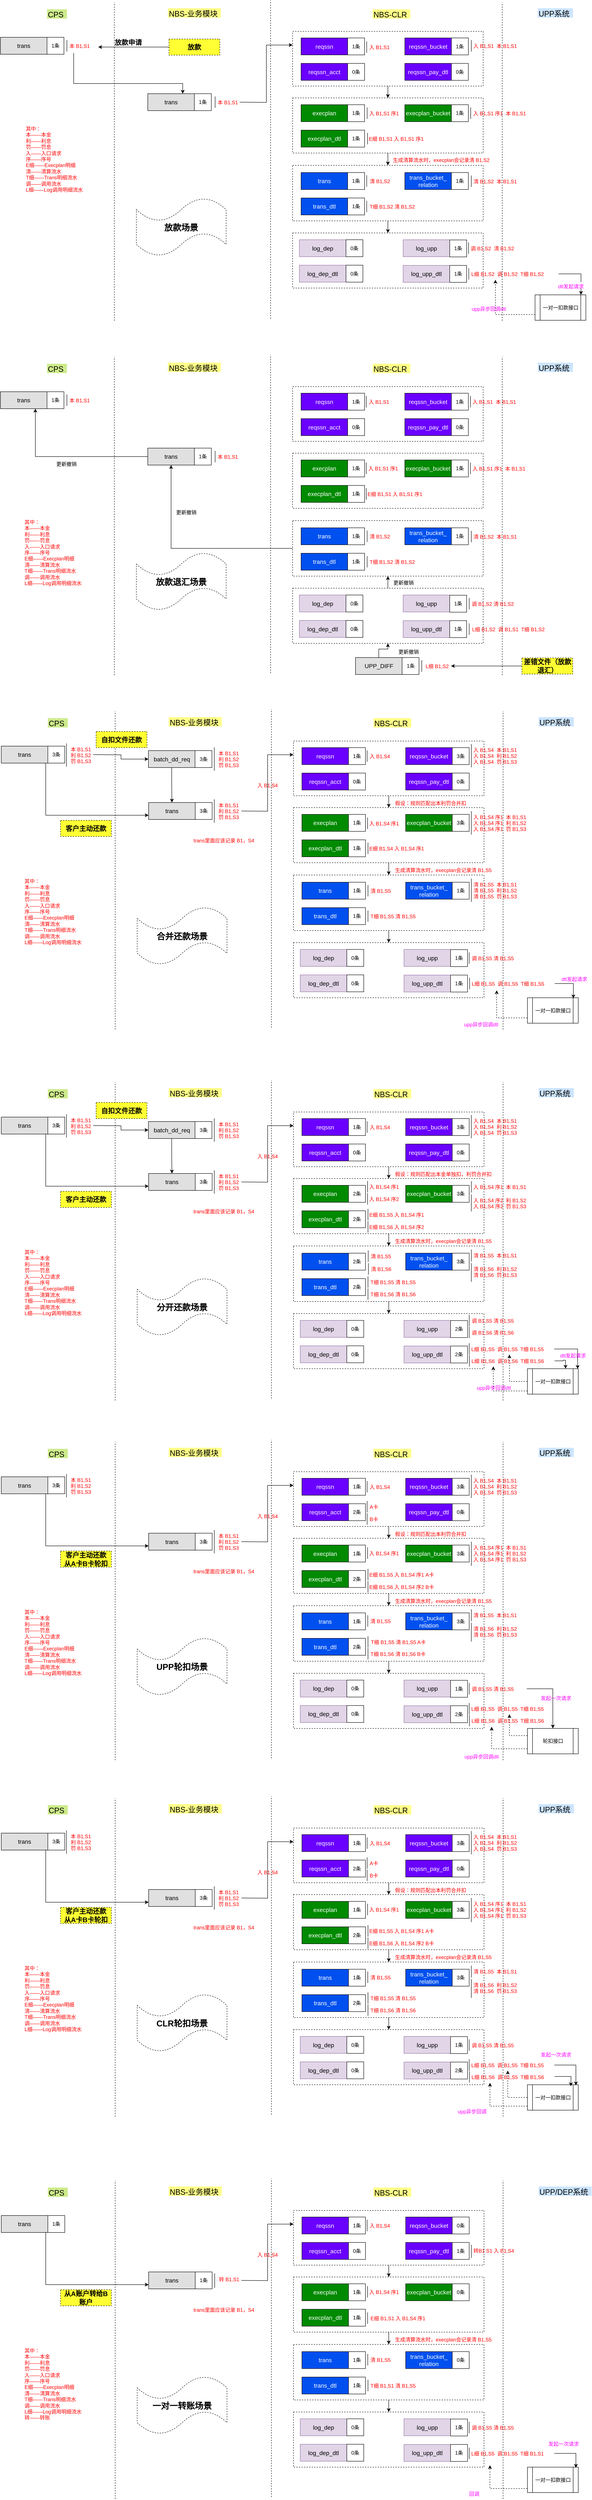 <mxfile pages="1" version="11.2.5" type="github"><diagram id="w_kF4j-FGfoCd_SVwG7F" name="第 1 页"><mxGraphModel dx="1821" dy="2792" grid="0" gridSize="10" guides="1" tooltips="1" connect="1" arrows="1" fold="1" page="0" pageScale="1" pageWidth="827" pageHeight="1169" math="0" shadow="0"><root><mxCell id="0"/><mxCell id="1" parent="0"/><mxCell id="MQyXut-PgY21eP9doJaX-191" value="" style="rounded=0;whiteSpace=wrap;html=1;fillColor=none;fontSize=14;fontColor=#000000;dashed=1;" vertex="1" parent="1"><mxGeometry x="350" y="-1138.5" width="450" height="130" as="geometry"/></mxCell><mxCell id="MQyXut-PgY21eP9doJaX-5" style="edgeStyle=orthogonalEdgeStyle;rounded=0;orthogonalLoop=1;jettySize=auto;html=1;fontSize=12;fontColor=#000000;" edge="1" source="MQyXut-PgY21eP9doJaX-12" target="MQyXut-PgY21eP9doJaX-29" parent="1"><mxGeometry relative="1" as="geometry"/></mxCell><mxCell id="MQyXut-PgY21eP9doJaX-6" value="" style="endArrow=none;dashed=1;html=1;" edge="1" parent="1"><mxGeometry width="50" height="50" relative="1" as="geometry"><mxPoint x="298" y="-936" as="sourcePoint"/><mxPoint x="298" y="-1687" as="targetPoint"/></mxGeometry></mxCell><mxCell id="MQyXut-PgY21eP9doJaX-7" style="edgeStyle=orthogonalEdgeStyle;rounded=0;orthogonalLoop=1;jettySize=auto;html=1;fontSize=12;fontColor=#000000;entryX=0;entryY=0.25;entryDx=0;entryDy=0;" edge="1" target="MQyXut-PgY21eP9doJaX-12" parent="1"><mxGeometry relative="1" as="geometry"><mxPoint x="225" y="-1447" as="sourcePoint"/></mxGeometry></mxCell><mxCell id="MQyXut-PgY21eP9doJaX-8" style="edgeStyle=orthogonalEdgeStyle;rounded=0;orthogonalLoop=1;jettySize=auto;html=1;entryX=0.5;entryY=0;entryDx=0;entryDy=0;fontSize=12;fontColor=#000000;" edge="1" source="MQyXut-PgY21eP9doJaX-29" target="MQyXut-PgY21eP9doJaX-44" parent="1"><mxGeometry relative="1" as="geometry"/></mxCell><mxCell id="MQyXut-PgY21eP9doJaX-11" value="" style="endArrow=none;dashed=1;html=1;" edge="1" parent="1"><mxGeometry width="50" height="50" relative="1" as="geometry"><mxPoint x="845" y="-931.5" as="sourcePoint"/><mxPoint x="845" y="-1682.5" as="targetPoint"/></mxGeometry></mxCell><mxCell id="MQyXut-PgY21eP9doJaX-12" value="" style="rounded=0;whiteSpace=wrap;html=1;fillColor=none;fontSize=14;fontColor=#000000;dashed=1;" vertex="1" parent="1"><mxGeometry x="350" y="-1614" width="450" height="129" as="geometry"/></mxCell><mxCell id="MQyXut-PgY21eP9doJaX-13" value="reqssn" style="rounded=0;whiteSpace=wrap;html=1;fillColor=#6A00FF;fontColor=#FFFFFF;fontSize=14;" vertex="1" parent="1"><mxGeometry x="370" y="-1598.5" width="110" height="40" as="geometry"/></mxCell><mxCell id="MQyXut-PgY21eP9doJaX-14" value="1条" style="rounded=0;whiteSpace=wrap;html=1;" vertex="1" parent="1"><mxGeometry x="480" y="-1598.5" width="40" height="40" as="geometry"/></mxCell><mxCell id="MQyXut-PgY21eP9doJaX-15" value="trans" style="rounded=0;whiteSpace=wrap;html=1;fillColor=#E0E0E0;fontColor=#000000;fontSize=14;" vertex="1" parent="1"><mxGeometry x="8" y="-1467" width="110" height="40" as="geometry"/></mxCell><mxCell id="MQyXut-PgY21eP9doJaX-16" value="1条" style="rounded=0;whiteSpace=wrap;html=1;" vertex="1" parent="1"><mxGeometry x="118" y="-1467" width="40" height="40" as="geometry"/></mxCell><mxCell id="MQyXut-PgY21eP9doJaX-17" value="reqssn_bucket" style="rounded=0;whiteSpace=wrap;html=1;fillColor=#6A00FF;fontColor=#FFFFFF;fontSize=14;" vertex="1" parent="1"><mxGeometry x="615" y="-1598.5" width="110" height="40" as="geometry"/></mxCell><mxCell id="MQyXut-PgY21eP9doJaX-18" value="1条" style="rounded=0;whiteSpace=wrap;html=1;" vertex="1" parent="1"><mxGeometry x="725" y="-1598.5" width="40" height="40" as="geometry"/></mxCell><mxCell id="MQyXut-PgY21eP9doJaX-19" value="reqssn_acct" style="rounded=0;whiteSpace=wrap;html=1;fillColor=#6A00FF;fontColor=#FFFFFF;fontSize=14;" vertex="1" parent="1"><mxGeometry x="370" y="-1538.5" width="110" height="40" as="geometry"/></mxCell><mxCell id="MQyXut-PgY21eP9doJaX-20" value="0条" style="rounded=0;whiteSpace=wrap;html=1;" vertex="1" parent="1"><mxGeometry x="480" y="-1538.5" width="40" height="40" as="geometry"/></mxCell><mxCell id="MQyXut-PgY21eP9doJaX-21" value="本 B1,S1" style="shape=partialRectangle;top=0;left=0;right=0;bottom=0;align=left;verticalAlign=top;fillColor=none;spacingLeft=34;spacingRight=4;overflow=hidden;rotatable=0;points=[[0,0.5],[1,0.5]];portConstraint=eastwest;dropTarget=0;fontSize=12;dashed=1;fontColor=#FF0000;" vertex="1" parent="1"><mxGeometry x="-213" y="-1593" width="90" height="26" as="geometry"/></mxCell><mxCell id="MQyXut-PgY21eP9doJaX-22" value="" style="shape=partialRectangle;top=0;left=0;bottom=0;fillColor=none;align=left;verticalAlign=top;spacingLeft=4;spacingRight=4;overflow=hidden;rotatable=0;points=[];portConstraint=eastwest;part=1;fontSize=12;" vertex="1" connectable="0" parent="MQyXut-PgY21eP9doJaX-21"><mxGeometry width="30" height="26" as="geometry"/></mxCell><mxCell id="MQyXut-PgY21eP9doJaX-27" value="reqssn_pay_dtl" style="rounded=0;whiteSpace=wrap;html=1;fillColor=#6A00FF;fontColor=#FFFFFF;fontSize=14;" vertex="1" parent="1"><mxGeometry x="615" y="-1538.5" width="110" height="40" as="geometry"/></mxCell><mxCell id="MQyXut-PgY21eP9doJaX-28" value="0条" style="rounded=0;whiteSpace=wrap;html=1;" vertex="1" parent="1"><mxGeometry x="725" y="-1538.5" width="40" height="40" as="geometry"/></mxCell><mxCell id="MQyXut-PgY21eP9doJaX-29" value="" style="rounded=0;whiteSpace=wrap;html=1;fillColor=none;fontSize=14;fontColor=#000000;dashed=1;" vertex="1" parent="1"><mxGeometry x="350" y="-1457" width="450" height="130" as="geometry"/></mxCell><mxCell id="MQyXut-PgY21eP9doJaX-30" value="execplan" style="rounded=0;whiteSpace=wrap;html=1;fillColor=#008A00;fontColor=#FFFFFF;fontSize=14;" vertex="1" parent="1"><mxGeometry x="370" y="-1441" width="110" height="40" as="geometry"/></mxCell><mxCell id="MQyXut-PgY21eP9doJaX-31" value="1条" style="rounded=0;whiteSpace=wrap;html=1;" vertex="1" parent="1"><mxGeometry x="480" y="-1441" width="40" height="40" as="geometry"/></mxCell><mxCell id="MQyXut-PgY21eP9doJaX-32" value="execplan_bucket" style="rounded=0;whiteSpace=wrap;html=1;fillColor=#008A00;fontColor=#FFFFFF;fontSize=14;" vertex="1" parent="1"><mxGeometry x="615" y="-1441" width="110" height="40" as="geometry"/></mxCell><mxCell id="MQyXut-PgY21eP9doJaX-33" value="1条" style="rounded=0;whiteSpace=wrap;html=1;" vertex="1" parent="1"><mxGeometry x="725" y="-1441" width="40" height="40" as="geometry"/></mxCell><mxCell id="MQyXut-PgY21eP9doJaX-34" value="execplan_dtl" style="rounded=0;whiteSpace=wrap;html=1;fillColor=#008A00;fontColor=#FFFFFF;fontSize=14;" vertex="1" parent="1"><mxGeometry x="370" y="-1381" width="110" height="40" as="geometry"/></mxCell><mxCell id="MQyXut-PgY21eP9doJaX-35" value="1条" style="rounded=0;whiteSpace=wrap;html=1;" vertex="1" parent="1"><mxGeometry x="480" y="-1381" width="40" height="40" as="geometry"/></mxCell><mxCell id="MQyXut-PgY21eP9doJaX-197" style="edgeStyle=orthogonalEdgeStyle;rounded=0;orthogonalLoop=1;jettySize=auto;html=1;entryX=0.5;entryY=0;entryDx=0;entryDy=0;fontSize=12;fontColor=#FF0000;" edge="1" parent="1" source="MQyXut-PgY21eP9doJaX-44" target="MQyXut-PgY21eP9doJaX-191"><mxGeometry relative="1" as="geometry"/></mxCell><mxCell id="MQyXut-PgY21eP9doJaX-44" value="" style="rounded=0;whiteSpace=wrap;html=1;fillColor=none;fontSize=14;fontColor=#000000;dashed=1;" vertex="1" parent="1"><mxGeometry x="350" y="-1298" width="450" height="131" as="geometry"/></mxCell><mxCell id="MQyXut-PgY21eP9doJaX-45" value="trans" style="rounded=0;whiteSpace=wrap;html=1;fillColor=#0050EF;fontColor=#FFFFFF;fontSize=14;" vertex="1" parent="1"><mxGeometry x="370" y="-1281" width="110" height="40" as="geometry"/></mxCell><mxCell id="MQyXut-PgY21eP9doJaX-46" value="1条" style="rounded=0;whiteSpace=wrap;html=1;" vertex="1" parent="1"><mxGeometry x="480" y="-1281" width="40" height="40" as="geometry"/></mxCell><mxCell id="MQyXut-PgY21eP9doJaX-47" value="&lt;div&gt;trans_bucket_&lt;/div&gt;&lt;div&gt;relation&lt;/div&gt;" style="rounded=0;whiteSpace=wrap;html=1;fillColor=#0050EF;fontColor=#FFFFFF;fontSize=14;" vertex="1" parent="1"><mxGeometry x="615" y="-1281" width="110" height="40" as="geometry"/></mxCell><mxCell id="MQyXut-PgY21eP9doJaX-48" value="1条" style="rounded=0;whiteSpace=wrap;html=1;" vertex="1" parent="1"><mxGeometry x="725" y="-1281" width="40" height="40" as="geometry"/></mxCell><mxCell id="MQyXut-PgY21eP9doJaX-49" value="trans_dtl" style="rounded=0;whiteSpace=wrap;html=1;fillColor=#0050EF;fontColor=#FFFFFF;fontSize=14;" vertex="1" parent="1"><mxGeometry x="370" y="-1221" width="110" height="40" as="geometry"/></mxCell><mxCell id="MQyXut-PgY21eP9doJaX-50" value="1条" style="rounded=0;whiteSpace=wrap;html=1;" vertex="1" parent="1"><mxGeometry x="480" y="-1221" width="40" height="40" as="geometry"/></mxCell><mxCell id="MQyXut-PgY21eP9doJaX-53" value="清 B1,S2  本 B1,S1" style="shape=partialRectangle;top=0;left=0;right=0;bottom=0;align=left;verticalAlign=top;fillColor=none;spacingLeft=34;spacingRight=4;overflow=hidden;rotatable=0;points=[[0,0.5],[1,0.5]];portConstraint=eastwest;dropTarget=0;fontSize=12;dashed=1;fontColor=#FF0000;" vertex="1" parent="1"><mxGeometry x="741" y="-1273.5" width="167" height="26" as="geometry"/></mxCell><mxCell id="MQyXut-PgY21eP9doJaX-54" value="" style="shape=partialRectangle;top=0;left=0;bottom=0;fillColor=none;align=left;verticalAlign=top;spacingLeft=4;spacingRight=4;overflow=hidden;rotatable=0;points=[];portConstraint=eastwest;part=1;fontSize=12;" vertex="1" connectable="0" parent="MQyXut-PgY21eP9doJaX-53"><mxGeometry width="31" height="26" as="geometry"/></mxCell><mxCell id="MQyXut-PgY21eP9doJaX-56" value="log_dep" style="rounded=0;whiteSpace=wrap;html=1;fillColor=#e1d5e7;fontSize=14;strokeColor=#9673a6;" vertex="1" parent="1"><mxGeometry x="366" y="-1122.5" width="110" height="40" as="geometry"/></mxCell><mxCell id="MQyXut-PgY21eP9doJaX-57" value="0条" style="rounded=0;whiteSpace=wrap;html=1;" vertex="1" parent="1"><mxGeometry x="476" y="-1122.5" width="40" height="40" as="geometry"/></mxCell><mxCell id="MQyXut-PgY21eP9doJaX-58" value="log_upp" style="rounded=0;whiteSpace=wrap;html=1;fillColor=#e1d5e7;fontSize=14;strokeColor=#9673a6;" vertex="1" parent="1"><mxGeometry x="611" y="-1122.5" width="110" height="40" as="geometry"/></mxCell><mxCell id="MQyXut-PgY21eP9doJaX-59" value="1条" style="rounded=0;whiteSpace=wrap;html=1;" vertex="1" parent="1"><mxGeometry x="721" y="-1122" width="40" height="40" as="geometry"/></mxCell><mxCell id="MQyXut-PgY21eP9doJaX-60" value="log_dep_dtl" style="rounded=0;whiteSpace=wrap;html=1;fillColor=#e1d5e7;fontSize=14;strokeColor=#9673a6;" vertex="1" parent="1"><mxGeometry x="366" y="-1062.5" width="110" height="40" as="geometry"/></mxCell><mxCell id="MQyXut-PgY21eP9doJaX-61" value="0条" style="rounded=0;whiteSpace=wrap;html=1;" vertex="1" parent="1"><mxGeometry x="476" y="-1062.5" width="40" height="40" as="geometry"/></mxCell><mxCell id="MQyXut-PgY21eP9doJaX-66" value="log_upp_dtl" style="rounded=0;whiteSpace=wrap;html=1;fillColor=#e1d5e7;fontSize=14;strokeColor=#9673a6;" vertex="1" parent="1"><mxGeometry x="611" y="-1062" width="110" height="40" as="geometry"/></mxCell><mxCell id="MQyXut-PgY21eP9doJaX-461" style="edgeStyle=orthogonalEdgeStyle;rounded=0;orthogonalLoop=1;jettySize=auto;html=1;fontSize=12;fontColor=#FF0000;exitX=1;exitY=0.5;exitDx=0;exitDy=0;" edge="1" parent="1" source="MQyXut-PgY21eP9doJaX-448" target="MQyXut-PgY21eP9doJaX-73"><mxGeometry relative="1" as="geometry"><Array as="points"><mxPoint x="1031" y="-1042"/></Array></mxGeometry></mxCell><mxCell id="MQyXut-PgY21eP9doJaX-67" value="1条" style="rounded=0;whiteSpace=wrap;html=1;" vertex="1" parent="1"><mxGeometry x="721" y="-1062" width="40" height="40" as="geometry"/></mxCell><mxCell id="MQyXut-PgY21eP9doJaX-68" value="NBS-业务模块" style="text;html=1;resizable=0;points=[];autosize=1;align=left;verticalAlign=top;spacingTop=-4;fontSize=18;fillColor=#ffff88;strokeColor=none;" vertex="1" parent="1"><mxGeometry x="55.5" y="-1668.5" width="125" height="22" as="geometry"/></mxCell><mxCell id="MQyXut-PgY21eP9doJaX-69" value="NBS-CLR" style="text;html=1;resizable=0;points=[];autosize=1;align=left;verticalAlign=top;spacingTop=-4;fontSize=18;fillColor=#ffff88;strokeColor=none;" vertex="1" parent="1"><mxGeometry x="539" y="-1666" width="89" height="22" as="geometry"/></mxCell><mxCell id="MQyXut-PgY21eP9doJaX-70" value="UPP系统" style="text;html=1;resizable=0;points=[];autosize=1;align=left;verticalAlign=top;spacingTop=-4;fontSize=18;fillColor=#cce5ff;strokeColor=none;" vertex="1" parent="1"><mxGeometry x="929" y="-1668.5" width="83" height="22" as="geometry"/></mxCell><mxCell id="MQyXut-PgY21eP9doJaX-71" value="&lt;div&gt;放款场景&lt;/div&gt;" style="shape=tape;whiteSpace=wrap;html=1;dashed=1;strokeWidth=1;fillColor=none;fontSize=20;fontColor=#000000;fontStyle=1" vertex="1" parent="1"><mxGeometry x="-19" y="-1221" width="212" height="137" as="geometry"/></mxCell><mxCell id="MQyXut-PgY21eP9doJaX-465" style="edgeStyle=orthogonalEdgeStyle;rounded=0;orthogonalLoop=1;jettySize=auto;html=1;fontSize=12;fontColor=#FF0000;dashed=1;entryX=0.384;entryY=1.038;entryDx=0;entryDy=0;entryPerimeter=0;" edge="1" parent="1" source="MQyXut-PgY21eP9doJaX-73" target="MQyXut-PgY21eP9doJaX-448"><mxGeometry relative="1" as="geometry"><Array as="points"><mxPoint x="829" y="-946"/></Array></mxGeometry></mxCell><mxCell id="MQyXut-PgY21eP9doJaX-73" value="一对一扣款接口" style="shape=process;whiteSpace=wrap;html=1;backgroundOutline=1;strokeWidth=1;fillColor=none;fontSize=12;fontColor=#000000;" vertex="1" parent="1"><mxGeometry x="922.5" y="-992.5" width="120" height="60" as="geometry"/></mxCell><mxCell id="MQyXut-PgY21eP9doJaX-83" value="" style="endArrow=none;dashed=1;html=1;" edge="1" parent="1"><mxGeometry width="50" height="50" relative="1" as="geometry"><mxPoint x="-71" y="-931.5" as="sourcePoint"/><mxPoint x="-71" y="-1682.5" as="targetPoint"/></mxGeometry></mxCell><mxCell id="MQyXut-PgY21eP9doJaX-87" value="CPS" style="text;html=1;resizable=0;points=[];autosize=1;align=left;verticalAlign=top;spacingTop=-4;fontSize=18;fillColor=#cdeb8b;strokeColor=none;" vertex="1" parent="1"><mxGeometry x="-230" y="-1666" width="47" height="22" as="geometry"/></mxCell><mxCell id="MQyXut-PgY21eP9doJaX-90" style="edgeStyle=orthogonalEdgeStyle;rounded=0;orthogonalLoop=1;jettySize=auto;html=1;fontSize=12;fontColor=#000000;exitX=0;exitY=0.5;exitDx=0;exitDy=0;" edge="1" parent="1" source="MQyXut-PgY21eP9doJaX-91"><mxGeometry relative="1" as="geometry"><mxPoint x="-1" y="-1577.5" as="sourcePoint"/><mxPoint x="-109" y="-1577" as="targetPoint"/><Array as="points"/></mxGeometry></mxCell><mxCell id="MQyXut-PgY21eP9doJaX-91" value="放款" style="rounded=0;whiteSpace=wrap;html=1;dashed=1;fillColor=#FFFF33;fontSize=16;fontStyle=1" vertex="1" parent="1"><mxGeometry x="58" y="-1596" width="120" height="38" as="geometry"/></mxCell><mxCell id="MQyXut-PgY21eP9doJaX-92" value="放款申请" style="text;html=1;resizable=0;points=[];autosize=1;align=left;verticalAlign=top;spacingTop=-4;fontStyle=1;fontSize=16;" vertex="1" parent="1"><mxGeometry x="-72" y="-1600" width="58" height="14" as="geometry"/></mxCell><mxCell id="MQyXut-PgY21eP9doJaX-93" value="trans" style="rounded=0;whiteSpace=wrap;html=1;fillColor=#E0E0E0;fontColor=#000000;fontSize=14;" vertex="1" parent="1"><mxGeometry x="-340" y="-1600" width="110" height="40" as="geometry"/></mxCell><mxCell id="MQyXut-PgY21eP9doJaX-94" value="1条" style="rounded=0;whiteSpace=wrap;html=1;" vertex="1" parent="1"><mxGeometry x="-230" y="-1600" width="40" height="40" as="geometry"/></mxCell><mxCell id="MQyXut-PgY21eP9doJaX-98" value="本 B1,S1" style="shape=partialRectangle;top=0;left=0;right=0;bottom=0;align=left;verticalAlign=top;fillColor=none;spacingLeft=34;spacingRight=4;overflow=hidden;rotatable=0;points=[[0,0.5],[1,0.5]];portConstraint=eastwest;dropTarget=0;fontSize=12;dashed=1;fontColor=#FF0000;" vertex="1" parent="1"><mxGeometry x="137" y="-1460" width="90" height="26" as="geometry"/></mxCell><mxCell id="MQyXut-PgY21eP9doJaX-99" value="" style="shape=partialRectangle;top=0;left=0;bottom=0;fillColor=none;align=left;verticalAlign=top;spacingLeft=4;spacingRight=4;overflow=hidden;rotatable=0;points=[];portConstraint=eastwest;part=1;fontSize=12;" vertex="1" connectable="0" parent="MQyXut-PgY21eP9doJaX-98"><mxGeometry width="30" height="26" as="geometry"/></mxCell><mxCell id="MQyXut-PgY21eP9doJaX-100" style="edgeStyle=orthogonalEdgeStyle;rounded=0;orthogonalLoop=1;jettySize=auto;html=1;fontSize=12;fontColor=#000000;exitX=0.511;exitY=1.154;exitDx=0;exitDy=0;exitPerimeter=0;entryX=0.75;entryY=0;entryDx=0;entryDy=0;" edge="1" parent="1" source="MQyXut-PgY21eP9doJaX-21" target="MQyXut-PgY21eP9doJaX-15"><mxGeometry relative="1" as="geometry"><mxPoint x="-15" y="-1491" as="sourcePoint"/><mxPoint x="-123" y="-1491" as="targetPoint"/><Array as="points"><mxPoint x="-167" y="-1491"/><mxPoint x="91" y="-1491"/></Array></mxGeometry></mxCell><mxCell id="MQyXut-PgY21eP9doJaX-101" value="清 B1,S2" style="shape=partialRectangle;top=0;left=0;right=0;bottom=0;align=left;verticalAlign=top;fillColor=none;spacingLeft=34;spacingRight=4;overflow=hidden;rotatable=0;points=[[0,0.5],[1,0.5]];portConstraint=eastwest;dropTarget=0;fontSize=12;dashed=1;fontColor=#FF0000;" vertex="1" parent="1"><mxGeometry x="496" y="-1274" width="90" height="26" as="geometry"/></mxCell><mxCell id="MQyXut-PgY21eP9doJaX-102" value="" style="shape=partialRectangle;top=0;left=0;bottom=0;fillColor=none;align=left;verticalAlign=top;spacingLeft=4;spacingRight=4;overflow=hidden;rotatable=0;points=[];portConstraint=eastwest;part=1;fontSize=12;" vertex="1" connectable="0" parent="MQyXut-PgY21eP9doJaX-101"><mxGeometry width="29" height="26" as="geometry"/></mxCell><mxCell id="MQyXut-PgY21eP9doJaX-103" value="T细 B1,S2 清 B1,S2" style="shape=partialRectangle;top=0;left=0;right=0;bottom=0;align=left;verticalAlign=top;fillColor=none;spacingLeft=34;spacingRight=4;overflow=hidden;rotatable=0;points=[[0,0.5],[1,0.5]];portConstraint=eastwest;dropTarget=0;fontSize=12;dashed=1;fontColor=#FF0000;" vertex="1" parent="1"><mxGeometry x="496" y="-1214" width="151" height="26" as="geometry"/></mxCell><mxCell id="MQyXut-PgY21eP9doJaX-104" value="" style="shape=partialRectangle;top=0;left=0;bottom=0;fillColor=none;align=left;verticalAlign=top;spacingLeft=4;spacingRight=4;overflow=hidden;rotatable=0;points=[];portConstraint=eastwest;part=1;fontSize=12;" vertex="1" connectable="0" parent="MQyXut-PgY21eP9doJaX-103"><mxGeometry width="29" height="26" as="geometry"/></mxCell><mxCell id="MQyXut-PgY21eP9doJaX-114" value="dtl发起请求" style="text;html=1;resizable=0;points=[];autosize=1;align=left;verticalAlign=top;spacingTop=-4;fontSize=12;fillColor=#ffffff;fontColor=#FF00FF;" vertex="1" parent="1"><mxGeometry x="974.5" y="-1022.5" width="71" height="14" as="geometry"/></mxCell><mxCell id="MQyXut-PgY21eP9doJaX-116" value="upp异步回调dtl" style="text;html=1;resizable=0;points=[];autosize=1;align=left;verticalAlign=top;spacingTop=-4;fontSize=12;fontColor=#FF00FF;" vertex="1" parent="1"><mxGeometry x="770.5" y="-969.5" width="92" height="14" as="geometry"/></mxCell><mxCell id="MQyXut-PgY21eP9doJaX-280" style="edgeStyle=orthogonalEdgeStyle;rounded=0;orthogonalLoop=1;jettySize=auto;html=1;fontSize=12;fontColor=#FF0000;" edge="1" parent="1" source="MQyXut-PgY21eP9doJaX-198" target="MQyXut-PgY21eP9doJaX-229"><mxGeometry relative="1" as="geometry"/></mxCell><mxCell id="MQyXut-PgY21eP9doJaX-198" value="" style="rounded=0;whiteSpace=wrap;html=1;fillColor=none;fontSize=14;fontColor=#000000;dashed=1;" vertex="1" parent="1"><mxGeometry x="350" y="-300.5" width="450" height="130" as="geometry"/></mxCell><mxCell id="MQyXut-PgY21eP9doJaX-200" value="" style="endArrow=none;dashed=1;html=1;" edge="1" parent="1"><mxGeometry width="50" height="50" relative="1" as="geometry"><mxPoint x="298" y="-100" as="sourcePoint"/><mxPoint x="298" y="-851" as="targetPoint"/></mxGeometry></mxCell><mxCell id="MQyXut-PgY21eP9doJaX-203" value="" style="endArrow=none;dashed=1;html=1;" edge="1" parent="1"><mxGeometry width="50" height="50" relative="1" as="geometry"><mxPoint x="845" y="-95.5" as="sourcePoint"/><mxPoint x="845" y="-846.5" as="targetPoint"/></mxGeometry></mxCell><mxCell id="MQyXut-PgY21eP9doJaX-204" value="" style="rounded=0;whiteSpace=wrap;html=1;fillColor=none;fontSize=14;fontColor=#000000;dashed=1;" vertex="1" parent="1"><mxGeometry x="350" y="-776" width="450" height="129" as="geometry"/></mxCell><mxCell id="MQyXut-PgY21eP9doJaX-205" value="reqssn" style="rounded=0;whiteSpace=wrap;html=1;fillColor=#6A00FF;fontColor=#FFFFFF;fontSize=14;" vertex="1" parent="1"><mxGeometry x="370" y="-760.5" width="110" height="40" as="geometry"/></mxCell><mxCell id="MQyXut-PgY21eP9doJaX-206" value="1条" style="rounded=0;whiteSpace=wrap;html=1;" vertex="1" parent="1"><mxGeometry x="480" y="-760.5" width="40" height="40" as="geometry"/></mxCell><mxCell id="MQyXut-PgY21eP9doJaX-284" style="edgeStyle=orthogonalEdgeStyle;rounded=0;orthogonalLoop=1;jettySize=auto;html=1;entryX=0.75;entryY=1;entryDx=0;entryDy=0;fontSize=12;fontColor=#FF0000;" edge="1" parent="1" source="MQyXut-PgY21eP9doJaX-207" target="MQyXut-PgY21eP9doJaX-257"><mxGeometry relative="1" as="geometry"/></mxCell><mxCell id="MQyXut-PgY21eP9doJaX-207" value="trans" style="rounded=0;whiteSpace=wrap;html=1;fillColor=#E0E0E0;fontColor=#000000;fontSize=14;" vertex="1" parent="1"><mxGeometry x="8" y="-631" width="110" height="40" as="geometry"/></mxCell><mxCell id="MQyXut-PgY21eP9doJaX-208" value="1条" style="rounded=0;whiteSpace=wrap;html=1;" vertex="1" parent="1"><mxGeometry x="118" y="-631" width="40" height="40" as="geometry"/></mxCell><mxCell id="MQyXut-PgY21eP9doJaX-209" value="reqssn_bucket" style="rounded=0;whiteSpace=wrap;html=1;fillColor=#6A00FF;fontColor=#FFFFFF;fontSize=14;" vertex="1" parent="1"><mxGeometry x="615" y="-760.5" width="110" height="40" as="geometry"/></mxCell><mxCell id="MQyXut-PgY21eP9doJaX-210" value="1条" style="rounded=0;whiteSpace=wrap;html=1;" vertex="1" parent="1"><mxGeometry x="725" y="-760.5" width="40" height="40" as="geometry"/></mxCell><mxCell id="MQyXut-PgY21eP9doJaX-211" value="reqssn_acct" style="rounded=0;whiteSpace=wrap;html=1;fillColor=#6A00FF;fontColor=#FFFFFF;fontSize=14;" vertex="1" parent="1"><mxGeometry x="370" y="-700.5" width="110" height="40" as="geometry"/></mxCell><mxCell id="MQyXut-PgY21eP9doJaX-212" value="0条" style="rounded=0;whiteSpace=wrap;html=1;" vertex="1" parent="1"><mxGeometry x="480" y="-700.5" width="40" height="40" as="geometry"/></mxCell><mxCell id="MQyXut-PgY21eP9doJaX-213" value="本 B1,S1" style="shape=partialRectangle;top=0;left=0;right=0;bottom=0;align=left;verticalAlign=top;fillColor=none;spacingLeft=34;spacingRight=4;overflow=hidden;rotatable=0;points=[[0,0.5],[1,0.5]];portConstraint=eastwest;dropTarget=0;fontSize=12;dashed=1;fontColor=#FF0000;" vertex="1" parent="1"><mxGeometry x="-213" y="-757" width="90" height="26" as="geometry"/></mxCell><mxCell id="MQyXut-PgY21eP9doJaX-214" value="" style="shape=partialRectangle;top=0;left=0;bottom=0;fillColor=none;align=left;verticalAlign=top;spacingLeft=4;spacingRight=4;overflow=hidden;rotatable=0;points=[];portConstraint=eastwest;part=1;fontSize=12;" vertex="1" connectable="0" parent="MQyXut-PgY21eP9doJaX-213"><mxGeometry width="30" height="26" as="geometry"/></mxCell><mxCell id="MQyXut-PgY21eP9doJaX-215" value="reqssn_pay_dtl" style="rounded=0;whiteSpace=wrap;html=1;fillColor=#6A00FF;fontColor=#FFFFFF;fontSize=14;" vertex="1" parent="1"><mxGeometry x="615" y="-700.5" width="110" height="40" as="geometry"/></mxCell><mxCell id="MQyXut-PgY21eP9doJaX-216" value="0条" style="rounded=0;whiteSpace=wrap;html=1;" vertex="1" parent="1"><mxGeometry x="725" y="-700.5" width="40" height="40" as="geometry"/></mxCell><mxCell id="MQyXut-PgY21eP9doJaX-217" value="" style="rounded=0;whiteSpace=wrap;html=1;fillColor=none;fontSize=14;fontColor=#000000;dashed=1;" vertex="1" parent="1"><mxGeometry x="350" y="-619" width="450" height="130" as="geometry"/></mxCell><mxCell id="MQyXut-PgY21eP9doJaX-218" value="execplan" style="rounded=0;whiteSpace=wrap;html=1;fillColor=#008A00;fontColor=#FFFFFF;fontSize=14;" vertex="1" parent="1"><mxGeometry x="370" y="-603" width="110" height="40" as="geometry"/></mxCell><mxCell id="MQyXut-PgY21eP9doJaX-219" value="1条" style="rounded=0;whiteSpace=wrap;html=1;" vertex="1" parent="1"><mxGeometry x="480" y="-603" width="40" height="40" as="geometry"/></mxCell><mxCell id="MQyXut-PgY21eP9doJaX-220" value="execplan_bucket" style="rounded=0;whiteSpace=wrap;html=1;fillColor=#008A00;fontColor=#FFFFFF;fontSize=14;" vertex="1" parent="1"><mxGeometry x="615" y="-603" width="110" height="40" as="geometry"/></mxCell><mxCell id="MQyXut-PgY21eP9doJaX-221" value="1条" style="rounded=0;whiteSpace=wrap;html=1;" vertex="1" parent="1"><mxGeometry x="725" y="-603" width="40" height="40" as="geometry"/></mxCell><mxCell id="MQyXut-PgY21eP9doJaX-222" value="execplan_dtl" style="rounded=0;whiteSpace=wrap;html=1;fillColor=#008A00;fontColor=#FFFFFF;fontSize=14;" vertex="1" parent="1"><mxGeometry x="370" y="-543" width="110" height="40" as="geometry"/></mxCell><mxCell id="MQyXut-PgY21eP9doJaX-223" value="1条" style="rounded=0;whiteSpace=wrap;html=1;" vertex="1" parent="1"><mxGeometry x="480" y="-543" width="40" height="40" as="geometry"/></mxCell><mxCell id="MQyXut-PgY21eP9doJaX-283" style="edgeStyle=orthogonalEdgeStyle;rounded=0;orthogonalLoop=1;jettySize=auto;html=1;fontSize=12;fontColor=#FF0000;" edge="1" parent="1" source="MQyXut-PgY21eP9doJaX-229" target="MQyXut-PgY21eP9doJaX-207"><mxGeometry relative="1" as="geometry"/></mxCell><mxCell id="MQyXut-PgY21eP9doJaX-229" value="" style="rounded=0;whiteSpace=wrap;html=1;fillColor=none;fontSize=14;fontColor=#000000;dashed=1;" vertex="1" parent="1"><mxGeometry x="350" y="-460" width="450" height="131" as="geometry"/></mxCell><mxCell id="MQyXut-PgY21eP9doJaX-230" value="trans" style="rounded=0;whiteSpace=wrap;html=1;fillColor=#0050EF;fontColor=#FFFFFF;fontSize=14;" vertex="1" parent="1"><mxGeometry x="370" y="-443" width="110" height="40" as="geometry"/></mxCell><mxCell id="MQyXut-PgY21eP9doJaX-231" value="1条" style="rounded=0;whiteSpace=wrap;html=1;" vertex="1" parent="1"><mxGeometry x="480" y="-443" width="40" height="40" as="geometry"/></mxCell><mxCell id="MQyXut-PgY21eP9doJaX-232" value="&lt;div&gt;trans_bucket_&lt;/div&gt;&lt;div&gt;relation&lt;/div&gt;" style="rounded=0;whiteSpace=wrap;html=1;fillColor=#0050EF;fontColor=#FFFFFF;fontSize=14;" vertex="1" parent="1"><mxGeometry x="615" y="-443" width="110" height="40" as="geometry"/></mxCell><mxCell id="MQyXut-PgY21eP9doJaX-233" value="1条" style="rounded=0;whiteSpace=wrap;html=1;" vertex="1" parent="1"><mxGeometry x="725" y="-443" width="40" height="40" as="geometry"/></mxCell><mxCell id="MQyXut-PgY21eP9doJaX-234" value="trans_dtl" style="rounded=0;whiteSpace=wrap;html=1;fillColor=#0050EF;fontColor=#FFFFFF;fontSize=14;" vertex="1" parent="1"><mxGeometry x="370" y="-383" width="110" height="40" as="geometry"/></mxCell><mxCell id="MQyXut-PgY21eP9doJaX-235" value="1条" style="rounded=0;whiteSpace=wrap;html=1;" vertex="1" parent="1"><mxGeometry x="480" y="-383" width="40" height="40" as="geometry"/></mxCell><mxCell id="MQyXut-PgY21eP9doJaX-236" value="清 B1,S2  本 B1,S1" style="shape=partialRectangle;top=0;left=0;right=0;bottom=0;align=left;verticalAlign=top;fillColor=none;spacingLeft=34;spacingRight=4;overflow=hidden;rotatable=0;points=[[0,0.5],[1,0.5]];portConstraint=eastwest;dropTarget=0;fontSize=12;dashed=1;fontColor=#FF0000;" vertex="1" parent="1"><mxGeometry x="741" y="-435.5" width="167" height="26" as="geometry"/></mxCell><mxCell id="MQyXut-PgY21eP9doJaX-237" value="" style="shape=partialRectangle;top=0;left=0;bottom=0;fillColor=none;align=left;verticalAlign=top;spacingLeft=4;spacingRight=4;overflow=hidden;rotatable=0;points=[];portConstraint=eastwest;part=1;fontSize=12;" vertex="1" connectable="0" parent="MQyXut-PgY21eP9doJaX-236"><mxGeometry width="31" height="26" as="geometry"/></mxCell><mxCell id="MQyXut-PgY21eP9doJaX-238" value="log_dep" style="rounded=0;whiteSpace=wrap;html=1;fillColor=#e1d5e7;fontSize=14;strokeColor=#9673a6;" vertex="1" parent="1"><mxGeometry x="366" y="-284.5" width="110" height="40" as="geometry"/></mxCell><mxCell id="MQyXut-PgY21eP9doJaX-239" value="0条" style="rounded=0;whiteSpace=wrap;html=1;" vertex="1" parent="1"><mxGeometry x="476" y="-284.5" width="40" height="40" as="geometry"/></mxCell><mxCell id="MQyXut-PgY21eP9doJaX-240" value="log_upp" style="rounded=0;whiteSpace=wrap;html=1;fillColor=#e1d5e7;fontSize=14;strokeColor=#9673a6;" vertex="1" parent="1"><mxGeometry x="611" y="-284.5" width="110" height="40" as="geometry"/></mxCell><mxCell id="MQyXut-PgY21eP9doJaX-241" value="1条" style="rounded=0;whiteSpace=wrap;html=1;" vertex="1" parent="1"><mxGeometry x="721" y="-284" width="40" height="40" as="geometry"/></mxCell><mxCell id="MQyXut-PgY21eP9doJaX-242" value="log_dep_dtl" style="rounded=0;whiteSpace=wrap;html=1;fillColor=#e1d5e7;fontSize=14;strokeColor=#9673a6;" vertex="1" parent="1"><mxGeometry x="366" y="-224.5" width="110" height="40" as="geometry"/></mxCell><mxCell id="MQyXut-PgY21eP9doJaX-243" value="0条" style="rounded=0;whiteSpace=wrap;html=1;" vertex="1" parent="1"><mxGeometry x="476" y="-224.5" width="40" height="40" as="geometry"/></mxCell><mxCell id="MQyXut-PgY21eP9doJaX-244" value="log_upp_dtl" style="rounded=0;whiteSpace=wrap;html=1;fillColor=#e1d5e7;fontSize=14;strokeColor=#9673a6;" vertex="1" parent="1"><mxGeometry x="611" y="-224" width="110" height="40" as="geometry"/></mxCell><mxCell id="MQyXut-PgY21eP9doJaX-245" value="1条" style="rounded=0;whiteSpace=wrap;html=1;" vertex="1" parent="1"><mxGeometry x="721" y="-224" width="40" height="40" as="geometry"/></mxCell><mxCell id="MQyXut-PgY21eP9doJaX-246" value="NBS-业务模块" style="text;html=1;resizable=0;points=[];autosize=1;align=left;verticalAlign=top;spacingTop=-4;fontSize=18;fillColor=#ffff88;strokeColor=none;" vertex="1" parent="1"><mxGeometry x="55.5" y="-832.5" width="125" height="22" as="geometry"/></mxCell><mxCell id="MQyXut-PgY21eP9doJaX-247" value="NBS-CLR" style="text;html=1;resizable=0;points=[];autosize=1;align=left;verticalAlign=top;spacingTop=-4;fontSize=18;fillColor=#ffff88;strokeColor=none;" vertex="1" parent="1"><mxGeometry x="539" y="-830" width="89" height="22" as="geometry"/></mxCell><mxCell id="MQyXut-PgY21eP9doJaX-248" value="UPP系统" style="text;html=1;resizable=0;points=[];autosize=1;align=left;verticalAlign=top;spacingTop=-4;fontSize=18;fillColor=#cce5ff;strokeColor=none;" vertex="1" parent="1"><mxGeometry x="929" y="-832.5" width="83" height="22" as="geometry"/></mxCell><mxCell id="MQyXut-PgY21eP9doJaX-249" value="&lt;div&gt;放款退汇场景&lt;/div&gt;" style="shape=tape;whiteSpace=wrap;html=1;dashed=1;strokeWidth=1;fillColor=none;fontSize=20;fontColor=#000000;fontStyle=1" vertex="1" parent="1"><mxGeometry x="-19" y="-385" width="212" height="137" as="geometry"/></mxCell><mxCell id="MQyXut-PgY21eP9doJaX-252" value="" style="endArrow=none;dashed=1;html=1;" edge="1" parent="1"><mxGeometry width="50" height="50" relative="1" as="geometry"><mxPoint x="-71" y="-95.5" as="sourcePoint"/><mxPoint x="-71" y="-846.5" as="targetPoint"/></mxGeometry></mxCell><mxCell id="MQyXut-PgY21eP9doJaX-253" value="CPS" style="text;html=1;resizable=0;points=[];autosize=1;align=left;verticalAlign=top;spacingTop=-4;fontSize=18;fillColor=#cdeb8b;strokeColor=none;" vertex="1" parent="1"><mxGeometry x="-230" y="-830" width="47" height="22" as="geometry"/></mxCell><mxCell id="MQyXut-PgY21eP9doJaX-278" style="edgeStyle=orthogonalEdgeStyle;rounded=0;orthogonalLoop=1;jettySize=auto;html=1;entryX=1;entryY=0.5;entryDx=0;entryDy=0;fontSize=12;fontColor=#FF0000;" edge="1" parent="1" source="MQyXut-PgY21eP9doJaX-255" target="MQyXut-PgY21eP9doJaX-276"><mxGeometry relative="1" as="geometry"/></mxCell><mxCell id="MQyXut-PgY21eP9doJaX-255" value="差错文件（放款退汇）" style="rounded=0;whiteSpace=wrap;html=1;dashed=1;fillColor=#FFFF33;fontSize=16;fontStyle=1" vertex="1" parent="1"><mxGeometry x="891.5" y="-136" width="120" height="38" as="geometry"/></mxCell><mxCell id="MQyXut-PgY21eP9doJaX-257" value="trans" style="rounded=0;whiteSpace=wrap;html=1;fillColor=#E0E0E0;fontColor=#000000;fontSize=14;" vertex="1" parent="1"><mxGeometry x="-340" y="-764" width="110" height="40" as="geometry"/></mxCell><mxCell id="MQyXut-PgY21eP9doJaX-258" value="1条" style="rounded=0;whiteSpace=wrap;html=1;" vertex="1" parent="1"><mxGeometry x="-230" y="-764" width="40" height="40" as="geometry"/></mxCell><mxCell id="MQyXut-PgY21eP9doJaX-259" value="本 B1,S1" style="shape=partialRectangle;top=0;left=0;right=0;bottom=0;align=left;verticalAlign=top;fillColor=none;spacingLeft=34;spacingRight=4;overflow=hidden;rotatable=0;points=[[0,0.5],[1,0.5]];portConstraint=eastwest;dropTarget=0;fontSize=12;dashed=1;fontColor=#FF0000;" vertex="1" parent="1"><mxGeometry x="137" y="-624" width="90" height="26" as="geometry"/></mxCell><mxCell id="MQyXut-PgY21eP9doJaX-260" value="" style="shape=partialRectangle;top=0;left=0;bottom=0;fillColor=none;align=left;verticalAlign=top;spacingLeft=4;spacingRight=4;overflow=hidden;rotatable=0;points=[];portConstraint=eastwest;part=1;fontSize=12;" vertex="1" connectable="0" parent="MQyXut-PgY21eP9doJaX-259"><mxGeometry width="30" height="26" as="geometry"/></mxCell><mxCell id="MQyXut-PgY21eP9doJaX-262" value="清 B1,S2" style="shape=partialRectangle;top=0;left=0;right=0;bottom=0;align=left;verticalAlign=top;fillColor=none;spacingLeft=34;spacingRight=4;overflow=hidden;rotatable=0;points=[[0,0.5],[1,0.5]];portConstraint=eastwest;dropTarget=0;fontSize=12;dashed=1;fontColor=#FF0000;" vertex="1" parent="1"><mxGeometry x="496" y="-436" width="90" height="26" as="geometry"/></mxCell><mxCell id="MQyXut-PgY21eP9doJaX-263" value="" style="shape=partialRectangle;top=0;left=0;bottom=0;fillColor=none;align=left;verticalAlign=top;spacingLeft=4;spacingRight=4;overflow=hidden;rotatable=0;points=[];portConstraint=eastwest;part=1;fontSize=12;" vertex="1" connectable="0" parent="MQyXut-PgY21eP9doJaX-262"><mxGeometry width="30" height="26" as="geometry"/></mxCell><mxCell id="MQyXut-PgY21eP9doJaX-264" value="T细 B1,S2 清 B1,S2" style="shape=partialRectangle;top=0;left=0;right=0;bottom=0;align=left;verticalAlign=top;fillColor=none;spacingLeft=34;spacingRight=4;overflow=hidden;rotatable=0;points=[[0,0.5],[1,0.5]];portConstraint=eastwest;dropTarget=0;fontSize=12;dashed=1;fontColor=#FF0000;" vertex="1" parent="1"><mxGeometry x="496" y="-376" width="161" height="26" as="geometry"/></mxCell><mxCell id="MQyXut-PgY21eP9doJaX-265" value="" style="shape=partialRectangle;top=0;left=0;bottom=0;fillColor=none;align=left;verticalAlign=top;spacingLeft=4;spacingRight=4;overflow=hidden;rotatable=0;points=[];portConstraint=eastwest;part=1;fontSize=12;" vertex="1" connectable="0" parent="MQyXut-PgY21eP9doJaX-264"><mxGeometry width="30" height="26" as="geometry"/></mxCell><mxCell id="MQyXut-PgY21eP9doJaX-266" value="调 B1,S2 清 B1,S2" style="shape=partialRectangle;top=0;left=0;right=0;bottom=0;align=left;verticalAlign=top;fillColor=none;spacingLeft=34;spacingRight=4;overflow=hidden;rotatable=0;points=[[0,0.5],[1,0.5]];portConstraint=eastwest;dropTarget=0;fontSize=12;dashed=1;fontColor=#FF0000;" vertex="1" parent="1"><mxGeometry x="737" y="-277" width="142" height="26" as="geometry"/></mxCell><mxCell id="MQyXut-PgY21eP9doJaX-267" value="" style="shape=partialRectangle;top=0;left=0;bottom=0;fillColor=none;align=left;verticalAlign=top;spacingLeft=4;spacingRight=4;overflow=hidden;rotatable=0;points=[];portConstraint=eastwest;part=1;fontSize=12;" vertex="1" connectable="0" parent="MQyXut-PgY21eP9doJaX-266"><mxGeometry width="30" height="26" as="geometry"/></mxCell><mxCell id="MQyXut-PgY21eP9doJaX-269" value="L细 B1,S2  调 B1,S1  T细 B1,S2" style="shape=partialRectangle;top=0;left=0;right=0;bottom=0;align=left;verticalAlign=top;fillColor=none;spacingLeft=34;spacingRight=4;overflow=hidden;rotatable=0;points=[[0,0.5],[1,0.5]];portConstraint=eastwest;dropTarget=0;fontSize=12;dashed=1;fontColor=#FF0000;" vertex="1" parent="1"><mxGeometry x="738" y="-217" width="220" height="26" as="geometry"/></mxCell><mxCell id="MQyXut-PgY21eP9doJaX-270" value="" style="shape=partialRectangle;top=0;left=0;bottom=0;fillColor=none;align=left;verticalAlign=top;spacingLeft=4;spacingRight=4;overflow=hidden;rotatable=0;points=[];portConstraint=eastwest;part=1;fontSize=12;" vertex="1" connectable="0" parent="MQyXut-PgY21eP9doJaX-269"><mxGeometry width="29" height="26" as="geometry"/></mxCell><mxCell id="MQyXut-PgY21eP9doJaX-279" style="edgeStyle=orthogonalEdgeStyle;rounded=0;orthogonalLoop=1;jettySize=auto;html=1;fontSize=12;fontColor=#FF0000;" edge="1" parent="1" source="MQyXut-PgY21eP9doJaX-274" target="MQyXut-PgY21eP9doJaX-198"><mxGeometry relative="1" as="geometry"/></mxCell><mxCell id="MQyXut-PgY21eP9doJaX-274" value="UPP_DIFF" style="rounded=0;whiteSpace=wrap;html=1;fillColor=#E0E0E0;fontColor=#000000;fontSize=14;" vertex="1" parent="1"><mxGeometry x="498.5" y="-137" width="110" height="40" as="geometry"/></mxCell><mxCell id="MQyXut-PgY21eP9doJaX-275" value="1条" style="rounded=0;whiteSpace=wrap;html=1;" vertex="1" parent="1"><mxGeometry x="608.5" y="-137" width="40" height="40" as="geometry"/></mxCell><mxCell id="MQyXut-PgY21eP9doJaX-276" value="L细 B1,S2" style="shape=partialRectangle;top=0;left=0;right=0;bottom=0;align=left;verticalAlign=top;fillColor=none;spacingLeft=34;spacingRight=4;overflow=hidden;rotatable=0;points=[[0,0.5],[1,0.5]];portConstraint=eastwest;dropTarget=0;fontSize=12;dashed=1;fontColor=#FF0000;" vertex="1" parent="1"><mxGeometry x="628" y="-130" width="96" height="26" as="geometry"/></mxCell><mxCell id="MQyXut-PgY21eP9doJaX-277" value="" style="shape=partialRectangle;top=0;left=0;bottom=0;fillColor=none;align=left;verticalAlign=top;spacingLeft=4;spacingRight=4;overflow=hidden;rotatable=0;points=[];portConstraint=eastwest;part=1;fontSize=12;" vertex="1" connectable="0" parent="MQyXut-PgY21eP9doJaX-276"><mxGeometry width="27" height="26" as="geometry"/></mxCell><mxCell id="MQyXut-PgY21eP9doJaX-285" value="更新撤销" style="text;html=1;resizable=0;points=[];autosize=1;align=left;verticalAlign=top;spacingTop=-4;fontSize=12;fontColor=#000000;" vertex="1" parent="1"><mxGeometry x="598" y="-160" width="58" height="14" as="geometry"/></mxCell><mxCell id="MQyXut-PgY21eP9doJaX-286" value="更新撤销" style="text;html=1;resizable=0;points=[];autosize=1;align=left;verticalAlign=top;spacingTop=-4;fontSize=12;fontColor=#000000;" vertex="1" parent="1"><mxGeometry x="586" y="-323.5" width="58" height="14" as="geometry"/></mxCell><mxCell id="MQyXut-PgY21eP9doJaX-287" value="更新撤销" style="text;html=1;resizable=0;points=[];autosize=1;align=left;verticalAlign=top;spacingTop=-4;fontSize=12;fontColor=#000000;" vertex="1" parent="1"><mxGeometry x="73" y="-489" width="58" height="14" as="geometry"/></mxCell><mxCell id="MQyXut-PgY21eP9doJaX-288" value="更新撤销" style="text;html=1;resizable=0;points=[];autosize=1;align=left;verticalAlign=top;spacingTop=-4;fontSize=12;fontColor=#000000;" vertex="1" parent="1"><mxGeometry x="-210" y="-603" width="58" height="14" as="geometry"/></mxCell><mxCell id="MQyXut-PgY21eP9doJaX-290" value="" style="rounded=0;whiteSpace=wrap;html=1;fillColor=none;fontSize=14;fontColor=#000000;dashed=1;" vertex="1" parent="1"><mxGeometry x="352" y="535.5" width="450" height="130" as="geometry"/></mxCell><mxCell id="MQyXut-PgY21eP9doJaX-291" value="" style="endArrow=none;dashed=1;html=1;" edge="1" parent="1"><mxGeometry width="50" height="50" relative="1" as="geometry"><mxPoint x="300" y="736" as="sourcePoint"/><mxPoint x="300" y="-15" as="targetPoint"/></mxGeometry></mxCell><mxCell id="MQyXut-PgY21eP9doJaX-292" value="" style="endArrow=none;dashed=1;html=1;" edge="1" parent="1"><mxGeometry width="50" height="50" relative="1" as="geometry"><mxPoint x="847" y="740.5" as="sourcePoint"/><mxPoint x="847" y="-10.5" as="targetPoint"/></mxGeometry></mxCell><mxCell id="MQyXut-PgY21eP9doJaX-400" style="edgeStyle=orthogonalEdgeStyle;rounded=0;orthogonalLoop=1;jettySize=auto;html=1;fontSize=12;fontColor=#FF0000;" edge="1" parent="1" source="MQyXut-PgY21eP9doJaX-293" target="MQyXut-PgY21eP9doJaX-307"><mxGeometry relative="1" as="geometry"/></mxCell><mxCell id="MQyXut-PgY21eP9doJaX-293" value="" style="rounded=0;whiteSpace=wrap;html=1;fillColor=none;fontSize=14;fontColor=#000000;dashed=1;" vertex="1" parent="1"><mxGeometry x="352" y="60" width="450" height="129" as="geometry"/></mxCell><mxCell id="MQyXut-PgY21eP9doJaX-294" value="reqssn" style="rounded=0;whiteSpace=wrap;html=1;fillColor=#6A00FF;fontColor=#FFFFFF;fontSize=14;" vertex="1" parent="1"><mxGeometry x="372" y="75.5" width="110" height="40" as="geometry"/></mxCell><mxCell id="MQyXut-PgY21eP9doJaX-295" value="1条" style="rounded=0;whiteSpace=wrap;html=1;" vertex="1" parent="1"><mxGeometry x="482" y="75.5" width="40" height="40" as="geometry"/></mxCell><mxCell id="MQyXut-PgY21eP9doJaX-297" value="trans" style="rounded=0;whiteSpace=wrap;html=1;fillColor=#E0E0E0;fontColor=#000000;fontSize=14;" vertex="1" parent="1"><mxGeometry x="10" y="205" width="110" height="40" as="geometry"/></mxCell><mxCell id="MQyXut-PgY21eP9doJaX-298" value="3条" style="rounded=0;whiteSpace=wrap;html=1;" vertex="1" parent="1"><mxGeometry x="120" y="205" width="40" height="40" as="geometry"/></mxCell><mxCell id="MQyXut-PgY21eP9doJaX-299" value="reqssn_bucket" style="rounded=0;whiteSpace=wrap;html=1;fillColor=#6A00FF;fontColor=#FFFFFF;fontSize=14;" vertex="1" parent="1"><mxGeometry x="617" y="75.5" width="110" height="40" as="geometry"/></mxCell><mxCell id="MQyXut-PgY21eP9doJaX-300" value="3条" style="rounded=0;whiteSpace=wrap;html=1;" vertex="1" parent="1"><mxGeometry x="727" y="75.5" width="40" height="40" as="geometry"/></mxCell><mxCell id="MQyXut-PgY21eP9doJaX-301" value="reqssn_acct" style="rounded=0;whiteSpace=wrap;html=1;fillColor=#6A00FF;fontColor=#FFFFFF;fontSize=14;" vertex="1" parent="1"><mxGeometry x="372" y="135.5" width="110" height="40" as="geometry"/></mxCell><mxCell id="MQyXut-PgY21eP9doJaX-302" value="0条" style="rounded=0;whiteSpace=wrap;html=1;" vertex="1" parent="1"><mxGeometry x="482" y="135.5" width="40" height="40" as="geometry"/></mxCell><mxCell id="MQyXut-PgY21eP9doJaX-376" style="edgeStyle=orthogonalEdgeStyle;rounded=0;orthogonalLoop=1;jettySize=auto;html=1;fontSize=16;fontColor=#000000;" edge="1" parent="1" target="MQyXut-PgY21eP9doJaX-371"><mxGeometry relative="1" as="geometry"><mxPoint x="-121" y="92" as="sourcePoint"/></mxGeometry></mxCell><mxCell id="MQyXut-PgY21eP9doJaX-305" value="reqssn_pay_dtl" style="rounded=0;whiteSpace=wrap;html=1;fillColor=#6A00FF;fontColor=#FFFFFF;fontSize=14;" vertex="1" parent="1"><mxGeometry x="617" y="135.5" width="110" height="40" as="geometry"/></mxCell><mxCell id="MQyXut-PgY21eP9doJaX-306" value="0条" style="rounded=0;whiteSpace=wrap;html=1;" vertex="1" parent="1"><mxGeometry x="727" y="135.5" width="40" height="40" as="geometry"/></mxCell><mxCell id="MQyXut-PgY21eP9doJaX-413" style="edgeStyle=orthogonalEdgeStyle;rounded=0;orthogonalLoop=1;jettySize=auto;html=1;fontSize=12;fontColor=#FF0000;" edge="1" parent="1" source="MQyXut-PgY21eP9doJaX-307" target="MQyXut-PgY21eP9doJaX-319"><mxGeometry relative="1" as="geometry"/></mxCell><mxCell id="MQyXut-PgY21eP9doJaX-307" value="" style="rounded=0;whiteSpace=wrap;html=1;fillColor=none;fontSize=14;fontColor=#000000;dashed=1;" vertex="1" parent="1"><mxGeometry x="352" y="217" width="450" height="130" as="geometry"/></mxCell><mxCell id="MQyXut-PgY21eP9doJaX-308" value="execplan" style="rounded=0;whiteSpace=wrap;html=1;fillColor=#008A00;fontColor=#FFFFFF;fontSize=14;" vertex="1" parent="1"><mxGeometry x="372" y="233" width="110" height="40" as="geometry"/></mxCell><mxCell id="MQyXut-PgY21eP9doJaX-309" value="1条" style="rounded=0;whiteSpace=wrap;html=1;" vertex="1" parent="1"><mxGeometry x="482" y="233" width="40" height="40" as="geometry"/></mxCell><mxCell id="MQyXut-PgY21eP9doJaX-310" value="execplan_bucket" style="rounded=0;whiteSpace=wrap;html=1;fillColor=#008A00;fontColor=#FFFFFF;fontSize=14;" vertex="1" parent="1"><mxGeometry x="617" y="233" width="110" height="40" as="geometry"/></mxCell><mxCell id="MQyXut-PgY21eP9doJaX-311" value="3条" style="rounded=0;whiteSpace=wrap;html=1;" vertex="1" parent="1"><mxGeometry x="727" y="233" width="40" height="40" as="geometry"/></mxCell><mxCell id="MQyXut-PgY21eP9doJaX-312" value="execplan_dtl" style="rounded=0;whiteSpace=wrap;html=1;fillColor=#008A00;fontColor=#FFFFFF;fontSize=14;" vertex="1" parent="1"><mxGeometry x="372" y="293" width="110" height="40" as="geometry"/></mxCell><mxCell id="MQyXut-PgY21eP9doJaX-313" value="1条" style="rounded=0;whiteSpace=wrap;html=1;" vertex="1" parent="1"><mxGeometry x="482" y="293" width="40" height="40" as="geometry"/></mxCell><mxCell id="MQyXut-PgY21eP9doJaX-418" style="edgeStyle=orthogonalEdgeStyle;rounded=0;orthogonalLoop=1;jettySize=auto;html=1;fontSize=12;fontColor=#FF0000;" edge="1" parent="1" source="MQyXut-PgY21eP9doJaX-319" target="MQyXut-PgY21eP9doJaX-290"><mxGeometry relative="1" as="geometry"/></mxCell><mxCell id="MQyXut-PgY21eP9doJaX-319" value="" style="rounded=0;whiteSpace=wrap;html=1;fillColor=none;fontSize=14;fontColor=#000000;dashed=1;" vertex="1" parent="1"><mxGeometry x="352" y="376" width="450" height="131" as="geometry"/></mxCell><mxCell id="MQyXut-PgY21eP9doJaX-320" value="trans" style="rounded=0;whiteSpace=wrap;html=1;fillColor=#0050EF;fontColor=#FFFFFF;fontSize=14;" vertex="1" parent="1"><mxGeometry x="372" y="393" width="110" height="40" as="geometry"/></mxCell><mxCell id="MQyXut-PgY21eP9doJaX-321" value="1条" style="rounded=0;whiteSpace=wrap;html=1;" vertex="1" parent="1"><mxGeometry x="482" y="393" width="40" height="40" as="geometry"/></mxCell><mxCell id="MQyXut-PgY21eP9doJaX-322" value="&lt;div&gt;trans_bucket_&lt;/div&gt;&lt;div&gt;relation&lt;/div&gt;" style="rounded=0;whiteSpace=wrap;html=1;fillColor=#0050EF;fontColor=#FFFFFF;fontSize=14;" vertex="1" parent="1"><mxGeometry x="617" y="393" width="110" height="40" as="geometry"/></mxCell><mxCell id="MQyXut-PgY21eP9doJaX-323" value="1条" style="rounded=0;whiteSpace=wrap;html=1;" vertex="1" parent="1"><mxGeometry x="727" y="393" width="40" height="40" as="geometry"/></mxCell><mxCell id="MQyXut-PgY21eP9doJaX-324" value="trans_dtl" style="rounded=0;whiteSpace=wrap;html=1;fillColor=#0050EF;fontColor=#FFFFFF;fontSize=14;" vertex="1" parent="1"><mxGeometry x="372" y="453" width="110" height="40" as="geometry"/></mxCell><mxCell id="MQyXut-PgY21eP9doJaX-325" value="1条" style="rounded=0;whiteSpace=wrap;html=1;" vertex="1" parent="1"><mxGeometry x="482" y="453" width="40" height="40" as="geometry"/></mxCell><mxCell id="MQyXut-PgY21eP9doJaX-328" value="log_dep" style="rounded=0;whiteSpace=wrap;html=1;fillColor=#e1d5e7;fontSize=14;strokeColor=#9673a6;" vertex="1" parent="1"><mxGeometry x="368" y="551.5" width="110" height="40" as="geometry"/></mxCell><mxCell id="MQyXut-PgY21eP9doJaX-329" value="0条" style="rounded=0;whiteSpace=wrap;html=1;" vertex="1" parent="1"><mxGeometry x="478" y="551.5" width="40" height="40" as="geometry"/></mxCell><mxCell id="MQyXut-PgY21eP9doJaX-330" value="log_upp" style="rounded=0;whiteSpace=wrap;html=1;fillColor=#e1d5e7;fontSize=14;strokeColor=#9673a6;" vertex="1" parent="1"><mxGeometry x="613" y="551.5" width="110" height="40" as="geometry"/></mxCell><mxCell id="MQyXut-PgY21eP9doJaX-331" value="1条" style="rounded=0;whiteSpace=wrap;html=1;" vertex="1" parent="1"><mxGeometry x="723" y="552" width="40" height="40" as="geometry"/></mxCell><mxCell id="MQyXut-PgY21eP9doJaX-332" value="log_dep_dtl" style="rounded=0;whiteSpace=wrap;html=1;fillColor=#e1d5e7;fontSize=14;strokeColor=#9673a6;" vertex="1" parent="1"><mxGeometry x="368" y="611.5" width="110" height="40" as="geometry"/></mxCell><mxCell id="MQyXut-PgY21eP9doJaX-333" value="0条" style="rounded=0;whiteSpace=wrap;html=1;" vertex="1" parent="1"><mxGeometry x="478" y="611.5" width="40" height="40" as="geometry"/></mxCell><mxCell id="MQyXut-PgY21eP9doJaX-334" value="log_upp_dtl" style="rounded=0;whiteSpace=wrap;html=1;fillColor=#e1d5e7;fontSize=14;strokeColor=#9673a6;" vertex="1" parent="1"><mxGeometry x="613" y="612" width="110" height="40" as="geometry"/></mxCell><mxCell id="MQyXut-PgY21eP9doJaX-484" style="edgeStyle=orthogonalEdgeStyle;rounded=0;orthogonalLoop=1;jettySize=auto;html=1;entryX=0.904;entryY=0.025;entryDx=0;entryDy=0;fontSize=12;fontColor=#FF0000;exitX=1;exitY=0.5;exitDx=0;exitDy=0;entryPerimeter=0;" edge="1" parent="1" source="MQyXut-PgY21eP9doJaX-482" target="MQyXut-PgY21eP9doJaX-419"><mxGeometry relative="1" as="geometry"><Array as="points"><mxPoint x="1013" y="632"/></Array></mxGeometry></mxCell><mxCell id="MQyXut-PgY21eP9doJaX-335" value="1条" style="rounded=0;whiteSpace=wrap;html=1;" vertex="1" parent="1"><mxGeometry x="723" y="612" width="40" height="40" as="geometry"/></mxCell><mxCell id="MQyXut-PgY21eP9doJaX-336" value="NBS-业务模块" style="text;html=1;resizable=0;points=[];autosize=1;align=left;verticalAlign=top;spacingTop=-4;fontSize=18;fillColor=#ffff88;strokeColor=none;" vertex="1" parent="1"><mxGeometry x="57.5" y="3.5" width="125" height="22" as="geometry"/></mxCell><mxCell id="MQyXut-PgY21eP9doJaX-337" value="NBS-CLR" style="text;html=1;resizable=0;points=[];autosize=1;align=left;verticalAlign=top;spacingTop=-4;fontSize=18;fillColor=#ffff88;strokeColor=none;" vertex="1" parent="1"><mxGeometry x="541" y="6" width="89" height="22" as="geometry"/></mxCell><mxCell id="MQyXut-PgY21eP9doJaX-338" value="UPP系统" style="text;html=1;resizable=0;points=[];autosize=1;align=left;verticalAlign=top;spacingTop=-4;fontSize=18;fillColor=#cce5ff;strokeColor=none;" vertex="1" parent="1"><mxGeometry x="931" y="3.5" width="83" height="22" as="geometry"/></mxCell><mxCell id="MQyXut-PgY21eP9doJaX-339" value="&lt;div&gt;合并还款场景&lt;/div&gt;" style="shape=tape;whiteSpace=wrap;html=1;dashed=1;strokeWidth=1;fillColor=none;fontSize=20;fontColor=#000000;fontStyle=1" vertex="1" parent="1"><mxGeometry x="-17" y="451" width="212" height="137" as="geometry"/></mxCell><mxCell id="MQyXut-PgY21eP9doJaX-340" value="" style="endArrow=none;dashed=1;html=1;" edge="1" parent="1"><mxGeometry width="50" height="50" relative="1" as="geometry"><mxPoint x="-69" y="740.5" as="sourcePoint"/><mxPoint x="-69" y="-10.5" as="targetPoint"/></mxGeometry></mxCell><mxCell id="MQyXut-PgY21eP9doJaX-341" value="CPS" style="text;html=1;resizable=0;points=[];autosize=1;align=left;verticalAlign=top;spacingTop=-4;fontSize=18;fillColor=#cdeb8b;strokeColor=none;" vertex="1" parent="1"><mxGeometry x="-228" y="6" width="47" height="22" as="geometry"/></mxCell><mxCell id="MQyXut-PgY21eP9doJaX-370" style="edgeStyle=orthogonalEdgeStyle;rounded=0;orthogonalLoop=1;jettySize=auto;html=1;entryX=0;entryY=0.75;entryDx=0;entryDy=0;fontSize=16;fontColor=#000000;" edge="1" parent="1" source="MQyXut-PgY21eP9doJaX-344" target="MQyXut-PgY21eP9doJaX-297"><mxGeometry relative="1" as="geometry"><Array as="points"><mxPoint x="-233" y="235"/></Array></mxGeometry></mxCell><mxCell id="MQyXut-PgY21eP9doJaX-344" value="trans" style="rounded=0;whiteSpace=wrap;html=1;fillColor=#E0E0E0;fontColor=#000000;fontSize=14;" vertex="1" parent="1"><mxGeometry x="-338" y="72" width="110" height="40" as="geometry"/></mxCell><mxCell id="MQyXut-PgY21eP9doJaX-345" value="3条" style="rounded=0;whiteSpace=wrap;html=1;" vertex="1" parent="1"><mxGeometry x="-228" y="72" width="40" height="40" as="geometry"/></mxCell><mxCell id="MQyXut-PgY21eP9doJaX-392" style="edgeStyle=orthogonalEdgeStyle;rounded=0;orthogonalLoop=1;jettySize=auto;html=1;entryX=0;entryY=0.25;entryDx=0;entryDy=0;fontSize=16;fontColor=#000000;" edge="1" parent="1" target="MQyXut-PgY21eP9doJaX-293"><mxGeometry relative="1" as="geometry"><mxPoint x="229" y="225" as="sourcePoint"/></mxGeometry></mxCell><mxCell id="MQyXut-PgY21eP9doJaX-348" value="清 B1,S5" style="shape=partialRectangle;top=0;left=0;right=0;bottom=0;align=left;verticalAlign=top;fillColor=none;spacingLeft=34;spacingRight=4;overflow=hidden;rotatable=0;points=[[0,0.5],[1,0.5]];portConstraint=eastwest;dropTarget=0;fontSize=12;dashed=1;fontColor=#FF0000;" vertex="1" parent="1"><mxGeometry x="498" y="400" width="90" height="26" as="geometry"/></mxCell><mxCell id="MQyXut-PgY21eP9doJaX-349" value="" style="shape=partialRectangle;top=0;left=0;bottom=0;fillColor=none;align=left;verticalAlign=top;spacingLeft=4;spacingRight=4;overflow=hidden;rotatable=0;points=[];portConstraint=eastwest;part=1;fontSize=12;" vertex="1" connectable="0" parent="MQyXut-PgY21eP9doJaX-348"><mxGeometry width="30" height="26" as="geometry"/></mxCell><mxCell id="MQyXut-PgY21eP9doJaX-350" value="T细 B1,S5 清 B1,S5" style="shape=partialRectangle;top=0;left=0;right=0;bottom=0;align=left;verticalAlign=top;fillColor=none;spacingLeft=34;spacingRight=4;overflow=hidden;rotatable=0;points=[[0,0.5],[1,0.5]];portConstraint=eastwest;dropTarget=0;fontSize=12;dashed=1;fontColor=#FF0000;" vertex="1" parent="1"><mxGeometry x="498" y="460" width="166" height="26" as="geometry"/></mxCell><mxCell id="MQyXut-PgY21eP9doJaX-351" value="" style="shape=partialRectangle;top=0;left=0;bottom=0;fillColor=none;align=left;verticalAlign=top;spacingLeft=4;spacingRight=4;overflow=hidden;rotatable=0;points=[];portConstraint=eastwest;part=1;fontSize=12;" vertex="1" connectable="0" parent="MQyXut-PgY21eP9doJaX-350"><mxGeometry width="30" height="26" as="geometry"/></mxCell><mxCell id="MQyXut-PgY21eP9doJaX-383" style="edgeStyle=orthogonalEdgeStyle;rounded=0;orthogonalLoop=1;jettySize=auto;html=1;fontSize=16;fontColor=#000000;" edge="1" parent="1" source="MQyXut-PgY21eP9doJaX-371" target="MQyXut-PgY21eP9doJaX-297"><mxGeometry relative="1" as="geometry"/></mxCell><mxCell id="MQyXut-PgY21eP9doJaX-371" value="batch_dd_req" style="rounded=0;whiteSpace=wrap;html=1;fillColor=#E0E0E0;fontColor=#000000;fontSize=14;" vertex="1" parent="1"><mxGeometry x="9.5" y="82.5" width="110" height="40" as="geometry"/></mxCell><mxCell id="MQyXut-PgY21eP9doJaX-372" value="3条" style="rounded=0;whiteSpace=wrap;html=1;" vertex="1" parent="1"><mxGeometry x="119.5" y="82.5" width="40" height="40" as="geometry"/></mxCell><mxCell id="MQyXut-PgY21eP9doJaX-377" value="客户主动还款" style="rounded=0;whiteSpace=wrap;html=1;dashed=1;fillColor=#FFFF33;fontSize=16;fontStyle=1" vertex="1" parent="1"><mxGeometry x="-198" y="247" width="120" height="38" as="geometry"/></mxCell><mxCell id="MQyXut-PgY21eP9doJaX-378" value="自扣文件还款" style="rounded=0;whiteSpace=wrap;html=1;dashed=1;fillColor=#FFFF33;fontSize=16;fontStyle=1" vertex="1" parent="1"><mxGeometry x="-114" y="37.5" width="120" height="38" as="geometry"/></mxCell><mxCell id="MQyXut-PgY21eP9doJaX-393" value="入 B1,S4" style="text;html=1;resizable=0;points=[];autosize=1;align=left;verticalAlign=top;spacingTop=-4;fontSize=12;fontColor=#FF0000;" vertex="1" parent="1"><mxGeometry x="265" y="155" width="58" height="14" as="geometry"/></mxCell><mxCell id="MQyXut-PgY21eP9doJaX-394" value="入 B1,S4" style="shape=partialRectangle;top=0;left=0;right=0;bottom=0;align=left;verticalAlign=top;fillColor=none;spacingLeft=34;spacingRight=4;overflow=hidden;rotatable=0;points=[[0,0.5],[1,0.5]];portConstraint=eastwest;dropTarget=0;fontSize=12;dashed=1;fontColor=#FF0000;" vertex="1" parent="1"><mxGeometry x="496" y="82.5" width="90" height="26" as="geometry"/></mxCell><mxCell id="MQyXut-PgY21eP9doJaX-395" value="" style="shape=partialRectangle;top=0;left=0;bottom=0;fillColor=none;align=left;verticalAlign=top;spacingLeft=4;spacingRight=4;overflow=hidden;rotatable=0;points=[];portConstraint=eastwest;part=1;fontSize=12;" vertex="1" connectable="0" parent="MQyXut-PgY21eP9doJaX-394"><mxGeometry width="30" height="26" as="geometry"/></mxCell><mxCell id="MQyXut-PgY21eP9doJaX-401" value="假设：规则匹配出本利罚合并扣" style="text;html=1;resizable=0;points=[];autosize=1;align=left;verticalAlign=top;spacingTop=-4;fontSize=12;fontColor=#FF0000;" vertex="1" parent="1"><mxGeometry x="590" y="197" width="178" height="14" as="geometry"/></mxCell><mxCell id="MQyXut-PgY21eP9doJaX-402" value="入 B1,S4 序1" style="shape=partialRectangle;top=0;left=0;right=0;bottom=0;align=left;verticalAlign=top;fillColor=none;spacingLeft=34;spacingRight=4;overflow=hidden;rotatable=0;points=[[0,0.5],[1,0.5]];portConstraint=eastwest;dropTarget=0;fontSize=12;dashed=1;fontColor=#FF0000;" vertex="1" parent="1"><mxGeometry x="495" y="241" width="116" height="26" as="geometry"/></mxCell><mxCell id="MQyXut-PgY21eP9doJaX-403" value="" style="shape=partialRectangle;top=0;left=0;bottom=0;fillColor=none;align=left;verticalAlign=top;spacingLeft=4;spacingRight=4;overflow=hidden;rotatable=0;points=[];portConstraint=eastwest;part=1;fontSize=12;" vertex="1" connectable="0" parent="MQyXut-PgY21eP9doJaX-402"><mxGeometry width="32" height="26" as="geometry"/></mxCell><mxCell id="MQyXut-PgY21eP9doJaX-404" value="trans里面应该记录 B1，S4" style="text;html=1;resizable=0;points=[];autosize=1;align=left;verticalAlign=top;spacingTop=-4;fontSize=12;fontColor=#FF0000;" vertex="1" parent="1"><mxGeometry x="114" y="285" width="155" height="14" as="geometry"/></mxCell><mxCell id="MQyXut-PgY21eP9doJaX-414" value="清 B1,S5  本 B1,S1&#xA;清 B1,S5  利 B1,S2&#xA;清 B1,S5  罚 B1,S3&#xA;" style="shape=partialRectangle;top=0;left=0;right=0;bottom=0;align=left;verticalAlign=top;fillColor=none;spacingLeft=34;spacingRight=4;overflow=hidden;rotatable=0;points=[[0,0.5],[1,0.5]];portConstraint=eastwest;dropTarget=0;fontSize=12;dashed=1;fontColor=#FF0000;" vertex="1" parent="1"><mxGeometry x="741" y="385" width="167" height="54" as="geometry"/></mxCell><mxCell id="MQyXut-PgY21eP9doJaX-415" value="" style="shape=partialRectangle;top=0;left=0;bottom=0;fillColor=none;align=left;verticalAlign=top;spacingLeft=4;spacingRight=4;overflow=hidden;rotatable=0;points=[];portConstraint=eastwest;part=1;fontSize=12;" vertex="1" connectable="0" parent="MQyXut-PgY21eP9doJaX-414"><mxGeometry width="31" height="54" as="geometry"/></mxCell><mxCell id="MQyXut-PgY21eP9doJaX-485" style="edgeStyle=orthogonalEdgeStyle;rounded=0;orthogonalLoop=1;jettySize=auto;html=1;entryX=0.409;entryY=1.115;entryDx=0;entryDy=0;dashed=1;fontSize=12;fontColor=#FF0000;entryPerimeter=0;" edge="1" parent="1" source="MQyXut-PgY21eP9doJaX-419" target="MQyXut-PgY21eP9doJaX-482"><mxGeometry relative="1" as="geometry"><Array as="points"><mxPoint x="832" y="713"/></Array></mxGeometry></mxCell><mxCell id="MQyXut-PgY21eP9doJaX-419" value="一对一扣款接口" style="shape=process;whiteSpace=wrap;html=1;backgroundOutline=1;strokeWidth=1;fillColor=none;fontSize=12;fontColor=#000000;" vertex="1" parent="1"><mxGeometry x="904.5" y="665.5" width="120" height="60" as="geometry"/></mxCell><mxCell id="MQyXut-PgY21eP9doJaX-424" value="本 B1,S1&#xA;利 B1,S2&#xA;罚 B1,S3&#xA;" style="shape=partialRectangle;top=0;left=0;right=0;bottom=0;align=left;verticalAlign=top;fillColor=none;spacingLeft=34;spacingRight=4;overflow=hidden;rotatable=0;points=[[0,0.5],[1,0.5]];portConstraint=eastwest;dropTarget=0;fontSize=12;dashed=1;fontColor=#FF0000;" vertex="1" parent="1"><mxGeometry x="-210" y="66" width="96" height="54" as="geometry"/></mxCell><mxCell id="MQyXut-PgY21eP9doJaX-425" value="" style="shape=partialRectangle;top=0;left=0;bottom=0;fillColor=none;align=left;verticalAlign=top;spacingLeft=4;spacingRight=4;overflow=hidden;rotatable=0;points=[];portConstraint=eastwest;part=1;fontSize=12;" vertex="1" connectable="0" parent="MQyXut-PgY21eP9doJaX-424"><mxGeometry width="26" height="54" as="geometry"/></mxCell><mxCell id="MQyXut-PgY21eP9doJaX-426" value="本 B1,S1&#xA;利 B1,S2&#xA;罚 B1,S3&#xA;" style="shape=partialRectangle;top=0;left=0;right=0;bottom=0;align=left;verticalAlign=top;fillColor=none;spacingLeft=34;spacingRight=4;overflow=hidden;rotatable=0;points=[[0,0.5],[1,0.5]];portConstraint=eastwest;dropTarget=0;fontSize=12;dashed=1;fontColor=#FF0000;" vertex="1" parent="1"><mxGeometry x="139" y="75.5" width="96" height="54" as="geometry"/></mxCell><mxCell id="MQyXut-PgY21eP9doJaX-427" value="" style="shape=partialRectangle;top=0;left=0;bottom=0;fillColor=none;align=left;verticalAlign=top;spacingLeft=4;spacingRight=4;overflow=hidden;rotatable=0;points=[];portConstraint=eastwest;part=1;fontSize=12;" vertex="1" connectable="0" parent="MQyXut-PgY21eP9doJaX-426"><mxGeometry width="26" height="54" as="geometry"/></mxCell><mxCell id="MQyXut-PgY21eP9doJaX-428" value="本 B1,S1&#xA;利 B1,S2&#xA;罚 B1,S3&#xA;" style="shape=partialRectangle;top=0;left=0;right=0;bottom=0;align=left;verticalAlign=top;fillColor=none;spacingLeft=34;spacingRight=4;overflow=hidden;rotatable=0;points=[[0,0.5],[1,0.5]];portConstraint=eastwest;dropTarget=0;fontSize=12;dashed=1;fontColor=#FF0000;" vertex="1" parent="1"><mxGeometry x="139" y="198" width="96" height="54" as="geometry"/></mxCell><mxCell id="MQyXut-PgY21eP9doJaX-429" value="" style="shape=partialRectangle;top=0;left=0;bottom=0;fillColor=none;align=left;verticalAlign=top;spacingLeft=4;spacingRight=4;overflow=hidden;rotatable=0;points=[];portConstraint=eastwest;part=1;fontSize=12;" vertex="1" connectable="0" parent="MQyXut-PgY21eP9doJaX-428"><mxGeometry width="26" height="54" as="geometry"/></mxCell><mxCell id="MQyXut-PgY21eP9doJaX-433" value="入 B1,S1" style="shape=partialRectangle;top=0;left=0;right=0;bottom=0;align=left;verticalAlign=top;fillColor=none;spacingLeft=34;spacingRight=4;overflow=hidden;rotatable=0;points=[[0,0.5],[1,0.5]];portConstraint=eastwest;dropTarget=0;fontSize=12;dashed=1;fontColor=#FF0000;" vertex="1" parent="1"><mxGeometry x="495" y="-1590" width="90" height="26" as="geometry"/></mxCell><mxCell id="MQyXut-PgY21eP9doJaX-434" value="" style="shape=partialRectangle;top=0;left=0;bottom=0;fillColor=none;align=left;verticalAlign=top;spacingLeft=4;spacingRight=4;overflow=hidden;rotatable=0;points=[];portConstraint=eastwest;part=1;fontSize=12;" vertex="1" connectable="0" parent="MQyXut-PgY21eP9doJaX-433"><mxGeometry width="30" height="26" as="geometry"/></mxCell><mxCell id="MQyXut-PgY21eP9doJaX-435" value="入 B1,S1  本 B1,S1" style="shape=partialRectangle;top=0;left=0;right=0;bottom=0;align=left;verticalAlign=top;fillColor=none;spacingLeft=34;spacingRight=4;overflow=hidden;rotatable=0;points=[[0,0.5],[1,0.5]];portConstraint=eastwest;dropTarget=0;fontSize=12;dashed=1;fontColor=#FF0000;" vertex="1" parent="1"><mxGeometry x="741" y="-1593" width="167" height="26" as="geometry"/></mxCell><mxCell id="MQyXut-PgY21eP9doJaX-436" value="" style="shape=partialRectangle;top=0;left=0;bottom=0;fillColor=none;align=left;verticalAlign=top;spacingLeft=4;spacingRight=4;overflow=hidden;rotatable=0;points=[];portConstraint=eastwest;part=1;fontSize=12;" vertex="1" connectable="0" parent="MQyXut-PgY21eP9doJaX-435"><mxGeometry width="31" height="26" as="geometry"/></mxCell><mxCell id="MQyXut-PgY21eP9doJaX-437" value="入 B1,S1 序1" style="shape=partialRectangle;top=0;left=0;right=0;bottom=0;align=left;verticalAlign=top;fillColor=none;spacingLeft=34;spacingRight=4;overflow=hidden;rotatable=0;points=[[0,0.5],[1,0.5]];portConstraint=eastwest;dropTarget=0;fontSize=12;dashed=1;fontColor=#FF0000;" vertex="1" parent="1"><mxGeometry x="495" y="-1434" width="117" height="26" as="geometry"/></mxCell><mxCell id="MQyXut-PgY21eP9doJaX-438" value="" style="shape=partialRectangle;top=0;left=0;bottom=0;fillColor=none;align=left;verticalAlign=top;spacingLeft=4;spacingRight=4;overflow=hidden;rotatable=0;points=[];portConstraint=eastwest;part=1;fontSize=12;" vertex="1" connectable="0" parent="MQyXut-PgY21eP9doJaX-437"><mxGeometry width="31" height="26" as="geometry"/></mxCell><mxCell id="MQyXut-PgY21eP9doJaX-439" value="&lt;div&gt;其中：&lt;/div&gt;&lt;div&gt;本——本金&lt;br&gt;利——利息&lt;br&gt;罚——罚息&lt;br&gt;入——入口请求&lt;br&gt;序——序号&lt;br&gt;E细——Execplan明细&lt;br&gt;清——清算流水&lt;br&gt;T细——Trans明细流水&lt;br&gt;调——调用流水&lt;br&gt;L细——Log调用明细流水&lt;br&gt;&lt;/div&gt;" style="text;html=1;resizable=0;points=[];autosize=1;align=left;verticalAlign=top;spacingTop=-4;fontSize=12;fontColor=#FF0000;" vertex="1" parent="1"><mxGeometry x="-282" y="-1394" width="146" height="154" as="geometry"/></mxCell><mxCell id="MQyXut-PgY21eP9doJaX-440" value="E细 B1,S1 入 B1,S1 序1" style="shape=partialRectangle;top=0;left=0;right=0;bottom=0;align=left;verticalAlign=top;fillColor=none;spacingLeft=34;spacingRight=4;overflow=hidden;rotatable=0;points=[[0,0.5],[1,0.5]];portConstraint=eastwest;dropTarget=0;fontSize=12;dashed=1;fontColor=#FF0000;" vertex="1" parent="1"><mxGeometry x="494" y="-1374" width="178" height="26" as="geometry"/></mxCell><mxCell id="MQyXut-PgY21eP9doJaX-441" value="" style="shape=partialRectangle;top=0;left=0;bottom=0;fillColor=none;align=left;verticalAlign=top;spacingLeft=4;spacingRight=4;overflow=hidden;rotatable=0;points=[];portConstraint=eastwest;part=1;fontSize=12;" vertex="1" connectable="0" parent="MQyXut-PgY21eP9doJaX-440"><mxGeometry width="33" height="26" as="geometry"/></mxCell><mxCell id="MQyXut-PgY21eP9doJaX-442" value="入 B1,S1 序1  本 B1,S1" style="shape=partialRectangle;top=0;left=0;right=0;bottom=0;align=left;verticalAlign=top;fillColor=none;spacingLeft=34;spacingRight=4;overflow=hidden;rotatable=0;points=[[0,0.5],[1,0.5]];portConstraint=eastwest;dropTarget=0;fontSize=12;dashed=1;fontColor=#FF0000;" vertex="1" parent="1"><mxGeometry x="739" y="-596" width="167" height="26" as="geometry"/></mxCell><mxCell id="MQyXut-PgY21eP9doJaX-443" value="" style="shape=partialRectangle;top=0;left=0;bottom=0;fillColor=none;align=left;verticalAlign=top;spacingLeft=4;spacingRight=4;overflow=hidden;rotatable=0;points=[];portConstraint=eastwest;part=1;fontSize=12;" vertex="1" connectable="0" parent="MQyXut-PgY21eP9doJaX-442"><mxGeometry width="31" height="26" as="geometry"/></mxCell><mxCell id="MQyXut-PgY21eP9doJaX-446" value="调 B1,S2  清 B1,S2" style="shape=partialRectangle;top=0;left=0;right=0;bottom=0;align=left;verticalAlign=top;fillColor=none;spacingLeft=34;spacingRight=4;overflow=hidden;rotatable=0;points=[[0,0.5],[1,0.5]];portConstraint=eastwest;dropTarget=0;fontSize=12;dashed=1;fontColor=#FF0000;" vertex="1" parent="1"><mxGeometry x="734.5" y="-1115.5" width="167" height="26" as="geometry"/></mxCell><mxCell id="MQyXut-PgY21eP9doJaX-447" value="" style="shape=partialRectangle;top=0;left=0;bottom=0;fillColor=none;align=left;verticalAlign=top;spacingLeft=4;spacingRight=4;overflow=hidden;rotatable=0;points=[];portConstraint=eastwest;part=1;fontSize=12;" vertex="1" connectable="0" parent="MQyXut-PgY21eP9doJaX-446"><mxGeometry width="31" height="26" as="geometry"/></mxCell><mxCell id="MQyXut-PgY21eP9doJaX-448" value="L细 B1,S2  调 B1,S2  T细 B1,S2" style="shape=partialRectangle;top=0;left=0;right=0;bottom=0;align=left;verticalAlign=top;fillColor=none;spacingLeft=34;spacingRight=4;overflow=hidden;rotatable=0;points=[[0,0.5],[1,0.5]];portConstraint=eastwest;dropTarget=0;fontSize=12;dashed=1;fontColor=#FF0000;" vertex="1" parent="1"><mxGeometry x="736" y="-1055" width="242" height="26" as="geometry"/></mxCell><mxCell id="MQyXut-PgY21eP9doJaX-449" value="" style="shape=partialRectangle;top=0;left=0;bottom=0;fillColor=none;align=left;verticalAlign=top;spacingLeft=4;spacingRight=4;overflow=hidden;rotatable=0;points=[];portConstraint=eastwest;part=1;fontSize=12;" vertex="1" connectable="0" parent="MQyXut-PgY21eP9doJaX-448"><mxGeometry width="30" height="26" as="geometry"/></mxCell><mxCell id="MQyXut-PgY21eP9doJaX-451" value="&lt;div&gt;其中：&lt;/div&gt;&lt;div&gt;本——本金&lt;br&gt;利——利息&lt;br&gt;罚——罚息&lt;br&gt;入——入口请求&lt;br&gt;序——序号&lt;br&gt;E细——Execplan明细&lt;br&gt;清——清算流水&lt;br&gt;T细——Trans明细流水&lt;br&gt;调——调用流水&lt;br&gt;L细——Log调用明细流水&lt;br&gt;&lt;/div&gt;" style="text;html=1;resizable=0;points=[];autosize=1;align=left;verticalAlign=top;spacingTop=-4;fontSize=12;fontColor=#FF0000;" vertex="1" parent="1"><mxGeometry x="-285" y="-466" width="146" height="154" as="geometry"/></mxCell><mxCell id="MQyXut-PgY21eP9doJaX-452" value="&lt;div&gt;其中：&lt;/div&gt;&lt;div&gt;本——本金&lt;br&gt;利——利息&lt;br&gt;罚——罚息&lt;br&gt;入——入口请求&lt;br&gt;序——序号&lt;br&gt;E细——Execplan明细&lt;br&gt;清——清算流水&lt;br&gt;T细——Trans明细流水&lt;br&gt;调——调用流水&lt;br&gt;L细——Log调用明细流水&lt;br&gt;&lt;/div&gt;" style="text;html=1;resizable=0;points=[];autosize=1;align=left;verticalAlign=top;spacingTop=-4;fontSize=12;fontColor=#FF0000;" vertex="1" parent="1"><mxGeometry x="-285" y="381" width="146" height="154" as="geometry"/></mxCell><mxCell id="MQyXut-PgY21eP9doJaX-453" value="入 B1,S4  本 B1,S1&#xA;入 B1,S4  利 B1,S2&#xA;入 B1,S4  罚 B1,S3&#xA;" style="shape=partialRectangle;top=0;left=0;right=0;bottom=0;align=left;verticalAlign=top;fillColor=none;spacingLeft=34;spacingRight=4;overflow=hidden;rotatable=0;points=[[0,0.5],[1,0.5]];portConstraint=eastwest;dropTarget=0;fontSize=12;dashed=1;fontColor=#FF0000;" vertex="1" parent="1"><mxGeometry x="741" y="67.5" width="167" height="54" as="geometry"/></mxCell><mxCell id="MQyXut-PgY21eP9doJaX-454" value="" style="shape=partialRectangle;top=0;left=0;bottom=0;fillColor=none;align=left;verticalAlign=top;spacingLeft=4;spacingRight=4;overflow=hidden;rotatable=0;points=[];portConstraint=eastwest;part=1;fontSize=12;" vertex="1" connectable="0" parent="MQyXut-PgY21eP9doJaX-453"><mxGeometry width="31" height="54" as="geometry"/></mxCell><mxCell id="MQyXut-PgY21eP9doJaX-455" value="E细 B1,S4 入 B1,S4 序1" style="shape=partialRectangle;top=0;left=0;right=0;bottom=0;align=left;verticalAlign=top;fillColor=none;spacingLeft=34;spacingRight=4;overflow=hidden;rotatable=0;points=[[0,0.5],[1,0.5]];portConstraint=eastwest;dropTarget=0;fontSize=12;dashed=1;fontColor=#FF0000;" vertex="1" parent="1"><mxGeometry x="495" y="300" width="175" height="26" as="geometry"/></mxCell><mxCell id="MQyXut-PgY21eP9doJaX-456" value="" style="shape=partialRectangle;top=0;left=0;bottom=0;fillColor=none;align=left;verticalAlign=top;spacingLeft=4;spacingRight=4;overflow=hidden;rotatable=0;points=[];portConstraint=eastwest;part=1;fontSize=12;" vertex="1" connectable="0" parent="MQyXut-PgY21eP9doJaX-455"><mxGeometry width="33" height="26" as="geometry"/></mxCell><mxCell id="MQyXut-PgY21eP9doJaX-457" value="入 B1,S4 序1  本 B1,S1&#xA;入 B1,S4 序1  利 B1,S2&#xA;入 B1,S4 序1  罚 B1,S3&#xA;" style="shape=partialRectangle;top=0;left=0;right=0;bottom=0;align=left;verticalAlign=top;fillColor=none;spacingLeft=34;spacingRight=4;overflow=hidden;rotatable=0;points=[[0,0.5],[1,0.5]];portConstraint=eastwest;dropTarget=0;fontSize=12;dashed=1;fontColor=#FF0000;" vertex="1" parent="1"><mxGeometry x="741" y="226" width="167" height="54" as="geometry"/></mxCell><mxCell id="MQyXut-PgY21eP9doJaX-458" value="" style="shape=partialRectangle;top=0;left=0;bottom=0;fillColor=none;align=left;verticalAlign=top;spacingLeft=4;spacingRight=4;overflow=hidden;rotatable=0;points=[];portConstraint=eastwest;part=1;fontSize=12;" vertex="1" connectable="0" parent="MQyXut-PgY21eP9doJaX-457"><mxGeometry width="31" height="54" as="geometry"/></mxCell><mxCell id="MQyXut-PgY21eP9doJaX-466" value="入 B1,S1" style="shape=partialRectangle;top=0;left=0;right=0;bottom=0;align=left;verticalAlign=top;fillColor=none;spacingLeft=34;spacingRight=4;overflow=hidden;rotatable=0;points=[[0,0.5],[1,0.5]];portConstraint=eastwest;dropTarget=0;fontSize=12;dashed=1;fontColor=#FF0000;" vertex="1" parent="1"><mxGeometry x="494" y="-753.5" width="90" height="26" as="geometry"/></mxCell><mxCell id="MQyXut-PgY21eP9doJaX-467" value="" style="shape=partialRectangle;top=0;left=0;bottom=0;fillColor=none;align=left;verticalAlign=top;spacingLeft=4;spacingRight=4;overflow=hidden;rotatable=0;points=[];portConstraint=eastwest;part=1;fontSize=12;" vertex="1" connectable="0" parent="MQyXut-PgY21eP9doJaX-466"><mxGeometry width="30" height="26" as="geometry"/></mxCell><mxCell id="MQyXut-PgY21eP9doJaX-468" value="入 B1,S1  本 B1,S1" style="shape=partialRectangle;top=0;left=0;right=0;bottom=0;align=left;verticalAlign=top;fillColor=none;spacingLeft=34;spacingRight=4;overflow=hidden;rotatable=0;points=[[0,0.5],[1,0.5]];portConstraint=eastwest;dropTarget=0;fontSize=12;dashed=1;fontColor=#FF0000;" vertex="1" parent="1"><mxGeometry x="739" y="-753.5" width="167" height="26" as="geometry"/></mxCell><mxCell id="MQyXut-PgY21eP9doJaX-469" value="" style="shape=partialRectangle;top=0;left=0;bottom=0;fillColor=none;align=left;verticalAlign=top;spacingLeft=4;spacingRight=4;overflow=hidden;rotatable=0;points=[];portConstraint=eastwest;part=1;fontSize=12;" vertex="1" connectable="0" parent="MQyXut-PgY21eP9doJaX-468"><mxGeometry width="31" height="26" as="geometry"/></mxCell><mxCell id="MQyXut-PgY21eP9doJaX-470" value="入 B1,S1 序1  本 B1,S1" style="shape=partialRectangle;top=0;left=0;right=0;bottom=0;align=left;verticalAlign=top;fillColor=none;spacingLeft=34;spacingRight=4;overflow=hidden;rotatable=0;points=[[0,0.5],[1,0.5]];portConstraint=eastwest;dropTarget=0;fontSize=12;dashed=1;fontColor=#FF0000;" vertex="1" parent="1"><mxGeometry x="740.5" y="-1434" width="167" height="26" as="geometry"/></mxCell><mxCell id="MQyXut-PgY21eP9doJaX-471" value="" style="shape=partialRectangle;top=0;left=0;bottom=0;fillColor=none;align=left;verticalAlign=top;spacingLeft=4;spacingRight=4;overflow=hidden;rotatable=0;points=[];portConstraint=eastwest;part=1;fontSize=12;" vertex="1" connectable="0" parent="MQyXut-PgY21eP9doJaX-470"><mxGeometry width="30" height="26" as="geometry"/></mxCell><mxCell id="MQyXut-PgY21eP9doJaX-472" value="E细 B1,S1 入 B1,S1 序1" style="shape=partialRectangle;top=0;left=0;right=0;bottom=0;align=left;verticalAlign=top;fillColor=none;spacingLeft=34;spacingRight=4;overflow=hidden;rotatable=0;points=[[0,0.5],[1,0.5]];portConstraint=eastwest;dropTarget=0;fontSize=12;dashed=1;fontColor=#FF0000;" vertex="1" parent="1"><mxGeometry x="491" y="-536" width="178" height="26" as="geometry"/></mxCell><mxCell id="MQyXut-PgY21eP9doJaX-473" value="" style="shape=partialRectangle;top=0;left=0;bottom=0;fillColor=none;align=left;verticalAlign=top;spacingLeft=4;spacingRight=4;overflow=hidden;rotatable=0;points=[];portConstraint=eastwest;part=1;fontSize=12;" vertex="1" connectable="0" parent="MQyXut-PgY21eP9doJaX-472"><mxGeometry width="33" height="26" as="geometry"/></mxCell><mxCell id="MQyXut-PgY21eP9doJaX-474" value="入 B1,S1 序1" style="shape=partialRectangle;top=0;left=0;right=0;bottom=0;align=left;verticalAlign=top;fillColor=none;spacingLeft=34;spacingRight=4;overflow=hidden;rotatable=0;points=[[0,0.5],[1,0.5]];portConstraint=eastwest;dropTarget=0;fontSize=12;dashed=1;fontColor=#FF0000;" vertex="1" parent="1"><mxGeometry x="493" y="-596.5" width="117" height="26" as="geometry"/></mxCell><mxCell id="MQyXut-PgY21eP9doJaX-475" value="" style="shape=partialRectangle;top=0;left=0;bottom=0;fillColor=none;align=left;verticalAlign=top;spacingLeft=4;spacingRight=4;overflow=hidden;rotatable=0;points=[];portConstraint=eastwest;part=1;fontSize=12;" vertex="1" connectable="0" parent="MQyXut-PgY21eP9doJaX-474"><mxGeometry width="31" height="26" as="geometry"/></mxCell><mxCell id="MQyXut-PgY21eP9doJaX-476" value="生成清算流水时，execplan会记录清 B1,S2" style="text;html=1;resizable=0;points=[];autosize=1;align=left;verticalAlign=top;spacingTop=-4;fontSize=12;fontColor=#FF0000;" vertex="1" parent="1"><mxGeometry x="585" y="-1320" width="239" height="14" as="geometry"/></mxCell><mxCell id="MQyXut-PgY21eP9doJaX-477" value="生成清算流水时，execplan会记录清 B1,S5" style="text;html=1;resizable=0;points=[];autosize=1;align=left;verticalAlign=top;spacingTop=-4;fontSize=12;fontColor=#FF0000;" vertex="1" parent="1"><mxGeometry x="590" y="355" width="239" height="14" as="geometry"/></mxCell><mxCell id="MQyXut-PgY21eP9doJaX-480" value="调 B1,S5 清 B1,S5" style="shape=partialRectangle;top=0;left=0;right=0;bottom=0;align=left;verticalAlign=top;fillColor=none;spacingLeft=34;spacingRight=4;overflow=hidden;rotatable=0;points=[[0,0.5],[1,0.5]];portConstraint=eastwest;dropTarget=0;fontSize=12;dashed=1;fontColor=#FF0000;" vertex="1" parent="1"><mxGeometry x="737" y="559" width="166" height="26" as="geometry"/></mxCell><mxCell id="MQyXut-PgY21eP9doJaX-481" value="" style="shape=partialRectangle;top=0;left=0;bottom=0;fillColor=none;align=left;verticalAlign=top;spacingLeft=4;spacingRight=4;overflow=hidden;rotatable=0;points=[];portConstraint=eastwest;part=1;fontSize=12;" vertex="1" connectable="0" parent="MQyXut-PgY21eP9doJaX-480"><mxGeometry width="30" height="26" as="geometry"/></mxCell><mxCell id="MQyXut-PgY21eP9doJaX-482" value="L细 B1,S5  调 B1,S5  T细 B1,S5" style="shape=partialRectangle;top=0;left=0;right=0;bottom=0;align=left;verticalAlign=top;fillColor=none;spacingLeft=34;spacingRight=4;overflow=hidden;rotatable=0;points=[[0,0.5],[1,0.5]];portConstraint=eastwest;dropTarget=0;fontSize=12;dashed=1;fontColor=#FF0000;" vertex="1" parent="1"><mxGeometry x="737" y="619" width="232" height="26" as="geometry"/></mxCell><mxCell id="MQyXut-PgY21eP9doJaX-483" value="" style="shape=partialRectangle;top=0;left=0;bottom=0;fillColor=none;align=left;verticalAlign=top;spacingLeft=4;spacingRight=4;overflow=hidden;rotatable=0;points=[];portConstraint=eastwest;part=1;fontSize=12;" vertex="1" connectable="0" parent="MQyXut-PgY21eP9doJaX-482"><mxGeometry width="31" height="26" as="geometry"/></mxCell><mxCell id="MQyXut-PgY21eP9doJaX-486" value="dtl发起请求" style="text;html=1;resizable=0;points=[];autosize=1;align=left;verticalAlign=top;spacingTop=-4;fontSize=12;fontColor=#FF00FF;" vertex="1" parent="1"><mxGeometry x="982.5" y="612" width="71" height="14" as="geometry"/></mxCell><mxCell id="MQyXut-PgY21eP9doJaX-488" value="upp异步回调dtl" style="text;html=1;resizable=0;points=[];autosize=1;align=left;verticalAlign=top;spacingTop=-4;fontSize=12;fontColor=#FF00FF;" vertex="1" parent="1"><mxGeometry x="752.5" y="718.5" width="92" height="14" as="geometry"/></mxCell><mxCell id="MQyXut-PgY21eP9doJaX-489" value="" style="rounded=0;whiteSpace=wrap;html=1;fillColor=none;fontSize=14;fontColor=#000000;dashed=1;" vertex="1" parent="1"><mxGeometry x="352" y="1410.5" width="450" height="130" as="geometry"/></mxCell><mxCell id="MQyXut-PgY21eP9doJaX-490" value="" style="endArrow=none;dashed=1;html=1;" edge="1" parent="1"><mxGeometry width="50" height="50" relative="1" as="geometry"><mxPoint x="300" y="1611" as="sourcePoint"/><mxPoint x="300" y="860" as="targetPoint"/></mxGeometry></mxCell><mxCell id="MQyXut-PgY21eP9doJaX-491" value="" style="endArrow=none;dashed=1;html=1;" edge="1" parent="1"><mxGeometry width="50" height="50" relative="1" as="geometry"><mxPoint x="847" y="1615.5" as="sourcePoint"/><mxPoint x="847" y="864.5" as="targetPoint"/></mxGeometry></mxCell><mxCell id="MQyXut-PgY21eP9doJaX-492" style="edgeStyle=orthogonalEdgeStyle;rounded=0;orthogonalLoop=1;jettySize=auto;html=1;fontSize=12;fontColor=#FF0000;" edge="1" source="MQyXut-PgY21eP9doJaX-493" target="MQyXut-PgY21eP9doJaX-506" parent="1"><mxGeometry relative="1" as="geometry"/></mxCell><mxCell id="MQyXut-PgY21eP9doJaX-493" value="" style="rounded=0;whiteSpace=wrap;html=1;fillColor=none;fontSize=14;fontColor=#000000;dashed=1;" vertex="1" parent="1"><mxGeometry x="352" y="935" width="450" height="129" as="geometry"/></mxCell><mxCell id="MQyXut-PgY21eP9doJaX-494" value="reqssn" style="rounded=0;whiteSpace=wrap;html=1;fillColor=#6A00FF;fontColor=#FFFFFF;fontSize=14;" vertex="1" parent="1"><mxGeometry x="372" y="950.5" width="110" height="40" as="geometry"/></mxCell><mxCell id="MQyXut-PgY21eP9doJaX-495" value="1条" style="rounded=0;whiteSpace=wrap;html=1;" vertex="1" parent="1"><mxGeometry x="482" y="950.5" width="40" height="40" as="geometry"/></mxCell><mxCell id="MQyXut-PgY21eP9doJaX-496" value="trans" style="rounded=0;whiteSpace=wrap;html=1;fillColor=#E0E0E0;fontColor=#000000;fontSize=14;" vertex="1" parent="1"><mxGeometry x="10" y="1080" width="110" height="40" as="geometry"/></mxCell><mxCell id="MQyXut-PgY21eP9doJaX-497" value="3条" style="rounded=0;whiteSpace=wrap;html=1;" vertex="1" parent="1"><mxGeometry x="120" y="1080" width="40" height="40" as="geometry"/></mxCell><mxCell id="MQyXut-PgY21eP9doJaX-498" value="reqssn_bucket" style="rounded=0;whiteSpace=wrap;html=1;fillColor=#6A00FF;fontColor=#FFFFFF;fontSize=14;" vertex="1" parent="1"><mxGeometry x="617" y="950.5" width="110" height="40" as="geometry"/></mxCell><mxCell id="MQyXut-PgY21eP9doJaX-499" value="3条" style="rounded=0;whiteSpace=wrap;html=1;" vertex="1" parent="1"><mxGeometry x="727" y="950.5" width="40" height="40" as="geometry"/></mxCell><mxCell id="MQyXut-PgY21eP9doJaX-500" value="reqssn_acct" style="rounded=0;whiteSpace=wrap;html=1;fillColor=#6A00FF;fontColor=#FFFFFF;fontSize=14;" vertex="1" parent="1"><mxGeometry x="372" y="1010.5" width="110" height="40" as="geometry"/></mxCell><mxCell id="MQyXut-PgY21eP9doJaX-501" value="0条" style="rounded=0;whiteSpace=wrap;html=1;" vertex="1" parent="1"><mxGeometry x="482" y="1010.5" width="40" height="40" as="geometry"/></mxCell><mxCell id="MQyXut-PgY21eP9doJaX-502" style="edgeStyle=orthogonalEdgeStyle;rounded=0;orthogonalLoop=1;jettySize=auto;html=1;fontSize=16;fontColor=#000000;" edge="1" target="MQyXut-PgY21eP9doJaX-545" parent="1"><mxGeometry relative="1" as="geometry"><mxPoint x="-121" y="967" as="sourcePoint"/></mxGeometry></mxCell><mxCell id="MQyXut-PgY21eP9doJaX-503" value="reqssn_pay_dtl" style="rounded=0;whiteSpace=wrap;html=1;fillColor=#6A00FF;fontColor=#FFFFFF;fontSize=14;" vertex="1" parent="1"><mxGeometry x="617" y="1010.5" width="110" height="40" as="geometry"/></mxCell><mxCell id="MQyXut-PgY21eP9doJaX-504" value="0条" style="rounded=0;whiteSpace=wrap;html=1;" vertex="1" parent="1"><mxGeometry x="727" y="1010.5" width="40" height="40" as="geometry"/></mxCell><mxCell id="MQyXut-PgY21eP9doJaX-505" style="edgeStyle=orthogonalEdgeStyle;rounded=0;orthogonalLoop=1;jettySize=auto;html=1;fontSize=12;fontColor=#FF0000;" edge="1" source="MQyXut-PgY21eP9doJaX-506" target="MQyXut-PgY21eP9doJaX-514" parent="1"><mxGeometry relative="1" as="geometry"/></mxCell><mxCell id="MQyXut-PgY21eP9doJaX-506" value="" style="rounded=0;whiteSpace=wrap;html=1;fillColor=none;fontSize=14;fontColor=#000000;dashed=1;" vertex="1" parent="1"><mxGeometry x="352" y="1092" width="450" height="130" as="geometry"/></mxCell><mxCell id="MQyXut-PgY21eP9doJaX-507" value="execplan" style="rounded=0;whiteSpace=wrap;html=1;fillColor=#008A00;fontColor=#FFFFFF;fontSize=14;" vertex="1" parent="1"><mxGeometry x="372" y="1108" width="110" height="40" as="geometry"/></mxCell><mxCell id="MQyXut-PgY21eP9doJaX-508" value="2条" style="rounded=0;whiteSpace=wrap;html=1;" vertex="1" parent="1"><mxGeometry x="482" y="1108" width="40" height="40" as="geometry"/></mxCell><mxCell id="MQyXut-PgY21eP9doJaX-509" value="execplan_bucket" style="rounded=0;whiteSpace=wrap;html=1;fillColor=#008A00;fontColor=#FFFFFF;fontSize=14;" vertex="1" parent="1"><mxGeometry x="617" y="1108" width="110" height="40" as="geometry"/></mxCell><mxCell id="MQyXut-PgY21eP9doJaX-510" value="3条" style="rounded=0;whiteSpace=wrap;html=1;" vertex="1" parent="1"><mxGeometry x="727" y="1108" width="40" height="40" as="geometry"/></mxCell><mxCell id="MQyXut-PgY21eP9doJaX-511" value="execplan_dtl" style="rounded=0;whiteSpace=wrap;html=1;fillColor=#008A00;fontColor=#FFFFFF;fontSize=14;" vertex="1" parent="1"><mxGeometry x="372" y="1168" width="110" height="40" as="geometry"/></mxCell><mxCell id="MQyXut-PgY21eP9doJaX-512" value="2条" style="rounded=0;whiteSpace=wrap;html=1;" vertex="1" parent="1"><mxGeometry x="482" y="1168" width="40" height="40" as="geometry"/></mxCell><mxCell id="MQyXut-PgY21eP9doJaX-513" style="edgeStyle=orthogonalEdgeStyle;rounded=0;orthogonalLoop=1;jettySize=auto;html=1;fontSize=12;fontColor=#FF0000;" edge="1" source="MQyXut-PgY21eP9doJaX-514" target="MQyXut-PgY21eP9doJaX-489" parent="1"><mxGeometry relative="1" as="geometry"/></mxCell><mxCell id="MQyXut-PgY21eP9doJaX-514" value="" style="rounded=0;whiteSpace=wrap;html=1;fillColor=none;fontSize=14;fontColor=#000000;dashed=1;" vertex="1" parent="1"><mxGeometry x="352" y="1251" width="450" height="131" as="geometry"/></mxCell><mxCell id="MQyXut-PgY21eP9doJaX-515" value="trans" style="rounded=0;whiteSpace=wrap;html=1;fillColor=#0050EF;fontColor=#FFFFFF;fontSize=14;" vertex="1" parent="1"><mxGeometry x="372" y="1268" width="110" height="40" as="geometry"/></mxCell><mxCell id="MQyXut-PgY21eP9doJaX-516" value="2条" style="rounded=0;whiteSpace=wrap;html=1;" vertex="1" parent="1"><mxGeometry x="482" y="1268" width="40" height="40" as="geometry"/></mxCell><mxCell id="MQyXut-PgY21eP9doJaX-517" value="&lt;div&gt;trans_bucket_&lt;/div&gt;&lt;div&gt;relation&lt;/div&gt;" style="rounded=0;whiteSpace=wrap;html=1;fillColor=#0050EF;fontColor=#FFFFFF;fontSize=14;" vertex="1" parent="1"><mxGeometry x="617" y="1268" width="110" height="40" as="geometry"/></mxCell><mxCell id="MQyXut-PgY21eP9doJaX-518" value="3条" style="rounded=0;whiteSpace=wrap;html=1;" vertex="1" parent="1"><mxGeometry x="727" y="1268" width="40" height="40" as="geometry"/></mxCell><mxCell id="MQyXut-PgY21eP9doJaX-519" value="trans_dtl" style="rounded=0;whiteSpace=wrap;html=1;fillColor=#0050EF;fontColor=#FFFFFF;fontSize=14;" vertex="1" parent="1"><mxGeometry x="372" y="1328" width="110" height="40" as="geometry"/></mxCell><mxCell id="MQyXut-PgY21eP9doJaX-520" value="2条" style="rounded=0;whiteSpace=wrap;html=1;" vertex="1" parent="1"><mxGeometry x="482" y="1328" width="40" height="40" as="geometry"/></mxCell><mxCell id="MQyXut-PgY21eP9doJaX-521" value="log_dep" style="rounded=0;whiteSpace=wrap;html=1;fillColor=#e1d5e7;fontSize=14;strokeColor=#9673a6;" vertex="1" parent="1"><mxGeometry x="368" y="1426.5" width="110" height="40" as="geometry"/></mxCell><mxCell id="MQyXut-PgY21eP9doJaX-522" value="0条" style="rounded=0;whiteSpace=wrap;html=1;" vertex="1" parent="1"><mxGeometry x="478" y="1426.5" width="40" height="40" as="geometry"/></mxCell><mxCell id="MQyXut-PgY21eP9doJaX-523" value="log_upp" style="rounded=0;whiteSpace=wrap;html=1;fillColor=#e1d5e7;fontSize=14;strokeColor=#9673a6;" vertex="1" parent="1"><mxGeometry x="613" y="1426.5" width="110" height="40" as="geometry"/></mxCell><mxCell id="MQyXut-PgY21eP9doJaX-524" value="2条" style="rounded=0;whiteSpace=wrap;html=1;" vertex="1" parent="1"><mxGeometry x="723" y="1427" width="40" height="40" as="geometry"/></mxCell><mxCell id="MQyXut-PgY21eP9doJaX-525" value="log_dep_dtl" style="rounded=0;whiteSpace=wrap;html=1;fillColor=#e1d5e7;fontSize=14;strokeColor=#9673a6;" vertex="1" parent="1"><mxGeometry x="368" y="1486.5" width="110" height="40" as="geometry"/></mxCell><mxCell id="MQyXut-PgY21eP9doJaX-526" value="0条" style="rounded=0;whiteSpace=wrap;html=1;" vertex="1" parent="1"><mxGeometry x="478" y="1486.5" width="40" height="40" as="geometry"/></mxCell><mxCell id="MQyXut-PgY21eP9doJaX-527" value="log_upp_dtl" style="rounded=0;whiteSpace=wrap;html=1;fillColor=#e1d5e7;fontSize=14;strokeColor=#9673a6;" vertex="1" parent="1"><mxGeometry x="613" y="1487" width="110" height="40" as="geometry"/></mxCell><mxCell id="MQyXut-PgY21eP9doJaX-529" value="2条" style="rounded=0;whiteSpace=wrap;html=1;" vertex="1" parent="1"><mxGeometry x="723" y="1487" width="40" height="40" as="geometry"/></mxCell><mxCell id="MQyXut-PgY21eP9doJaX-530" value="NBS-业务模块" style="text;html=1;resizable=0;points=[];autosize=1;align=left;verticalAlign=top;spacingTop=-4;fontSize=18;fillColor=#ffff88;strokeColor=none;" vertex="1" parent="1"><mxGeometry x="57.5" y="878.5" width="125" height="22" as="geometry"/></mxCell><mxCell id="MQyXut-PgY21eP9doJaX-531" value="NBS-CLR" style="text;html=1;resizable=0;points=[];autosize=1;align=left;verticalAlign=top;spacingTop=-4;fontSize=18;fillColor=#ffff88;strokeColor=none;" vertex="1" parent="1"><mxGeometry x="541" y="881" width="89" height="22" as="geometry"/></mxCell><mxCell id="MQyXut-PgY21eP9doJaX-532" value="UPP系统" style="text;html=1;resizable=0;points=[];autosize=1;align=left;verticalAlign=top;spacingTop=-4;fontSize=18;fillColor=#cce5ff;strokeColor=none;" vertex="1" parent="1"><mxGeometry x="931" y="878.5" width="83" height="22" as="geometry"/></mxCell><mxCell id="MQyXut-PgY21eP9doJaX-533" value="&lt;div&gt;分开还款场景&lt;/div&gt;" style="shape=tape;whiteSpace=wrap;html=1;dashed=1;strokeWidth=1;fillColor=none;fontSize=20;fontColor=#000000;fontStyle=1" vertex="1" parent="1"><mxGeometry x="-17" y="1326" width="212" height="137" as="geometry"/></mxCell><mxCell id="MQyXut-PgY21eP9doJaX-534" value="" style="endArrow=none;dashed=1;html=1;" edge="1" parent="1"><mxGeometry width="50" height="50" relative="1" as="geometry"><mxPoint x="-69" y="1615.5" as="sourcePoint"/><mxPoint x="-69" y="864.5" as="targetPoint"/></mxGeometry></mxCell><mxCell id="MQyXut-PgY21eP9doJaX-535" value="CPS" style="text;html=1;resizable=0;points=[];autosize=1;align=left;verticalAlign=top;spacingTop=-4;fontSize=18;fillColor=#cdeb8b;strokeColor=none;" vertex="1" parent="1"><mxGeometry x="-228" y="881" width="47" height="22" as="geometry"/></mxCell><mxCell id="MQyXut-PgY21eP9doJaX-536" style="edgeStyle=orthogonalEdgeStyle;rounded=0;orthogonalLoop=1;jettySize=auto;html=1;entryX=0;entryY=0.75;entryDx=0;entryDy=0;fontSize=16;fontColor=#000000;" edge="1" source="MQyXut-PgY21eP9doJaX-537" target="MQyXut-PgY21eP9doJaX-496" parent="1"><mxGeometry relative="1" as="geometry"><Array as="points"><mxPoint x="-233" y="1110"/></Array></mxGeometry></mxCell><mxCell id="MQyXut-PgY21eP9doJaX-537" value="trans" style="rounded=0;whiteSpace=wrap;html=1;fillColor=#E0E0E0;fontColor=#000000;fontSize=14;" vertex="1" parent="1"><mxGeometry x="-338" y="947" width="110" height="40" as="geometry"/></mxCell><mxCell id="MQyXut-PgY21eP9doJaX-538" value="3条" style="rounded=0;whiteSpace=wrap;html=1;" vertex="1" parent="1"><mxGeometry x="-228" y="947" width="40" height="40" as="geometry"/></mxCell><mxCell id="MQyXut-PgY21eP9doJaX-539" style="edgeStyle=orthogonalEdgeStyle;rounded=0;orthogonalLoop=1;jettySize=auto;html=1;entryX=0;entryY=0.25;entryDx=0;entryDy=0;fontSize=16;fontColor=#000000;" edge="1" target="MQyXut-PgY21eP9doJaX-493" parent="1"><mxGeometry relative="1" as="geometry"><mxPoint x="229" y="1100" as="sourcePoint"/></mxGeometry></mxCell><mxCell id="MQyXut-PgY21eP9doJaX-540" value="清 B1,S5" style="shape=partialRectangle;top=0;left=0;right=0;bottom=0;align=left;verticalAlign=top;fillColor=none;spacingLeft=34;spacingRight=4;overflow=hidden;rotatable=0;points=[[0,0.5],[1,0.5]];portConstraint=eastwest;dropTarget=0;fontSize=12;dashed=1;fontColor=#FF0000;" vertex="1" parent="1"><mxGeometry x="498.5" y="1262" width="90" height="26" as="geometry"/></mxCell><mxCell id="MQyXut-PgY21eP9doJaX-541" value="" style="shape=partialRectangle;top=0;left=0;bottom=0;fillColor=none;align=left;verticalAlign=top;spacingLeft=4;spacingRight=4;overflow=hidden;rotatable=0;points=[];portConstraint=eastwest;part=1;fontSize=12;" vertex="1" connectable="0" parent="MQyXut-PgY21eP9doJaX-540"><mxGeometry width="30" height="26" as="geometry"/></mxCell><mxCell id="MQyXut-PgY21eP9doJaX-542" value="T细 B1,S5 清 B1,S5" style="shape=partialRectangle;top=0;left=0;right=0;bottom=0;align=left;verticalAlign=top;fillColor=none;spacingLeft=34;spacingRight=4;overflow=hidden;rotatable=0;points=[[0,0.5],[1,0.5]];portConstraint=eastwest;dropTarget=0;fontSize=12;dashed=1;fontColor=#FF0000;" vertex="1" parent="1"><mxGeometry x="498" y="1323" width="166" height="26" as="geometry"/></mxCell><mxCell id="MQyXut-PgY21eP9doJaX-543" value="" style="shape=partialRectangle;top=0;left=0;bottom=0;fillColor=none;align=left;verticalAlign=top;spacingLeft=4;spacingRight=4;overflow=hidden;rotatable=0;points=[];portConstraint=eastwest;part=1;fontSize=12;" vertex="1" connectable="0" parent="MQyXut-PgY21eP9doJaX-542"><mxGeometry width="30" height="26" as="geometry"/></mxCell><mxCell id="MQyXut-PgY21eP9doJaX-544" style="edgeStyle=orthogonalEdgeStyle;rounded=0;orthogonalLoop=1;jettySize=auto;html=1;fontSize=16;fontColor=#000000;" edge="1" source="MQyXut-PgY21eP9doJaX-545" target="MQyXut-PgY21eP9doJaX-496" parent="1"><mxGeometry relative="1" as="geometry"/></mxCell><mxCell id="MQyXut-PgY21eP9doJaX-545" value="batch_dd_req" style="rounded=0;whiteSpace=wrap;html=1;fillColor=#E0E0E0;fontColor=#000000;fontSize=14;" vertex="1" parent="1"><mxGeometry x="9.5" y="957.5" width="110" height="40" as="geometry"/></mxCell><mxCell id="MQyXut-PgY21eP9doJaX-546" value="3条" style="rounded=0;whiteSpace=wrap;html=1;" vertex="1" parent="1"><mxGeometry x="119.5" y="957.5" width="40" height="40" as="geometry"/></mxCell><mxCell id="MQyXut-PgY21eP9doJaX-547" value="客户主动还款" style="rounded=0;whiteSpace=wrap;html=1;dashed=1;fillColor=#FFFF33;fontSize=16;fontStyle=1" vertex="1" parent="1"><mxGeometry x="-198" y="1122" width="120" height="38" as="geometry"/></mxCell><mxCell id="MQyXut-PgY21eP9doJaX-548" value="自扣文件还款" style="rounded=0;whiteSpace=wrap;html=1;dashed=1;fillColor=#FFFF33;fontSize=16;fontStyle=1" vertex="1" parent="1"><mxGeometry x="-114" y="912.5" width="120" height="38" as="geometry"/></mxCell><mxCell id="MQyXut-PgY21eP9doJaX-549" value="入 B1,S4" style="text;html=1;resizable=0;points=[];autosize=1;align=left;verticalAlign=top;spacingTop=-4;fontSize=12;fontColor=#FF0000;" vertex="1" parent="1"><mxGeometry x="265" y="1030" width="58" height="14" as="geometry"/></mxCell><mxCell id="MQyXut-PgY21eP9doJaX-550" value="入 B1,S4" style="shape=partialRectangle;top=0;left=0;right=0;bottom=0;align=left;verticalAlign=top;fillColor=none;spacingLeft=34;spacingRight=4;overflow=hidden;rotatable=0;points=[[0,0.5],[1,0.5]];portConstraint=eastwest;dropTarget=0;fontSize=12;dashed=1;fontColor=#FF0000;" vertex="1" parent="1"><mxGeometry x="496" y="957.5" width="90" height="26" as="geometry"/></mxCell><mxCell id="MQyXut-PgY21eP9doJaX-551" value="" style="shape=partialRectangle;top=0;left=0;bottom=0;fillColor=none;align=left;verticalAlign=top;spacingLeft=4;spacingRight=4;overflow=hidden;rotatable=0;points=[];portConstraint=eastwest;part=1;fontSize=12;" vertex="1" connectable="0" parent="MQyXut-PgY21eP9doJaX-550"><mxGeometry width="30" height="26" as="geometry"/></mxCell><mxCell id="MQyXut-PgY21eP9doJaX-552" value="假设：规则匹配出本金单独扣，利罚合并扣" style="text;html=1;resizable=0;points=[];autosize=1;align=left;verticalAlign=top;spacingTop=-4;fontSize=12;fontColor=#FF0000;" vertex="1" parent="1"><mxGeometry x="590" y="1072" width="238" height="14" as="geometry"/></mxCell><mxCell id="MQyXut-PgY21eP9doJaX-553" value="入 B1,S4 序1" style="shape=partialRectangle;top=0;left=0;right=0;bottom=0;align=left;verticalAlign=top;fillColor=none;spacingLeft=34;spacingRight=4;overflow=hidden;rotatable=0;points=[[0,0.5],[1,0.5]];portConstraint=eastwest;dropTarget=0;fontSize=12;dashed=1;fontColor=#FF0000;" vertex="1" parent="1"><mxGeometry x="495" y="1098" width="116" height="26" as="geometry"/></mxCell><mxCell id="MQyXut-PgY21eP9doJaX-554" value="" style="shape=partialRectangle;top=0;left=0;bottom=0;fillColor=none;align=left;verticalAlign=top;spacingLeft=4;spacingRight=4;overflow=hidden;rotatable=0;points=[];portConstraint=eastwest;part=1;fontSize=12;" vertex="1" connectable="0" parent="MQyXut-PgY21eP9doJaX-553"><mxGeometry width="32" height="26" as="geometry"/></mxCell><mxCell id="MQyXut-PgY21eP9doJaX-555" value="trans里面应该记录 B1，S4" style="text;html=1;resizable=0;points=[];autosize=1;align=left;verticalAlign=top;spacingTop=-4;fontSize=12;fontColor=#FF0000;" vertex="1" parent="1"><mxGeometry x="114" y="1160" width="155" height="14" as="geometry"/></mxCell><mxCell id="MQyXut-PgY21eP9doJaX-556" value="清 B1,S5  本 B1,S1&#xA;&#xA;" style="shape=partialRectangle;top=0;left=0;right=0;bottom=0;align=left;verticalAlign=top;fillColor=none;spacingLeft=34;spacingRight=4;overflow=hidden;rotatable=0;points=[[0,0.5],[1,0.5]];portConstraint=eastwest;dropTarget=0;fontSize=12;dashed=1;fontColor=#FF0000;" vertex="1" parent="1"><mxGeometry x="741" y="1260" width="167" height="27" as="geometry"/></mxCell><mxCell id="MQyXut-PgY21eP9doJaX-557" value="" style="shape=partialRectangle;top=0;left=0;bottom=0;fillColor=none;align=left;verticalAlign=top;spacingLeft=4;spacingRight=4;overflow=hidden;rotatable=0;points=[];portConstraint=eastwest;part=1;fontSize=12;" vertex="1" connectable="0" parent="MQyXut-PgY21eP9doJaX-556"><mxGeometry width="31" height="27" as="geometry"/></mxCell><mxCell id="MQyXut-PgY21eP9doJaX-818" style="edgeStyle=orthogonalEdgeStyle;rounded=0;orthogonalLoop=1;jettySize=auto;html=1;entryX=0.377;entryY=1;entryDx=0;entryDy=0;entryPerimeter=0;fontSize=12;fontColor=#FF00FF;dashed=1;" edge="1" parent="1" source="MQyXut-PgY21eP9doJaX-559" target="MQyXut-PgY21eP9doJaX-599"><mxGeometry relative="1" as="geometry"><Array as="points"><mxPoint x="824" y="1593"/></Array></mxGeometry></mxCell><mxCell id="MQyXut-PgY21eP9doJaX-819" style="edgeStyle=orthogonalEdgeStyle;rounded=0;orthogonalLoop=1;jettySize=auto;html=1;dashed=1;fontSize=12;fontColor=#FF00FF;" edge="1" parent="1" source="MQyXut-PgY21eP9doJaX-559" target="MQyXut-PgY21eP9doJaX-576"><mxGeometry relative="1" as="geometry"><Array as="points"><mxPoint x="862" y="1571"/></Array></mxGeometry></mxCell><mxCell id="MQyXut-PgY21eP9doJaX-559" value="一对一扣款接口" style="shape=process;whiteSpace=wrap;html=1;backgroundOutline=1;strokeWidth=1;fillColor=none;fontSize=12;fontColor=#000000;" vertex="1" parent="1"><mxGeometry x="904.5" y="1540.5" width="120" height="60" as="geometry"/></mxCell><mxCell id="MQyXut-PgY21eP9doJaX-560" value="本 B1,S1&#xA;利 B1,S2&#xA;罚 B1,S3&#xA;" style="shape=partialRectangle;top=0;left=0;right=0;bottom=0;align=left;verticalAlign=top;fillColor=none;spacingLeft=34;spacingRight=4;overflow=hidden;rotatable=0;points=[[0,0.5],[1,0.5]];portConstraint=eastwest;dropTarget=0;fontSize=12;dashed=1;fontColor=#FF0000;" vertex="1" parent="1"><mxGeometry x="-210" y="941" width="96" height="54" as="geometry"/></mxCell><mxCell id="MQyXut-PgY21eP9doJaX-561" value="" style="shape=partialRectangle;top=0;left=0;bottom=0;fillColor=none;align=left;verticalAlign=top;spacingLeft=4;spacingRight=4;overflow=hidden;rotatable=0;points=[];portConstraint=eastwest;part=1;fontSize=12;" vertex="1" connectable="0" parent="MQyXut-PgY21eP9doJaX-560"><mxGeometry width="26" height="54" as="geometry"/></mxCell><mxCell id="MQyXut-PgY21eP9doJaX-562" value="本 B1,S1&#xA;利 B1,S2&#xA;罚 B1,S3&#xA;" style="shape=partialRectangle;top=0;left=0;right=0;bottom=0;align=left;verticalAlign=top;fillColor=none;spacingLeft=34;spacingRight=4;overflow=hidden;rotatable=0;points=[[0,0.5],[1,0.5]];portConstraint=eastwest;dropTarget=0;fontSize=12;dashed=1;fontColor=#FF0000;" vertex="1" parent="1"><mxGeometry x="139" y="950.5" width="96" height="54" as="geometry"/></mxCell><mxCell id="MQyXut-PgY21eP9doJaX-563" value="" style="shape=partialRectangle;top=0;left=0;bottom=0;fillColor=none;align=left;verticalAlign=top;spacingLeft=4;spacingRight=4;overflow=hidden;rotatable=0;points=[];portConstraint=eastwest;part=1;fontSize=12;" vertex="1" connectable="0" parent="MQyXut-PgY21eP9doJaX-562"><mxGeometry width="26" height="54" as="geometry"/></mxCell><mxCell id="MQyXut-PgY21eP9doJaX-564" value="本 B1,S1&#xA;利 B1,S2&#xA;罚 B1,S3&#xA;" style="shape=partialRectangle;top=0;left=0;right=0;bottom=0;align=left;verticalAlign=top;fillColor=none;spacingLeft=34;spacingRight=4;overflow=hidden;rotatable=0;points=[[0,0.5],[1,0.5]];portConstraint=eastwest;dropTarget=0;fontSize=12;dashed=1;fontColor=#FF0000;" vertex="1" parent="1"><mxGeometry x="139" y="1073" width="96" height="54" as="geometry"/></mxCell><mxCell id="MQyXut-PgY21eP9doJaX-565" value="" style="shape=partialRectangle;top=0;left=0;bottom=0;fillColor=none;align=left;verticalAlign=top;spacingLeft=4;spacingRight=4;overflow=hidden;rotatable=0;points=[];portConstraint=eastwest;part=1;fontSize=12;" vertex="1" connectable="0" parent="MQyXut-PgY21eP9doJaX-564"><mxGeometry width="26" height="54" as="geometry"/></mxCell><mxCell id="MQyXut-PgY21eP9doJaX-566" value="&lt;div&gt;其中：&lt;/div&gt;&lt;div&gt;本——本金&lt;br&gt;利——利息&lt;br&gt;罚——罚息&lt;br&gt;入——入口请求&lt;br&gt;序——序号&lt;br&gt;E细——Execplan明细&lt;br&gt;清——清算流水&lt;br&gt;T细——Trans明细流水&lt;br&gt;调——调用流水&lt;br&gt;L细——Log调用明细流水&lt;br&gt;&lt;/div&gt;" style="text;html=1;resizable=0;points=[];autosize=1;align=left;verticalAlign=top;spacingTop=-4;fontSize=12;fontColor=#FF0000;" vertex="1" parent="1"><mxGeometry x="-285" y="1256" width="146" height="154" as="geometry"/></mxCell><mxCell id="MQyXut-PgY21eP9doJaX-567" value="入 B1,S4  本 B1,S1&#xA;入 B1,S4  利 B1,S2&#xA;入 B1,S4  罚 B1,S3&#xA;" style="shape=partialRectangle;top=0;left=0;right=0;bottom=0;align=left;verticalAlign=top;fillColor=none;spacingLeft=34;spacingRight=4;overflow=hidden;rotatable=0;points=[[0,0.5],[1,0.5]];portConstraint=eastwest;dropTarget=0;fontSize=12;dashed=1;fontColor=#FF0000;" vertex="1" parent="1"><mxGeometry x="741" y="942.5" width="167" height="54" as="geometry"/></mxCell><mxCell id="MQyXut-PgY21eP9doJaX-568" value="" style="shape=partialRectangle;top=0;left=0;bottom=0;fillColor=none;align=left;verticalAlign=top;spacingLeft=4;spacingRight=4;overflow=hidden;rotatable=0;points=[];portConstraint=eastwest;part=1;fontSize=12;" vertex="1" connectable="0" parent="MQyXut-PgY21eP9doJaX-567"><mxGeometry width="31" height="54" as="geometry"/></mxCell><mxCell id="MQyXut-PgY21eP9doJaX-569" value="E细 B1,S5 入 B1,S4 序1" style="shape=partialRectangle;top=0;left=0;right=0;bottom=0;align=left;verticalAlign=top;fillColor=none;spacingLeft=34;spacingRight=4;overflow=hidden;rotatable=0;points=[[0,0.5],[1,0.5]];portConstraint=eastwest;dropTarget=0;fontSize=12;dashed=1;fontColor=#FF0000;" vertex="1" parent="1"><mxGeometry x="495" y="1164" width="175" height="26" as="geometry"/></mxCell><mxCell id="MQyXut-PgY21eP9doJaX-570" value="" style="shape=partialRectangle;top=0;left=0;bottom=0;fillColor=none;align=left;verticalAlign=top;spacingLeft=4;spacingRight=4;overflow=hidden;rotatable=0;points=[];portConstraint=eastwest;part=1;fontSize=12;" vertex="1" connectable="0" parent="MQyXut-PgY21eP9doJaX-569"><mxGeometry width="33" height="26" as="geometry"/></mxCell><mxCell id="MQyXut-PgY21eP9doJaX-571" value="入 B1,S4 序1  本 B1,S1&#xA;&#xA;&#xA;&#xA;&#xA;" style="shape=partialRectangle;top=0;left=0;right=0;bottom=0;align=left;verticalAlign=top;fillColor=none;spacingLeft=34;spacingRight=4;overflow=hidden;rotatable=0;points=[[0,0.5],[1,0.5]];portConstraint=eastwest;dropTarget=0;fontSize=12;dashed=1;fontColor=#FF0000;" vertex="1" parent="1"><mxGeometry x="741" y="1098.5" width="167" height="26" as="geometry"/></mxCell><mxCell id="MQyXut-PgY21eP9doJaX-572" value="" style="shape=partialRectangle;top=0;left=0;bottom=0;fillColor=none;align=left;verticalAlign=top;spacingLeft=4;spacingRight=4;overflow=hidden;rotatable=0;points=[];portConstraint=eastwest;part=1;fontSize=12;" vertex="1" connectable="0" parent="MQyXut-PgY21eP9doJaX-571"><mxGeometry width="31" height="26" as="geometry"/></mxCell><mxCell id="MQyXut-PgY21eP9doJaX-573" value="生成清算流水时，execplan会记录清 B1,S5" style="text;html=1;resizable=0;points=[];autosize=1;align=left;verticalAlign=top;spacingTop=-4;fontSize=12;fontColor=#FF0000;" vertex="1" parent="1"><mxGeometry x="590" y="1230" width="239" height="14" as="geometry"/></mxCell><mxCell id="MQyXut-PgY21eP9doJaX-574" value="调 B1,S5 清 B1,S5" style="shape=partialRectangle;top=0;left=0;right=0;bottom=0;align=left;verticalAlign=top;fillColor=none;spacingLeft=34;spacingRight=4;overflow=hidden;rotatable=0;points=[[0,0.5],[1,0.5]];portConstraint=eastwest;dropTarget=0;fontSize=12;dashed=1;fontColor=#FF0000;" vertex="1" parent="1"><mxGeometry x="737" y="1414" width="166" height="26" as="geometry"/></mxCell><mxCell id="MQyXut-PgY21eP9doJaX-575" value="" style="shape=partialRectangle;top=0;left=0;bottom=0;fillColor=none;align=left;verticalAlign=top;spacingLeft=4;spacingRight=4;overflow=hidden;rotatable=0;points=[];portConstraint=eastwest;part=1;fontSize=12;" vertex="1" connectable="0" parent="MQyXut-PgY21eP9doJaX-574"><mxGeometry width="30" height="26" as="geometry"/></mxCell><mxCell id="MQyXut-PgY21eP9doJaX-815" style="edgeStyle=orthogonalEdgeStyle;rounded=0;orthogonalLoop=1;jettySize=auto;html=1;entryX=0.988;entryY=0.008;entryDx=0;entryDy=0;entryPerimeter=0;fontSize=12;fontColor=#FF00FF;" edge="1" parent="1" source="MQyXut-PgY21eP9doJaX-576" target="MQyXut-PgY21eP9doJaX-559"><mxGeometry relative="1" as="geometry"/></mxCell><mxCell id="MQyXut-PgY21eP9doJaX-576" value="L细 B1,S5  调 B1,S5  T细 B1,S5" style="shape=partialRectangle;top=0;left=0;right=0;bottom=0;align=left;verticalAlign=top;fillColor=none;spacingLeft=34;spacingRight=4;overflow=hidden;rotatable=0;points=[[0,0.5],[1,0.5]];portConstraint=eastwest;dropTarget=0;fontSize=12;dashed=1;fontColor=#FF0000;" vertex="1" parent="1"><mxGeometry x="736" y="1481" width="232" height="26" as="geometry"/></mxCell><mxCell id="MQyXut-PgY21eP9doJaX-577" value="" style="shape=partialRectangle;top=0;left=0;bottom=0;fillColor=none;align=left;verticalAlign=top;spacingLeft=4;spacingRight=4;overflow=hidden;rotatable=0;points=[];portConstraint=eastwest;part=1;fontSize=12;" vertex="1" connectable="0" parent="MQyXut-PgY21eP9doJaX-576"><mxGeometry width="31" height="26" as="geometry"/></mxCell><mxCell id="MQyXut-PgY21eP9doJaX-578" value="dtl发起请求" style="text;html=1;resizable=0;points=[];autosize=1;align=left;verticalAlign=top;spacingTop=-4;fontSize=12;fontColor=#FF00FF;" vertex="1" parent="1"><mxGeometry x="980" y="1500" width="71" height="14" as="geometry"/></mxCell><mxCell id="MQyXut-PgY21eP9doJaX-579" value="upp异步回调dtl" style="text;html=1;resizable=0;points=[];autosize=1;align=left;verticalAlign=top;spacingTop=-4;fontSize=12;fontColor=#FF00FF;" vertex="1" parent="1"><mxGeometry x="783" y="1576" width="92" height="14" as="geometry"/></mxCell><mxCell id="MQyXut-PgY21eP9doJaX-580" value="入 B1,S4 序2" style="shape=partialRectangle;top=0;left=0;right=0;bottom=0;align=left;verticalAlign=top;fillColor=none;spacingLeft=34;spacingRight=4;overflow=hidden;rotatable=0;points=[[0,0.5],[1,0.5]];portConstraint=eastwest;dropTarget=0;fontSize=12;dashed=1;fontColor=#FF0000;" vertex="1" parent="1"><mxGeometry x="495" y="1127" width="116" height="26" as="geometry"/></mxCell><mxCell id="MQyXut-PgY21eP9doJaX-581" value="" style="shape=partialRectangle;top=0;left=0;bottom=0;fillColor=none;align=left;verticalAlign=top;spacingLeft=4;spacingRight=4;overflow=hidden;rotatable=0;points=[];portConstraint=eastwest;part=1;fontSize=12;" vertex="1" connectable="0" parent="MQyXut-PgY21eP9doJaX-580"><mxGeometry width="32" height="26" as="geometry"/></mxCell><mxCell id="MQyXut-PgY21eP9doJaX-582" value="入 B1,S4 序2  利 B1,S2&#xA;入 B1,S4 序2  罚 B1,S3" style="shape=partialRectangle;top=0;left=0;right=0;bottom=0;align=left;verticalAlign=top;fillColor=none;spacingLeft=34;spacingRight=4;overflow=hidden;rotatable=0;points=[[0,0.5],[1,0.5]];portConstraint=eastwest;dropTarget=0;fontSize=12;dashed=1;fontColor=#FF0000;" vertex="1" parent="1"><mxGeometry x="741" y="1130" width="167" height="39" as="geometry"/></mxCell><mxCell id="MQyXut-PgY21eP9doJaX-583" value="" style="shape=partialRectangle;top=0;left=0;bottom=0;fillColor=none;align=left;verticalAlign=top;spacingLeft=4;spacingRight=4;overflow=hidden;rotatable=0;points=[];portConstraint=eastwest;part=1;fontSize=12;" vertex="1" connectable="0" parent="MQyXut-PgY21eP9doJaX-582"><mxGeometry width="31" height="39" as="geometry"/></mxCell><mxCell id="MQyXut-PgY21eP9doJaX-587" value="E细 B1,S6 入 B1,S4 序2" style="shape=partialRectangle;top=0;left=0;right=0;bottom=0;align=left;verticalAlign=top;fillColor=none;spacingLeft=34;spacingRight=4;overflow=hidden;rotatable=0;points=[[0,0.5],[1,0.5]];portConstraint=eastwest;dropTarget=0;fontSize=12;dashed=1;fontColor=#FF0000;" vertex="1" parent="1"><mxGeometry x="495" y="1193" width="175" height="26" as="geometry"/></mxCell><mxCell id="MQyXut-PgY21eP9doJaX-588" value="" style="shape=partialRectangle;top=0;left=0;bottom=0;fillColor=none;align=left;verticalAlign=top;spacingLeft=4;spacingRight=4;overflow=hidden;rotatable=0;points=[];portConstraint=eastwest;part=1;fontSize=12;" vertex="1" connectable="0" parent="MQyXut-PgY21eP9doJaX-587"><mxGeometry width="33" height="26" as="geometry"/></mxCell><mxCell id="MQyXut-PgY21eP9doJaX-589" value="清 B1,S6" style="shape=partialRectangle;top=0;left=0;right=0;bottom=0;align=left;verticalAlign=top;fillColor=none;spacingLeft=34;spacingRight=4;overflow=hidden;rotatable=0;points=[[0,0.5],[1,0.5]];portConstraint=eastwest;dropTarget=0;fontSize=12;dashed=1;fontColor=#FF0000;" vertex="1" parent="1"><mxGeometry x="499" y="1292" width="90" height="26" as="geometry"/></mxCell><mxCell id="MQyXut-PgY21eP9doJaX-590" value="" style="shape=partialRectangle;top=0;left=0;bottom=0;fillColor=none;align=left;verticalAlign=top;spacingLeft=4;spacingRight=4;overflow=hidden;rotatable=0;points=[];portConstraint=eastwest;part=1;fontSize=12;" vertex="1" connectable="0" parent="MQyXut-PgY21eP9doJaX-589"><mxGeometry width="30" height="26" as="geometry"/></mxCell><mxCell id="MQyXut-PgY21eP9doJaX-591" value="清 B1,S6  利 B1,S2&#xA;清 B1,S6  罚 B1,S3&#xA;&#xA;" style="shape=partialRectangle;top=0;left=0;right=0;bottom=0;align=left;verticalAlign=top;fillColor=none;spacingLeft=34;spacingRight=4;overflow=hidden;rotatable=0;points=[[0,0.5],[1,0.5]];portConstraint=eastwest;dropTarget=0;fontSize=12;dashed=1;fontColor=#FF0000;" vertex="1" parent="1"><mxGeometry x="741" y="1292" width="167" height="43" as="geometry"/></mxCell><mxCell id="MQyXut-PgY21eP9doJaX-592" value="" style="shape=partialRectangle;top=0;left=0;bottom=0;fillColor=none;align=left;verticalAlign=top;spacingLeft=4;spacingRight=4;overflow=hidden;rotatable=0;points=[];portConstraint=eastwest;part=1;fontSize=12;" vertex="1" connectable="0" parent="MQyXut-PgY21eP9doJaX-591"><mxGeometry width="31" height="43" as="geometry"/></mxCell><mxCell id="MQyXut-PgY21eP9doJaX-593" value="T细 B1,S6 清 B1,S6" style="shape=partialRectangle;top=0;left=0;right=0;bottom=0;align=left;verticalAlign=top;fillColor=none;spacingLeft=34;spacingRight=4;overflow=hidden;rotatable=0;points=[[0,0.5],[1,0.5]];portConstraint=eastwest;dropTarget=0;fontSize=12;dashed=1;fontColor=#FF0000;" vertex="1" parent="1"><mxGeometry x="498" y="1351.5" width="166" height="26" as="geometry"/></mxCell><mxCell id="MQyXut-PgY21eP9doJaX-594" value="" style="shape=partialRectangle;top=0;left=0;bottom=0;fillColor=none;align=left;verticalAlign=top;spacingLeft=4;spacingRight=4;overflow=hidden;rotatable=0;points=[];portConstraint=eastwest;part=1;fontSize=12;" vertex="1" connectable="0" parent="MQyXut-PgY21eP9doJaX-593"><mxGeometry width="30" height="26" as="geometry"/></mxCell><mxCell id="MQyXut-PgY21eP9doJaX-597" value="调 B1,S6 清 B1,S6" style="shape=partialRectangle;top=0;left=0;right=0;bottom=0;align=left;verticalAlign=top;fillColor=none;spacingLeft=34;spacingRight=4;overflow=hidden;rotatable=0;points=[[0,0.5],[1,0.5]];portConstraint=eastwest;dropTarget=0;fontSize=12;dashed=1;fontColor=#FF0000;" vertex="1" parent="1"><mxGeometry x="737" y="1442" width="166" height="26" as="geometry"/></mxCell><mxCell id="MQyXut-PgY21eP9doJaX-598" value="" style="shape=partialRectangle;top=0;left=0;bottom=0;fillColor=none;align=left;verticalAlign=top;spacingLeft=4;spacingRight=4;overflow=hidden;rotatable=0;points=[];portConstraint=eastwest;part=1;fontSize=12;" vertex="1" connectable="0" parent="MQyXut-PgY21eP9doJaX-597"><mxGeometry width="30" height="26" as="geometry"/></mxCell><mxCell id="MQyXut-PgY21eP9doJaX-816" style="edgeStyle=orthogonalEdgeStyle;rounded=0;orthogonalLoop=1;jettySize=auto;html=1;entryX=0.75;entryY=0;entryDx=0;entryDy=0;fontSize=12;fontColor=#FF00FF;" edge="1" parent="1" source="MQyXut-PgY21eP9doJaX-599" target="MQyXut-PgY21eP9doJaX-559"><mxGeometry relative="1" as="geometry"/></mxCell><mxCell id="MQyXut-PgY21eP9doJaX-599" value="L细 B1,S6  调 B1,S6  T细 B1,S6" style="shape=partialRectangle;top=0;left=0;right=0;bottom=0;align=left;verticalAlign=top;fillColor=none;spacingLeft=34;spacingRight=4;overflow=hidden;rotatable=0;points=[[0,0.5],[1,0.5]];portConstraint=eastwest;dropTarget=0;fontSize=12;dashed=1;fontColor=#FF0000;" vertex="1" parent="1"><mxGeometry x="736.5" y="1509" width="232" height="26" as="geometry"/></mxCell><mxCell id="MQyXut-PgY21eP9doJaX-600" value="" style="shape=partialRectangle;top=0;left=0;bottom=0;fillColor=none;align=left;verticalAlign=top;spacingLeft=4;spacingRight=4;overflow=hidden;rotatable=0;points=[];portConstraint=eastwest;part=1;fontSize=12;" vertex="1" connectable="0" parent="MQyXut-PgY21eP9doJaX-599"><mxGeometry width="31" height="26" as="geometry"/></mxCell><mxCell id="MQyXut-PgY21eP9doJaX-601" value="" style="endArrow=none;dashed=1;html=1;" edge="1" parent="1"><mxGeometry width="50" height="50" relative="1" as="geometry"><mxPoint x="300" y="2459.5" as="sourcePoint"/><mxPoint x="300" y="1708.5" as="targetPoint"/></mxGeometry></mxCell><mxCell id="MQyXut-PgY21eP9doJaX-602" value="" style="endArrow=none;dashed=1;html=1;" edge="1" parent="1"><mxGeometry width="50" height="50" relative="1" as="geometry"><mxPoint x="847" y="2464" as="sourcePoint"/><mxPoint x="847" y="1713" as="targetPoint"/></mxGeometry></mxCell><mxCell id="MQyXut-PgY21eP9doJaX-603" style="edgeStyle=orthogonalEdgeStyle;rounded=0;orthogonalLoop=1;jettySize=auto;html=1;fontSize=12;fontColor=#FF0000;" edge="1" source="MQyXut-PgY21eP9doJaX-614" target="MQyXut-PgY21eP9doJaX-625" parent="1"><mxGeometry relative="1" as="geometry"/></mxCell><mxCell id="MQyXut-PgY21eP9doJaX-605" style="edgeStyle=orthogonalEdgeStyle;rounded=0;orthogonalLoop=1;jettySize=auto;html=1;fontSize=12;fontColor=#FF0000;" edge="1" source="MQyXut-PgY21eP9doJaX-625" target="MQyXut-PgY21eP9doJaX-632" parent="1"><mxGeometry relative="1" as="geometry"/></mxCell><mxCell id="MQyXut-PgY21eP9doJaX-606" style="edgeStyle=orthogonalEdgeStyle;rounded=0;orthogonalLoop=1;jettySize=auto;html=1;fontSize=12;fontColor=#FF0000;" edge="1" source="MQyXut-PgY21eP9doJaX-632" target="MQyXut-PgY21eP9doJaX-613" parent="1"><mxGeometry relative="1" as="geometry"/></mxCell><mxCell id="MQyXut-PgY21eP9doJaX-608" value="" style="endArrow=none;dashed=1;html=1;" edge="1" parent="1"><mxGeometry width="50" height="50" relative="1" as="geometry"><mxPoint x="-69" y="2464" as="sourcePoint"/><mxPoint x="-69" y="1713" as="targetPoint"/></mxGeometry></mxCell><mxCell id="MQyXut-PgY21eP9doJaX-609" style="edgeStyle=orthogonalEdgeStyle;rounded=0;orthogonalLoop=1;jettySize=auto;html=1;entryX=0;entryY=0.75;entryDx=0;entryDy=0;fontSize=16;fontColor=#000000;" edge="1" source="MQyXut-PgY21eP9doJaX-652" target="MQyXut-PgY21eP9doJaX-617" parent="1"><mxGeometry relative="1" as="geometry"><Array as="points"><mxPoint x="-233" y="1958.5"/></Array></mxGeometry></mxCell><mxCell id="MQyXut-PgY21eP9doJaX-610" style="edgeStyle=orthogonalEdgeStyle;rounded=0;orthogonalLoop=1;jettySize=auto;html=1;entryX=0;entryY=0.25;entryDx=0;entryDy=0;fontSize=16;fontColor=#000000;" edge="1" target="MQyXut-PgY21eP9doJaX-614" parent="1"><mxGeometry relative="1" as="geometry"><mxPoint x="229" y="1948.5" as="sourcePoint"/></mxGeometry></mxCell><mxCell id="MQyXut-PgY21eP9doJaX-612" style="edgeStyle=orthogonalEdgeStyle;rounded=0;orthogonalLoop=1;jettySize=auto;html=1;entryX=0.36;entryY=1.058;entryDx=0;entryDy=0;dashed=1;fontSize=12;fontColor=#FF0000;entryPerimeter=0;" edge="1" source="MQyXut-PgY21eP9doJaX-671" target="MQyXut-PgY21eP9doJaX-706" parent="1"><mxGeometry relative="1" as="geometry"><Array as="points"><mxPoint x="820" y="2437"/></Array></mxGeometry></mxCell><mxCell id="MQyXut-PgY21eP9doJaX-613" value="" style="rounded=0;whiteSpace=wrap;html=1;fillColor=none;fontSize=14;fontColor=#000000;dashed=1;" vertex="1" parent="1"><mxGeometry x="352" y="2259" width="450" height="130" as="geometry"/></mxCell><mxCell id="MQyXut-PgY21eP9doJaX-614" value="" style="rounded=0;whiteSpace=wrap;html=1;fillColor=none;fontSize=14;fontColor=#000000;dashed=1;" vertex="1" parent="1"><mxGeometry x="352" y="1783.5" width="450" height="129" as="geometry"/></mxCell><mxCell id="MQyXut-PgY21eP9doJaX-615" value="reqssn" style="rounded=0;whiteSpace=wrap;html=1;fillColor=#6A00FF;fontColor=#FFFFFF;fontSize=14;" vertex="1" parent="1"><mxGeometry x="372" y="1799" width="110" height="40" as="geometry"/></mxCell><mxCell id="MQyXut-PgY21eP9doJaX-616" value="1条" style="rounded=0;whiteSpace=wrap;html=1;" vertex="1" parent="1"><mxGeometry x="482" y="1799" width="40" height="40" as="geometry"/></mxCell><mxCell id="MQyXut-PgY21eP9doJaX-617" value="trans" style="rounded=0;whiteSpace=wrap;html=1;fillColor=#E0E0E0;fontColor=#000000;fontSize=14;" vertex="1" parent="1"><mxGeometry x="10" y="1928.5" width="110" height="40" as="geometry"/></mxCell><mxCell id="MQyXut-PgY21eP9doJaX-618" value="3条" style="rounded=0;whiteSpace=wrap;html=1;" vertex="1" parent="1"><mxGeometry x="120" y="1928.5" width="40" height="40" as="geometry"/></mxCell><mxCell id="MQyXut-PgY21eP9doJaX-619" value="reqssn_bucket" style="rounded=0;whiteSpace=wrap;html=1;fillColor=#6A00FF;fontColor=#FFFFFF;fontSize=14;" vertex="1" parent="1"><mxGeometry x="617" y="1799" width="110" height="40" as="geometry"/></mxCell><mxCell id="MQyXut-PgY21eP9doJaX-620" value="3条" style="rounded=0;whiteSpace=wrap;html=1;" vertex="1" parent="1"><mxGeometry x="727" y="1799" width="40" height="40" as="geometry"/></mxCell><mxCell id="MQyXut-PgY21eP9doJaX-621" value="reqssn_acct" style="rounded=0;whiteSpace=wrap;html=1;fillColor=#6A00FF;fontColor=#FFFFFF;fontSize=14;" vertex="1" parent="1"><mxGeometry x="372" y="1859" width="110" height="40" as="geometry"/></mxCell><mxCell id="MQyXut-PgY21eP9doJaX-622" value="2条" style="rounded=0;whiteSpace=wrap;html=1;" vertex="1" parent="1"><mxGeometry x="482" y="1859" width="40" height="40" as="geometry"/></mxCell><mxCell id="MQyXut-PgY21eP9doJaX-623" value="reqssn_pay_dtl" style="rounded=0;whiteSpace=wrap;html=1;fillColor=#6A00FF;fontColor=#FFFFFF;fontSize=14;" vertex="1" parent="1"><mxGeometry x="617" y="1859" width="110" height="40" as="geometry"/></mxCell><mxCell id="MQyXut-PgY21eP9doJaX-624" value="0条" style="rounded=0;whiteSpace=wrap;html=1;" vertex="1" parent="1"><mxGeometry x="727" y="1859" width="40" height="40" as="geometry"/></mxCell><mxCell id="MQyXut-PgY21eP9doJaX-625" value="" style="rounded=0;whiteSpace=wrap;html=1;fillColor=none;fontSize=14;fontColor=#000000;dashed=1;" vertex="1" parent="1"><mxGeometry x="352" y="1940.5" width="450" height="130" as="geometry"/></mxCell><mxCell id="MQyXut-PgY21eP9doJaX-626" value="execplan" style="rounded=0;whiteSpace=wrap;html=1;fillColor=#008A00;fontColor=#FFFFFF;fontSize=14;" vertex="1" parent="1"><mxGeometry x="372" y="1956.5" width="110" height="40" as="geometry"/></mxCell><mxCell id="MQyXut-PgY21eP9doJaX-627" value="1条" style="rounded=0;whiteSpace=wrap;html=1;" vertex="1" parent="1"><mxGeometry x="482" y="1956.5" width="40" height="40" as="geometry"/></mxCell><mxCell id="MQyXut-PgY21eP9doJaX-628" value="execplan_bucket" style="rounded=0;whiteSpace=wrap;html=1;fillColor=#008A00;fontColor=#FFFFFF;fontSize=14;" vertex="1" parent="1"><mxGeometry x="617" y="1956.5" width="110" height="40" as="geometry"/></mxCell><mxCell id="MQyXut-PgY21eP9doJaX-629" value="3条" style="rounded=0;whiteSpace=wrap;html=1;" vertex="1" parent="1"><mxGeometry x="727" y="1956.5" width="40" height="40" as="geometry"/></mxCell><mxCell id="MQyXut-PgY21eP9doJaX-630" value="execplan_dtl" style="rounded=0;whiteSpace=wrap;html=1;fillColor=#008A00;fontColor=#FFFFFF;fontSize=14;" vertex="1" parent="1"><mxGeometry x="372" y="2016.5" width="110" height="40" as="geometry"/></mxCell><mxCell id="MQyXut-PgY21eP9doJaX-631" value="2条" style="rounded=0;whiteSpace=wrap;html=1;" vertex="1" parent="1"><mxGeometry x="482" y="2016.5" width="40" height="40" as="geometry"/></mxCell><mxCell id="MQyXut-PgY21eP9doJaX-632" value="" style="rounded=0;whiteSpace=wrap;html=1;fillColor=none;fontSize=14;fontColor=#000000;dashed=1;" vertex="1" parent="1"><mxGeometry x="352" y="2099.5" width="450" height="131" as="geometry"/></mxCell><mxCell id="MQyXut-PgY21eP9doJaX-633" value="trans" style="rounded=0;whiteSpace=wrap;html=1;fillColor=#0050EF;fontColor=#FFFFFF;fontSize=14;" vertex="1" parent="1"><mxGeometry x="372" y="2116.5" width="110" height="40" as="geometry"/></mxCell><mxCell id="MQyXut-PgY21eP9doJaX-634" value="1条" style="rounded=0;whiteSpace=wrap;html=1;" vertex="1" parent="1"><mxGeometry x="482" y="2116.5" width="40" height="40" as="geometry"/></mxCell><mxCell id="MQyXut-PgY21eP9doJaX-635" value="&lt;div&gt;trans_bucket_&lt;/div&gt;&lt;div&gt;relation&lt;/div&gt;" style="rounded=0;whiteSpace=wrap;html=1;fillColor=#0050EF;fontColor=#FFFFFF;fontSize=14;" vertex="1" parent="1"><mxGeometry x="617" y="2116.5" width="110" height="40" as="geometry"/></mxCell><mxCell id="MQyXut-PgY21eP9doJaX-636" value="3条" style="rounded=0;whiteSpace=wrap;html=1;" vertex="1" parent="1"><mxGeometry x="727" y="2116.5" width="40" height="40" as="geometry"/></mxCell><mxCell id="MQyXut-PgY21eP9doJaX-637" value="trans_dtl" style="rounded=0;whiteSpace=wrap;html=1;fillColor=#0050EF;fontColor=#FFFFFF;fontSize=14;" vertex="1" parent="1"><mxGeometry x="372" y="2176.5" width="110" height="40" as="geometry"/></mxCell><mxCell id="MQyXut-PgY21eP9doJaX-638" value="2条" style="rounded=0;whiteSpace=wrap;html=1;" vertex="1" parent="1"><mxGeometry x="482" y="2176.5" width="40" height="40" as="geometry"/></mxCell><mxCell id="MQyXut-PgY21eP9doJaX-639" value="log_dep" style="rounded=0;whiteSpace=wrap;html=1;fillColor=#e1d5e7;fontSize=14;strokeColor=#9673a6;" vertex="1" parent="1"><mxGeometry x="368" y="2275" width="110" height="40" as="geometry"/></mxCell><mxCell id="MQyXut-PgY21eP9doJaX-640" value="0条" style="rounded=0;whiteSpace=wrap;html=1;" vertex="1" parent="1"><mxGeometry x="478" y="2275" width="40" height="40" as="geometry"/></mxCell><mxCell id="MQyXut-PgY21eP9doJaX-641" value="log_upp" style="rounded=0;whiteSpace=wrap;html=1;fillColor=#e1d5e7;fontSize=14;strokeColor=#9673a6;" vertex="1" parent="1"><mxGeometry x="613" y="2275" width="110" height="40" as="geometry"/></mxCell><mxCell id="MQyXut-PgY21eP9doJaX-642" value="1条" style="rounded=0;whiteSpace=wrap;html=1;" vertex="1" parent="1"><mxGeometry x="723" y="2275.5" width="40" height="40" as="geometry"/></mxCell><mxCell id="MQyXut-PgY21eP9doJaX-643" value="log_dep_dtl" style="rounded=0;whiteSpace=wrap;html=1;fillColor=#e1d5e7;fontSize=14;strokeColor=#9673a6;" vertex="1" parent="1"><mxGeometry x="368" y="2335" width="110" height="40" as="geometry"/></mxCell><mxCell id="MQyXut-PgY21eP9doJaX-644" value="0条" style="rounded=0;whiteSpace=wrap;html=1;" vertex="1" parent="1"><mxGeometry x="478" y="2335" width="40" height="40" as="geometry"/></mxCell><mxCell id="MQyXut-PgY21eP9doJaX-645" value="log_upp_dtl" style="rounded=0;whiteSpace=wrap;html=1;fillColor=#e1d5e7;fontSize=14;strokeColor=#9673a6;" vertex="1" parent="1"><mxGeometry x="613" y="2335.5" width="110" height="40" as="geometry"/></mxCell><mxCell id="MQyXut-PgY21eP9doJaX-646" value="2条" style="rounded=0;whiteSpace=wrap;html=1;" vertex="1" parent="1"><mxGeometry x="723" y="2335.5" width="40" height="40" as="geometry"/></mxCell><mxCell id="MQyXut-PgY21eP9doJaX-647" value="NBS-业务模块" style="text;html=1;resizable=0;points=[];autosize=1;align=left;verticalAlign=top;spacingTop=-4;fontSize=18;fillColor=#ffff88;strokeColor=none;" vertex="1" parent="1"><mxGeometry x="57.5" y="1727" width="125" height="22" as="geometry"/></mxCell><mxCell id="MQyXut-PgY21eP9doJaX-648" value="NBS-CLR" style="text;html=1;resizable=0;points=[];autosize=1;align=left;verticalAlign=top;spacingTop=-4;fontSize=18;fillColor=#ffff88;strokeColor=none;" vertex="1" parent="1"><mxGeometry x="541" y="1729.5" width="89" height="22" as="geometry"/></mxCell><mxCell id="MQyXut-PgY21eP9doJaX-649" value="UPP系统" style="text;html=1;resizable=0;points=[];autosize=1;align=left;verticalAlign=top;spacingTop=-4;fontSize=18;fillColor=#cce5ff;strokeColor=none;" vertex="1" parent="1"><mxGeometry x="931" y="1727" width="83" height="22" as="geometry"/></mxCell><mxCell id="MQyXut-PgY21eP9doJaX-650" value="&lt;div&gt;UPP轮扣场景&lt;/div&gt;" style="shape=tape;whiteSpace=wrap;html=1;dashed=1;strokeWidth=1;fillColor=none;fontSize=20;fontColor=#000000;fontStyle=1" vertex="1" parent="1"><mxGeometry x="-17" y="2174.5" width="212" height="137" as="geometry"/></mxCell><mxCell id="MQyXut-PgY21eP9doJaX-651" value="CPS" style="text;html=1;resizable=0;points=[];autosize=1;align=left;verticalAlign=top;spacingTop=-4;fontSize=18;fillColor=#cdeb8b;strokeColor=none;" vertex="1" parent="1"><mxGeometry x="-228" y="1729.5" width="47" height="22" as="geometry"/></mxCell><mxCell id="MQyXut-PgY21eP9doJaX-652" value="trans" style="rounded=0;whiteSpace=wrap;html=1;fillColor=#E0E0E0;fontColor=#000000;fontSize=14;" vertex="1" parent="1"><mxGeometry x="-338" y="1795.5" width="110" height="40" as="geometry"/></mxCell><mxCell id="MQyXut-PgY21eP9doJaX-653" value="3条" style="rounded=0;whiteSpace=wrap;html=1;" vertex="1" parent="1"><mxGeometry x="-228" y="1795.5" width="40" height="40" as="geometry"/></mxCell><mxCell id="MQyXut-PgY21eP9doJaX-654" value="清 B1,S5" style="shape=partialRectangle;top=0;left=0;right=0;bottom=0;align=left;verticalAlign=top;fillColor=none;spacingLeft=34;spacingRight=4;overflow=hidden;rotatable=0;points=[[0,0.5],[1,0.5]];portConstraint=eastwest;dropTarget=0;fontSize=12;dashed=1;fontColor=#FF0000;" vertex="1" parent="1"><mxGeometry x="497.5" y="2122.5" width="90" height="26" as="geometry"/></mxCell><mxCell id="MQyXut-PgY21eP9doJaX-655" value="" style="shape=partialRectangle;top=0;left=0;bottom=0;fillColor=none;align=left;verticalAlign=top;spacingLeft=4;spacingRight=4;overflow=hidden;rotatable=0;points=[];portConstraint=eastwest;part=1;fontSize=12;" vertex="1" connectable="0" parent="MQyXut-PgY21eP9doJaX-654"><mxGeometry width="30" height="26" as="geometry"/></mxCell><mxCell id="MQyXut-PgY21eP9doJaX-656" value="T细 B1,S5 清 B1,S5 A卡" style="shape=partialRectangle;top=0;left=0;right=0;bottom=0;align=left;verticalAlign=top;fillColor=none;spacingLeft=34;spacingRight=4;overflow=hidden;rotatable=0;points=[[0,0.5],[1,0.5]];portConstraint=eastwest;dropTarget=0;fontSize=12;dashed=1;fontColor=#FF0000;" vertex="1" parent="1"><mxGeometry x="499" y="2172" width="170" height="26" as="geometry"/></mxCell><mxCell id="MQyXut-PgY21eP9doJaX-657" value="" style="shape=partialRectangle;top=0;left=0;bottom=0;fillColor=none;align=left;verticalAlign=top;spacingLeft=4;spacingRight=4;overflow=hidden;rotatable=0;points=[];portConstraint=eastwest;part=1;fontSize=12;" vertex="1" connectable="0" parent="MQyXut-PgY21eP9doJaX-656"><mxGeometry width="29" height="26" as="geometry"/></mxCell><mxCell id="MQyXut-PgY21eP9doJaX-660" value="客户主动还款&lt;br&gt;从A卡B卡轮扣" style="rounded=0;whiteSpace=wrap;html=1;dashed=1;fillColor=#FFFF33;fontSize=16;fontStyle=1" vertex="1" parent="1"><mxGeometry x="-198" y="1970.5" width="120" height="38" as="geometry"/></mxCell><mxCell id="MQyXut-PgY21eP9doJaX-662" value="入 B1,S4" style="text;html=1;resizable=0;points=[];autosize=1;align=left;verticalAlign=top;spacingTop=-4;fontSize=12;fontColor=#FF0000;" vertex="1" parent="1"><mxGeometry x="265" y="1878.5" width="58" height="14" as="geometry"/></mxCell><mxCell id="MQyXut-PgY21eP9doJaX-663" value="入 B1,S4" style="shape=partialRectangle;top=0;left=0;right=0;bottom=0;align=left;verticalAlign=top;fillColor=none;spacingLeft=34;spacingRight=4;overflow=hidden;rotatable=0;points=[[0,0.5],[1,0.5]];portConstraint=eastwest;dropTarget=0;fontSize=12;dashed=1;fontColor=#FF0000;" vertex="1" parent="1"><mxGeometry x="496" y="1806" width="90" height="26" as="geometry"/></mxCell><mxCell id="MQyXut-PgY21eP9doJaX-664" value="" style="shape=partialRectangle;top=0;left=0;bottom=0;fillColor=none;align=left;verticalAlign=top;spacingLeft=4;spacingRight=4;overflow=hidden;rotatable=0;points=[];portConstraint=eastwest;part=1;fontSize=12;" vertex="1" connectable="0" parent="MQyXut-PgY21eP9doJaX-663"><mxGeometry width="30" height="26" as="geometry"/></mxCell><mxCell id="MQyXut-PgY21eP9doJaX-665" value="假设：规则匹配出本利罚合并扣" style="text;html=1;resizable=0;points=[];autosize=1;align=left;verticalAlign=top;spacingTop=-4;fontSize=12;fontColor=#FF0000;" vertex="1" parent="1"><mxGeometry x="590" y="1920.5" width="178" height="14" as="geometry"/></mxCell><mxCell id="MQyXut-PgY21eP9doJaX-666" value="入 B1,S4 序1" style="shape=partialRectangle;top=0;left=0;right=0;bottom=0;align=left;verticalAlign=top;fillColor=none;spacingLeft=34;spacingRight=4;overflow=hidden;rotatable=0;points=[[0,0.5],[1,0.5]];portConstraint=eastwest;dropTarget=0;fontSize=12;dashed=1;fontColor=#FF0000;" vertex="1" parent="1"><mxGeometry x="495" y="1962.5" width="116" height="26" as="geometry"/></mxCell><mxCell id="MQyXut-PgY21eP9doJaX-667" value="" style="shape=partialRectangle;top=0;left=0;bottom=0;fillColor=none;align=left;verticalAlign=top;spacingLeft=4;spacingRight=4;overflow=hidden;rotatable=0;points=[];portConstraint=eastwest;part=1;fontSize=12;" vertex="1" connectable="0" parent="MQyXut-PgY21eP9doJaX-666"><mxGeometry width="32" height="26" as="geometry"/></mxCell><mxCell id="MQyXut-PgY21eP9doJaX-668" value="trans里面应该记录 B1，S4" style="text;html=1;resizable=0;points=[];autosize=1;align=left;verticalAlign=top;spacingTop=-4;fontSize=12;fontColor=#FF0000;" vertex="1" parent="1"><mxGeometry x="114" y="2008.5" width="155" height="14" as="geometry"/></mxCell><mxCell id="MQyXut-PgY21eP9doJaX-669" value="清 B1,S5  本 B1,S1&#xA;&#xA;" style="shape=partialRectangle;top=0;left=0;right=0;bottom=0;align=left;verticalAlign=top;fillColor=none;spacingLeft=34;spacingRight=4;overflow=hidden;rotatable=0;points=[[0,0.5],[1,0.5]];portConstraint=eastwest;dropTarget=0;fontSize=12;dashed=1;fontColor=#FF0000;" vertex="1" parent="1"><mxGeometry x="741" y="2108.5" width="167" height="27" as="geometry"/></mxCell><mxCell id="MQyXut-PgY21eP9doJaX-670" value="" style="shape=partialRectangle;top=0;left=0;bottom=0;fillColor=none;align=left;verticalAlign=top;spacingLeft=4;spacingRight=4;overflow=hidden;rotatable=0;points=[];portConstraint=eastwest;part=1;fontSize=12;" vertex="1" connectable="0" parent="MQyXut-PgY21eP9doJaX-669"><mxGeometry width="31" height="27" as="geometry"/></mxCell><mxCell id="MQyXut-PgY21eP9doJaX-814" style="edgeStyle=orthogonalEdgeStyle;rounded=0;orthogonalLoop=1;jettySize=auto;html=1;dashed=1;fontSize=12;fontColor=#FF00FF;" edge="1" parent="1" source="MQyXut-PgY21eP9doJaX-671" target="MQyXut-PgY21eP9doJaX-688"><mxGeometry relative="1" as="geometry"><Array as="points"><mxPoint x="862" y="2406"/></Array></mxGeometry></mxCell><mxCell id="MQyXut-PgY21eP9doJaX-671" value="轮扣接口" style="shape=process;whiteSpace=wrap;html=1;backgroundOutline=1;strokeWidth=1;fillColor=none;fontSize=12;fontColor=#000000;" vertex="1" parent="1"><mxGeometry x="904.5" y="2389" width="120" height="60" as="geometry"/></mxCell><mxCell id="MQyXut-PgY21eP9doJaX-672" value="本 B1,S1&#xA;利 B1,S2&#xA;罚 B1,S3&#xA;" style="shape=partialRectangle;top=0;left=0;right=0;bottom=0;align=left;verticalAlign=top;fillColor=none;spacingLeft=34;spacingRight=4;overflow=hidden;rotatable=0;points=[[0,0.5],[1,0.5]];portConstraint=eastwest;dropTarget=0;fontSize=12;dashed=1;fontColor=#FF0000;" vertex="1" parent="1"><mxGeometry x="-210" y="1789.5" width="96" height="54" as="geometry"/></mxCell><mxCell id="MQyXut-PgY21eP9doJaX-673" value="" style="shape=partialRectangle;top=0;left=0;bottom=0;fillColor=none;align=left;verticalAlign=top;spacingLeft=4;spacingRight=4;overflow=hidden;rotatable=0;points=[];portConstraint=eastwest;part=1;fontSize=12;" vertex="1" connectable="0" parent="MQyXut-PgY21eP9doJaX-672"><mxGeometry width="26" height="54" as="geometry"/></mxCell><mxCell id="MQyXut-PgY21eP9doJaX-676" value="本 B1,S1&#xA;利 B1,S2&#xA;罚 B1,S3&#xA;" style="shape=partialRectangle;top=0;left=0;right=0;bottom=0;align=left;verticalAlign=top;fillColor=none;spacingLeft=34;spacingRight=4;overflow=hidden;rotatable=0;points=[[0,0.5],[1,0.5]];portConstraint=eastwest;dropTarget=0;fontSize=12;dashed=1;fontColor=#FF0000;" vertex="1" parent="1"><mxGeometry x="139" y="1921.5" width="96" height="54" as="geometry"/></mxCell><mxCell id="MQyXut-PgY21eP9doJaX-677" value="" style="shape=partialRectangle;top=0;left=0;bottom=0;fillColor=none;align=left;verticalAlign=top;spacingLeft=4;spacingRight=4;overflow=hidden;rotatable=0;points=[];portConstraint=eastwest;part=1;fontSize=12;" vertex="1" connectable="0" parent="MQyXut-PgY21eP9doJaX-676"><mxGeometry width="26" height="54" as="geometry"/></mxCell><mxCell id="MQyXut-PgY21eP9doJaX-678" value="&lt;div&gt;其中：&lt;/div&gt;&lt;div&gt;本——本金&lt;br&gt;利——利息&lt;br&gt;罚——罚息&lt;br&gt;入——入口请求&lt;br&gt;序——序号&lt;br&gt;E细——Execplan明细&lt;br&gt;清——清算流水&lt;br&gt;T细——Trans明细流水&lt;br&gt;调——调用流水&lt;br&gt;L细——Log调用明细流水&lt;br&gt;&lt;/div&gt;" style="text;html=1;resizable=0;points=[];autosize=1;align=left;verticalAlign=top;spacingTop=-4;fontSize=12;fontColor=#FF0000;" vertex="1" parent="1"><mxGeometry x="-285" y="2104.5" width="146" height="154" as="geometry"/></mxCell><mxCell id="MQyXut-PgY21eP9doJaX-679" value="入 B1,S4  本 B1,S1&#xA;入 B1,S4  利 B1,S2&#xA;入 B1,S4  罚 B1,S3&#xA;" style="shape=partialRectangle;top=0;left=0;right=0;bottom=0;align=left;verticalAlign=top;fillColor=none;spacingLeft=34;spacingRight=4;overflow=hidden;rotatable=0;points=[[0,0.5],[1,0.5]];portConstraint=eastwest;dropTarget=0;fontSize=12;dashed=1;fontColor=#FF0000;" vertex="1" parent="1"><mxGeometry x="741" y="1791" width="167" height="54" as="geometry"/></mxCell><mxCell id="MQyXut-PgY21eP9doJaX-680" value="" style="shape=partialRectangle;top=0;left=0;bottom=0;fillColor=none;align=left;verticalAlign=top;spacingLeft=4;spacingRight=4;overflow=hidden;rotatable=0;points=[];portConstraint=eastwest;part=1;fontSize=12;" vertex="1" connectable="0" parent="MQyXut-PgY21eP9doJaX-679"><mxGeometry width="31" height="54" as="geometry"/></mxCell><mxCell id="MQyXut-PgY21eP9doJaX-681" value="E细 B1,S5 入 B1,S4 序1 A卡" style="shape=partialRectangle;top=0;left=0;right=0;bottom=0;align=left;verticalAlign=top;fillColor=none;spacingLeft=34;spacingRight=4;overflow=hidden;rotatable=0;points=[[0,0.5],[1,0.5]];portConstraint=eastwest;dropTarget=0;fontSize=12;dashed=1;fontColor=#FF0000;" vertex="1" parent="1"><mxGeometry x="495" y="2013" width="195" height="26" as="geometry"/></mxCell><mxCell id="MQyXut-PgY21eP9doJaX-682" value="" style="shape=partialRectangle;top=0;left=0;bottom=0;fillColor=none;align=left;verticalAlign=top;spacingLeft=4;spacingRight=4;overflow=hidden;rotatable=0;points=[];portConstraint=eastwest;part=1;fontSize=12;" vertex="1" connectable="0" parent="MQyXut-PgY21eP9doJaX-681"><mxGeometry width="33" height="26" as="geometry"/></mxCell><mxCell id="MQyXut-PgY21eP9doJaX-685" value="生成清算流水时，execplan会记录清 B1,S5" style="text;html=1;resizable=0;points=[];autosize=1;align=left;verticalAlign=top;spacingTop=-4;fontSize=12;fontColor=#FF0000;" vertex="1" parent="1"><mxGeometry x="590" y="2078.5" width="239" height="14" as="geometry"/></mxCell><mxCell id="MQyXut-PgY21eP9doJaX-714" style="edgeStyle=orthogonalEdgeStyle;rounded=0;orthogonalLoop=1;jettySize=auto;html=1;fontSize=12;fontColor=#FF00FF;" edge="1" parent="1" source="MQyXut-PgY21eP9doJaX-686" target="MQyXut-PgY21eP9doJaX-671"><mxGeometry relative="1" as="geometry"/></mxCell><mxCell id="MQyXut-PgY21eP9doJaX-686" value="调 B1,S5 清 B1,S5" style="shape=partialRectangle;top=0;left=0;right=0;bottom=0;align=left;verticalAlign=top;fillColor=none;spacingLeft=34;spacingRight=4;overflow=hidden;rotatable=0;points=[[0,0.5],[1,0.5]];portConstraint=eastwest;dropTarget=0;fontSize=12;dashed=1;fontColor=#FF0000;" vertex="1" parent="1"><mxGeometry x="737" y="2282.5" width="166" height="26" as="geometry"/></mxCell><mxCell id="MQyXut-PgY21eP9doJaX-687" value="" style="shape=partialRectangle;top=0;left=0;bottom=0;fillColor=none;align=left;verticalAlign=top;spacingLeft=4;spacingRight=4;overflow=hidden;rotatable=0;points=[];portConstraint=eastwest;part=1;fontSize=12;" vertex="1" connectable="0" parent="MQyXut-PgY21eP9doJaX-686"><mxGeometry width="30" height="26" as="geometry"/></mxCell><mxCell id="MQyXut-PgY21eP9doJaX-688" value="L细 B1,S5  调 B1,S5  T细 B1,S5" style="shape=partialRectangle;top=0;left=0;right=0;bottom=0;align=left;verticalAlign=top;fillColor=none;spacingLeft=34;spacingRight=4;overflow=hidden;rotatable=0;points=[[0,0.5],[1,0.5]];portConstraint=eastwest;dropTarget=0;fontSize=12;dashed=1;fontColor=#FF0000;" vertex="1" parent="1"><mxGeometry x="736" y="2329.5" width="232" height="26" as="geometry"/></mxCell><mxCell id="MQyXut-PgY21eP9doJaX-689" value="" style="shape=partialRectangle;top=0;left=0;bottom=0;fillColor=none;align=left;verticalAlign=top;spacingLeft=4;spacingRight=4;overflow=hidden;rotatable=0;points=[];portConstraint=eastwest;part=1;fontSize=12;" vertex="1" connectable="0" parent="MQyXut-PgY21eP9doJaX-688"><mxGeometry width="31" height="26" as="geometry"/></mxCell><mxCell id="MQyXut-PgY21eP9doJaX-690" value="发起一次请求" style="text;html=1;resizable=0;points=[];autosize=1;align=left;verticalAlign=top;spacingTop=-4;fontSize=12;fontColor=#FF00FF;" vertex="1" parent="1"><mxGeometry x="933.5" y="2308" width="82" height="14" as="geometry"/></mxCell><mxCell id="MQyXut-PgY21eP9doJaX-691" value="upp异步回调dtl" style="text;html=1;resizable=0;points=[];autosize=1;align=left;verticalAlign=top;spacingTop=-4;fontSize=12;fontColor=#FF00FF;" vertex="1" parent="1"><mxGeometry x="754" y="2445.5" width="92" height="14" as="geometry"/></mxCell><mxCell id="MQyXut-PgY21eP9doJaX-694" value="入 B1,S4 序1  本 B1,S1&#xA;入 B1,S4 序1  利 B1,S2&#xA;入 B1,S4 序1  罚 B1,S3" style="shape=partialRectangle;top=0;left=0;right=0;bottom=0;align=left;verticalAlign=top;fillColor=none;spacingLeft=34;spacingRight=4;overflow=hidden;rotatable=0;points=[[0,0.5],[1,0.5]];portConstraint=eastwest;dropTarget=0;fontSize=12;dashed=1;fontColor=#FF0000;" vertex="1" parent="1"><mxGeometry x="741" y="1949" width="167" height="56" as="geometry"/></mxCell><mxCell id="MQyXut-PgY21eP9doJaX-695" value="" style="shape=partialRectangle;top=0;left=0;bottom=0;fillColor=none;align=left;verticalAlign=top;spacingLeft=4;spacingRight=4;overflow=hidden;rotatable=0;points=[];portConstraint=eastwest;part=1;fontSize=12;" vertex="1" connectable="0" parent="MQyXut-PgY21eP9doJaX-694"><mxGeometry width="31" height="56" as="geometry"/></mxCell><mxCell id="MQyXut-PgY21eP9doJaX-696" value="E细 B1,S6 入 B1,S4 序2 B卡" style="shape=partialRectangle;top=0;left=0;right=0;bottom=0;align=left;verticalAlign=top;fillColor=none;spacingLeft=34;spacingRight=4;overflow=hidden;rotatable=0;points=[[0,0.5],[1,0.5]];portConstraint=eastwest;dropTarget=0;fontSize=12;dashed=1;fontColor=#FF0000;" vertex="1" parent="1"><mxGeometry x="495" y="2042" width="195" height="26" as="geometry"/></mxCell><mxCell id="MQyXut-PgY21eP9doJaX-697" value="" style="shape=partialRectangle;top=0;left=0;bottom=0;fillColor=none;align=left;verticalAlign=top;spacingLeft=4;spacingRight=4;overflow=hidden;rotatable=0;points=[];portConstraint=eastwest;part=1;fontSize=12;" vertex="1" connectable="0" parent="MQyXut-PgY21eP9doJaX-696"><mxGeometry width="33" height="26" as="geometry"/></mxCell><mxCell id="MQyXut-PgY21eP9doJaX-700" value="清 B1,S6  利 B1,S2&#xA;清 B1,S6  罚 B1,S3&#xA;&#xA;" style="shape=partialRectangle;top=0;left=0;right=0;bottom=0;align=left;verticalAlign=top;fillColor=none;spacingLeft=34;spacingRight=4;overflow=hidden;rotatable=0;points=[[0,0.5],[1,0.5]];portConstraint=eastwest;dropTarget=0;fontSize=12;dashed=1;fontColor=#FF0000;" vertex="1" parent="1"><mxGeometry x="741" y="2140.5" width="167" height="43" as="geometry"/></mxCell><mxCell id="MQyXut-PgY21eP9doJaX-701" value="" style="shape=partialRectangle;top=0;left=0;bottom=0;fillColor=none;align=left;verticalAlign=top;spacingLeft=4;spacingRight=4;overflow=hidden;rotatable=0;points=[];portConstraint=eastwest;part=1;fontSize=12;" vertex="1" connectable="0" parent="MQyXut-PgY21eP9doJaX-700"><mxGeometry width="31" height="43" as="geometry"/></mxCell><mxCell id="MQyXut-PgY21eP9doJaX-702" value="T细 B1,S6 清 B1,S6 B卡" style="shape=partialRectangle;top=0;left=0;right=0;bottom=0;align=left;verticalAlign=top;fillColor=none;spacingLeft=34;spacingRight=4;overflow=hidden;rotatable=0;points=[[0,0.5],[1,0.5]];portConstraint=eastwest;dropTarget=0;fontSize=12;dashed=1;fontColor=#FF0000;" vertex="1" parent="1"><mxGeometry x="498" y="2200" width="172" height="26" as="geometry"/></mxCell><mxCell id="MQyXut-PgY21eP9doJaX-703" value="" style="shape=partialRectangle;top=0;left=0;bottom=0;fillColor=none;align=left;verticalAlign=top;spacingLeft=4;spacingRight=4;overflow=hidden;rotatable=0;points=[];portConstraint=eastwest;part=1;fontSize=12;" vertex="1" connectable="0" parent="MQyXut-PgY21eP9doJaX-702"><mxGeometry width="30" height="26" as="geometry"/></mxCell><mxCell id="MQyXut-PgY21eP9doJaX-706" value="L细 B1,S6  调 B1,S5  T细 B1,S6" style="shape=partialRectangle;top=0;left=0;right=0;bottom=0;align=left;verticalAlign=top;fillColor=none;spacingLeft=34;spacingRight=4;overflow=hidden;rotatable=0;points=[[0,0.5],[1,0.5]];portConstraint=eastwest;dropTarget=0;fontSize=12;dashed=1;fontColor=#FF0000;" vertex="1" parent="1"><mxGeometry x="736.5" y="2357.5" width="232" height="26" as="geometry"/></mxCell><mxCell id="MQyXut-PgY21eP9doJaX-707" value="" style="shape=partialRectangle;top=0;left=0;bottom=0;fillColor=none;align=left;verticalAlign=top;spacingLeft=4;spacingRight=4;overflow=hidden;rotatable=0;points=[];portConstraint=eastwest;part=1;fontSize=12;" vertex="1" connectable="0" parent="MQyXut-PgY21eP9doJaX-706"><mxGeometry width="31" height="26" as="geometry"/></mxCell><mxCell id="MQyXut-PgY21eP9doJaX-710" value="A卡" style="shape=partialRectangle;top=0;left=0;right=0;bottom=0;align=left;verticalAlign=top;fillColor=none;spacingLeft=34;spacingRight=4;overflow=hidden;rotatable=0;points=[[0,0.5],[1,0.5]];portConstraint=eastwest;dropTarget=0;fontSize=12;dashed=1;fontColor=#FF0000;" vertex="1" parent="1"><mxGeometry x="496" y="1853" width="90" height="26" as="geometry"/></mxCell><mxCell id="MQyXut-PgY21eP9doJaX-711" value="" style="shape=partialRectangle;top=0;left=0;bottom=0;fillColor=none;align=left;verticalAlign=top;spacingLeft=4;spacingRight=4;overflow=hidden;rotatable=0;points=[];portConstraint=eastwest;part=1;fontSize=12;" vertex="1" connectable="0" parent="MQyXut-PgY21eP9doJaX-710"><mxGeometry width="30" height="26" as="geometry"/></mxCell><mxCell id="MQyXut-PgY21eP9doJaX-712" value="B卡" style="shape=partialRectangle;top=0;left=0;right=0;bottom=0;align=left;verticalAlign=top;fillColor=none;spacingLeft=34;spacingRight=4;overflow=hidden;rotatable=0;points=[[0,0.5],[1,0.5]];portConstraint=eastwest;dropTarget=0;fontSize=12;dashed=1;fontColor=#FF0000;" vertex="1" parent="1"><mxGeometry x="496" y="1882" width="90" height="26" as="geometry"/></mxCell><mxCell id="MQyXut-PgY21eP9doJaX-713" value="" style="shape=partialRectangle;top=0;left=0;bottom=0;fillColor=none;align=left;verticalAlign=top;spacingLeft=4;spacingRight=4;overflow=hidden;rotatable=0;points=[];portConstraint=eastwest;part=1;fontSize=12;" vertex="1" connectable="0" parent="MQyXut-PgY21eP9doJaX-712"><mxGeometry width="30" height="26" as="geometry"/></mxCell><mxCell id="MQyXut-PgY21eP9doJaX-715" value="" style="endArrow=none;dashed=1;html=1;" edge="1" parent="1"><mxGeometry width="50" height="50" relative="1" as="geometry"><mxPoint x="300" y="3300" as="sourcePoint"/><mxPoint x="300" y="2549" as="targetPoint"/></mxGeometry></mxCell><mxCell id="MQyXut-PgY21eP9doJaX-716" value="" style="endArrow=none;dashed=1;html=1;" edge="1" parent="1"><mxGeometry width="50" height="50" relative="1" as="geometry"><mxPoint x="847" y="3304.5" as="sourcePoint"/><mxPoint x="847" y="2553.5" as="targetPoint"/></mxGeometry></mxCell><mxCell id="MQyXut-PgY21eP9doJaX-717" style="edgeStyle=orthogonalEdgeStyle;rounded=0;orthogonalLoop=1;jettySize=auto;html=1;fontSize=12;fontColor=#FF0000;" edge="1" source="MQyXut-PgY21eP9doJaX-725" target="MQyXut-PgY21eP9doJaX-736" parent="1"><mxGeometry relative="1" as="geometry"/></mxCell><mxCell id="MQyXut-PgY21eP9doJaX-718" style="edgeStyle=orthogonalEdgeStyle;rounded=0;orthogonalLoop=1;jettySize=auto;html=1;fontSize=12;fontColor=#FF0000;" edge="1" source="MQyXut-PgY21eP9doJaX-736" target="MQyXut-PgY21eP9doJaX-743" parent="1"><mxGeometry relative="1" as="geometry"/></mxCell><mxCell id="MQyXut-PgY21eP9doJaX-719" style="edgeStyle=orthogonalEdgeStyle;rounded=0;orthogonalLoop=1;jettySize=auto;html=1;fontSize=12;fontColor=#FF0000;" edge="1" source="MQyXut-PgY21eP9doJaX-743" target="MQyXut-PgY21eP9doJaX-724" parent="1"><mxGeometry relative="1" as="geometry"/></mxCell><mxCell id="MQyXut-PgY21eP9doJaX-720" value="" style="endArrow=none;dashed=1;html=1;" edge="1" parent="1"><mxGeometry width="50" height="50" relative="1" as="geometry"><mxPoint x="-69" y="3304.5" as="sourcePoint"/><mxPoint x="-69" y="2553.5" as="targetPoint"/></mxGeometry></mxCell><mxCell id="MQyXut-PgY21eP9doJaX-721" style="edgeStyle=orthogonalEdgeStyle;rounded=0;orthogonalLoop=1;jettySize=auto;html=1;entryX=0;entryY=0.75;entryDx=0;entryDy=0;fontSize=16;fontColor=#000000;" edge="1" source="MQyXut-PgY21eP9doJaX-763" target="MQyXut-PgY21eP9doJaX-728" parent="1"><mxGeometry relative="1" as="geometry"><Array as="points"><mxPoint x="-233" y="2799"/></Array></mxGeometry></mxCell><mxCell id="MQyXut-PgY21eP9doJaX-722" style="edgeStyle=orthogonalEdgeStyle;rounded=0;orthogonalLoop=1;jettySize=auto;html=1;entryX=0;entryY=0.25;entryDx=0;entryDy=0;fontSize=16;fontColor=#000000;" edge="1" target="MQyXut-PgY21eP9doJaX-725" parent="1"><mxGeometry relative="1" as="geometry"><mxPoint x="229" y="2789" as="sourcePoint"/></mxGeometry></mxCell><mxCell id="MQyXut-PgY21eP9doJaX-724" value="" style="rounded=0;whiteSpace=wrap;html=1;fillColor=none;fontSize=14;fontColor=#000000;dashed=1;" vertex="1" parent="1"><mxGeometry x="352" y="3099.5" width="450" height="130" as="geometry"/></mxCell><mxCell id="MQyXut-PgY21eP9doJaX-725" value="" style="rounded=0;whiteSpace=wrap;html=1;fillColor=none;fontSize=14;fontColor=#000000;dashed=1;" vertex="1" parent="1"><mxGeometry x="352" y="2624" width="450" height="129" as="geometry"/></mxCell><mxCell id="MQyXut-PgY21eP9doJaX-726" value="reqssn" style="rounded=0;whiteSpace=wrap;html=1;fillColor=#6A00FF;fontColor=#FFFFFF;fontSize=14;" vertex="1" parent="1"><mxGeometry x="372" y="2639.5" width="110" height="40" as="geometry"/></mxCell><mxCell id="MQyXut-PgY21eP9doJaX-727" value="1条" style="rounded=0;whiteSpace=wrap;html=1;" vertex="1" parent="1"><mxGeometry x="482" y="2639.5" width="40" height="40" as="geometry"/></mxCell><mxCell id="MQyXut-PgY21eP9doJaX-728" value="trans" style="rounded=0;whiteSpace=wrap;html=1;fillColor=#E0E0E0;fontColor=#000000;fontSize=14;" vertex="1" parent="1"><mxGeometry x="10" y="2769" width="110" height="40" as="geometry"/></mxCell><mxCell id="MQyXut-PgY21eP9doJaX-729" value="3条" style="rounded=0;whiteSpace=wrap;html=1;" vertex="1" parent="1"><mxGeometry x="120" y="2769" width="40" height="40" as="geometry"/></mxCell><mxCell id="MQyXut-PgY21eP9doJaX-730" value="reqssn_bucket" style="rounded=0;whiteSpace=wrap;html=1;fillColor=#6A00FF;fontColor=#FFFFFF;fontSize=14;" vertex="1" parent="1"><mxGeometry x="617" y="2639.5" width="110" height="40" as="geometry"/></mxCell><mxCell id="MQyXut-PgY21eP9doJaX-731" value="3条" style="rounded=0;whiteSpace=wrap;html=1;" vertex="1" parent="1"><mxGeometry x="727" y="2639.5" width="40" height="40" as="geometry"/></mxCell><mxCell id="MQyXut-PgY21eP9doJaX-732" value="reqssn_acct" style="rounded=0;whiteSpace=wrap;html=1;fillColor=#6A00FF;fontColor=#FFFFFF;fontSize=14;" vertex="1" parent="1"><mxGeometry x="372" y="2699.5" width="110" height="40" as="geometry"/></mxCell><mxCell id="MQyXut-PgY21eP9doJaX-733" value="2条" style="rounded=0;whiteSpace=wrap;html=1;" vertex="1" parent="1"><mxGeometry x="482" y="2699.5" width="40" height="40" as="geometry"/></mxCell><mxCell id="MQyXut-PgY21eP9doJaX-734" value="reqssn_pay_dtl" style="rounded=0;whiteSpace=wrap;html=1;fillColor=#6A00FF;fontColor=#FFFFFF;fontSize=14;" vertex="1" parent="1"><mxGeometry x="617" y="2699.5" width="110" height="40" as="geometry"/></mxCell><mxCell id="MQyXut-PgY21eP9doJaX-735" value="0条" style="rounded=0;whiteSpace=wrap;html=1;" vertex="1" parent="1"><mxGeometry x="727" y="2699.5" width="40" height="40" as="geometry"/></mxCell><mxCell id="MQyXut-PgY21eP9doJaX-736" value="" style="rounded=0;whiteSpace=wrap;html=1;fillColor=none;fontSize=14;fontColor=#000000;dashed=1;" vertex="1" parent="1"><mxGeometry x="352" y="2781" width="450" height="130" as="geometry"/></mxCell><mxCell id="MQyXut-PgY21eP9doJaX-737" value="execplan" style="rounded=0;whiteSpace=wrap;html=1;fillColor=#008A00;fontColor=#FFFFFF;fontSize=14;" vertex="1" parent="1"><mxGeometry x="372" y="2797" width="110" height="40" as="geometry"/></mxCell><mxCell id="MQyXut-PgY21eP9doJaX-738" value="1条" style="rounded=0;whiteSpace=wrap;html=1;" vertex="1" parent="1"><mxGeometry x="482" y="2797" width="40" height="40" as="geometry"/></mxCell><mxCell id="MQyXut-PgY21eP9doJaX-739" value="execplan_bucket" style="rounded=0;whiteSpace=wrap;html=1;fillColor=#008A00;fontColor=#FFFFFF;fontSize=14;" vertex="1" parent="1"><mxGeometry x="617" y="2797" width="110" height="40" as="geometry"/></mxCell><mxCell id="MQyXut-PgY21eP9doJaX-740" value="3条" style="rounded=0;whiteSpace=wrap;html=1;" vertex="1" parent="1"><mxGeometry x="727" y="2797" width="40" height="40" as="geometry"/></mxCell><mxCell id="MQyXut-PgY21eP9doJaX-741" value="execplan_dtl" style="rounded=0;whiteSpace=wrap;html=1;fillColor=#008A00;fontColor=#FFFFFF;fontSize=14;" vertex="1" parent="1"><mxGeometry x="372" y="2857" width="110" height="40" as="geometry"/></mxCell><mxCell id="MQyXut-PgY21eP9doJaX-742" value="2条" style="rounded=0;whiteSpace=wrap;html=1;" vertex="1" parent="1"><mxGeometry x="482" y="2857" width="40" height="40" as="geometry"/></mxCell><mxCell id="MQyXut-PgY21eP9doJaX-743" value="" style="rounded=0;whiteSpace=wrap;html=1;fillColor=none;fontSize=14;fontColor=#000000;dashed=1;" vertex="1" parent="1"><mxGeometry x="352" y="2940" width="450" height="131" as="geometry"/></mxCell><mxCell id="MQyXut-PgY21eP9doJaX-744" value="trans" style="rounded=0;whiteSpace=wrap;html=1;fillColor=#0050EF;fontColor=#FFFFFF;fontSize=14;" vertex="1" parent="1"><mxGeometry x="372" y="2957" width="110" height="40" as="geometry"/></mxCell><mxCell id="MQyXut-PgY21eP9doJaX-745" value="1条" style="rounded=0;whiteSpace=wrap;html=1;" vertex="1" parent="1"><mxGeometry x="482" y="2957" width="40" height="40" as="geometry"/></mxCell><mxCell id="MQyXut-PgY21eP9doJaX-746" value="&lt;div&gt;trans_bucket_&lt;/div&gt;&lt;div&gt;relation&lt;/div&gt;" style="rounded=0;whiteSpace=wrap;html=1;fillColor=#0050EF;fontColor=#FFFFFF;fontSize=14;" vertex="1" parent="1"><mxGeometry x="617" y="2957" width="110" height="40" as="geometry"/></mxCell><mxCell id="MQyXut-PgY21eP9doJaX-747" value="3条" style="rounded=0;whiteSpace=wrap;html=1;" vertex="1" parent="1"><mxGeometry x="727" y="2957" width="40" height="40" as="geometry"/></mxCell><mxCell id="MQyXut-PgY21eP9doJaX-748" value="trans_dtl" style="rounded=0;whiteSpace=wrap;html=1;fillColor=#0050EF;fontColor=#FFFFFF;fontSize=14;" vertex="1" parent="1"><mxGeometry x="372" y="3017" width="110" height="40" as="geometry"/></mxCell><mxCell id="MQyXut-PgY21eP9doJaX-749" value="2条" style="rounded=0;whiteSpace=wrap;html=1;" vertex="1" parent="1"><mxGeometry x="482" y="3017" width="40" height="40" as="geometry"/></mxCell><mxCell id="MQyXut-PgY21eP9doJaX-750" value="log_dep" style="rounded=0;whiteSpace=wrap;html=1;fillColor=#e1d5e7;fontSize=14;strokeColor=#9673a6;" vertex="1" parent="1"><mxGeometry x="368" y="3115.5" width="110" height="40" as="geometry"/></mxCell><mxCell id="MQyXut-PgY21eP9doJaX-751" value="0条" style="rounded=0;whiteSpace=wrap;html=1;" vertex="1" parent="1"><mxGeometry x="478" y="3115.5" width="40" height="40" as="geometry"/></mxCell><mxCell id="MQyXut-PgY21eP9doJaX-752" value="log_upp" style="rounded=0;whiteSpace=wrap;html=1;fillColor=#e1d5e7;fontSize=14;strokeColor=#9673a6;" vertex="1" parent="1"><mxGeometry x="613" y="3115.5" width="110" height="40" as="geometry"/></mxCell><mxCell id="MQyXut-PgY21eP9doJaX-753" value="1条" style="rounded=0;whiteSpace=wrap;html=1;" vertex="1" parent="1"><mxGeometry x="723" y="3116" width="40" height="40" as="geometry"/></mxCell><mxCell id="MQyXut-PgY21eP9doJaX-754" value="log_dep_dtl" style="rounded=0;whiteSpace=wrap;html=1;fillColor=#e1d5e7;fontSize=14;strokeColor=#9673a6;" vertex="1" parent="1"><mxGeometry x="368" y="3175.5" width="110" height="40" as="geometry"/></mxCell><mxCell id="MQyXut-PgY21eP9doJaX-755" value="0条" style="rounded=0;whiteSpace=wrap;html=1;" vertex="1" parent="1"><mxGeometry x="478" y="3175.5" width="40" height="40" as="geometry"/></mxCell><mxCell id="MQyXut-PgY21eP9doJaX-756" value="log_upp_dtl" style="rounded=0;whiteSpace=wrap;html=1;fillColor=#e1d5e7;fontSize=14;strokeColor=#9673a6;" vertex="1" parent="1"><mxGeometry x="613" y="3176" width="110" height="40" as="geometry"/></mxCell><mxCell id="MQyXut-PgY21eP9doJaX-757" value="2条" style="rounded=0;whiteSpace=wrap;html=1;" vertex="1" parent="1"><mxGeometry x="723" y="3176" width="40" height="40" as="geometry"/></mxCell><mxCell id="MQyXut-PgY21eP9doJaX-758" value="NBS-业务模块" style="text;html=1;resizable=0;points=[];autosize=1;align=left;verticalAlign=top;spacingTop=-4;fontSize=18;fillColor=#ffff88;strokeColor=none;" vertex="1" parent="1"><mxGeometry x="57.5" y="2567.5" width="125" height="22" as="geometry"/></mxCell><mxCell id="MQyXut-PgY21eP9doJaX-759" value="NBS-CLR" style="text;html=1;resizable=0;points=[];autosize=1;align=left;verticalAlign=top;spacingTop=-4;fontSize=18;fillColor=#ffff88;strokeColor=none;" vertex="1" parent="1"><mxGeometry x="541" y="2570" width="89" height="22" as="geometry"/></mxCell><mxCell id="MQyXut-PgY21eP9doJaX-760" value="UPP系统" style="text;html=1;resizable=0;points=[];autosize=1;align=left;verticalAlign=top;spacingTop=-4;fontSize=18;fillColor=#cce5ff;strokeColor=none;" vertex="1" parent="1"><mxGeometry x="931" y="2567.5" width="83" height="22" as="geometry"/></mxCell><mxCell id="MQyXut-PgY21eP9doJaX-761" value="&lt;div&gt;CLR轮扣场景&lt;/div&gt;" style="shape=tape;whiteSpace=wrap;html=1;dashed=1;strokeWidth=1;fillColor=none;fontSize=20;fontColor=#000000;fontStyle=1" vertex="1" parent="1"><mxGeometry x="-17" y="3015" width="212" height="137" as="geometry"/></mxCell><mxCell id="MQyXut-PgY21eP9doJaX-762" value="CPS" style="text;html=1;resizable=0;points=[];autosize=1;align=left;verticalAlign=top;spacingTop=-4;fontSize=18;fillColor=#cdeb8b;strokeColor=none;" vertex="1" parent="1"><mxGeometry x="-228" y="2570" width="47" height="22" as="geometry"/></mxCell><mxCell id="MQyXut-PgY21eP9doJaX-763" value="trans" style="rounded=0;whiteSpace=wrap;html=1;fillColor=#E0E0E0;fontColor=#000000;fontSize=14;" vertex="1" parent="1"><mxGeometry x="-338" y="2636" width="110" height="40" as="geometry"/></mxCell><mxCell id="MQyXut-PgY21eP9doJaX-764" value="3条" style="rounded=0;whiteSpace=wrap;html=1;" vertex="1" parent="1"><mxGeometry x="-228" y="2636" width="40" height="40" as="geometry"/></mxCell><mxCell id="MQyXut-PgY21eP9doJaX-765" value="清 B1,S5" style="shape=partialRectangle;top=0;left=0;right=0;bottom=0;align=left;verticalAlign=top;fillColor=none;spacingLeft=34;spacingRight=4;overflow=hidden;rotatable=0;points=[[0,0.5],[1,0.5]];portConstraint=eastwest;dropTarget=0;fontSize=12;dashed=1;fontColor=#FF0000;" vertex="1" parent="1"><mxGeometry x="497.5" y="2963" width="90" height="26" as="geometry"/></mxCell><mxCell id="MQyXut-PgY21eP9doJaX-766" value="" style="shape=partialRectangle;top=0;left=0;bottom=0;fillColor=none;align=left;verticalAlign=top;spacingLeft=4;spacingRight=4;overflow=hidden;rotatable=0;points=[];portConstraint=eastwest;part=1;fontSize=12;" vertex="1" connectable="0" parent="MQyXut-PgY21eP9doJaX-765"><mxGeometry width="30" height="26" as="geometry"/></mxCell><mxCell id="MQyXut-PgY21eP9doJaX-767" value="T细 B1,S5 清 B1,S5" style="shape=partialRectangle;top=0;left=0;right=0;bottom=0;align=left;verticalAlign=top;fillColor=none;spacingLeft=34;spacingRight=4;overflow=hidden;rotatable=0;points=[[0,0.5],[1,0.5]];portConstraint=eastwest;dropTarget=0;fontSize=12;dashed=1;fontColor=#FF0000;" vertex="1" parent="1"><mxGeometry x="498" y="3012" width="166" height="26" as="geometry"/></mxCell><mxCell id="MQyXut-PgY21eP9doJaX-768" value="" style="shape=partialRectangle;top=0;left=0;bottom=0;fillColor=none;align=left;verticalAlign=top;spacingLeft=4;spacingRight=4;overflow=hidden;rotatable=0;points=[];portConstraint=eastwest;part=1;fontSize=12;" vertex="1" connectable="0" parent="MQyXut-PgY21eP9doJaX-767"><mxGeometry width="30" height="26" as="geometry"/></mxCell><mxCell id="MQyXut-PgY21eP9doJaX-769" value="客户主动还款&lt;br&gt;从A卡B卡轮扣" style="rounded=0;whiteSpace=wrap;html=1;dashed=1;fillColor=#FFFF33;fontSize=16;fontStyle=1" vertex="1" parent="1"><mxGeometry x="-198" y="2811" width="120" height="38" as="geometry"/></mxCell><mxCell id="MQyXut-PgY21eP9doJaX-770" value="入 B1,S4" style="text;html=1;resizable=0;points=[];autosize=1;align=left;verticalAlign=top;spacingTop=-4;fontSize=12;fontColor=#FF0000;" vertex="1" parent="1"><mxGeometry x="265" y="2719" width="58" height="14" as="geometry"/></mxCell><mxCell id="MQyXut-PgY21eP9doJaX-771" value="入 B1,S4" style="shape=partialRectangle;top=0;left=0;right=0;bottom=0;align=left;verticalAlign=top;fillColor=none;spacingLeft=34;spacingRight=4;overflow=hidden;rotatable=0;points=[[0,0.5],[1,0.5]];portConstraint=eastwest;dropTarget=0;fontSize=12;dashed=1;fontColor=#FF0000;" vertex="1" parent="1"><mxGeometry x="496" y="2646.5" width="90" height="26" as="geometry"/></mxCell><mxCell id="MQyXut-PgY21eP9doJaX-772" value="" style="shape=partialRectangle;top=0;left=0;bottom=0;fillColor=none;align=left;verticalAlign=top;spacingLeft=4;spacingRight=4;overflow=hidden;rotatable=0;points=[];portConstraint=eastwest;part=1;fontSize=12;" vertex="1" connectable="0" parent="MQyXut-PgY21eP9doJaX-771"><mxGeometry width="30" height="26" as="geometry"/></mxCell><mxCell id="MQyXut-PgY21eP9doJaX-773" value="假设：规则匹配出本利罚合并扣" style="text;html=1;resizable=0;points=[];autosize=1;align=left;verticalAlign=top;spacingTop=-4;fontSize=12;fontColor=#FF0000;" vertex="1" parent="1"><mxGeometry x="590" y="2761" width="178" height="14" as="geometry"/></mxCell><mxCell id="MQyXut-PgY21eP9doJaX-774" value="入 B1,S4 序1" style="shape=partialRectangle;top=0;left=0;right=0;bottom=0;align=left;verticalAlign=top;fillColor=none;spacingLeft=34;spacingRight=4;overflow=hidden;rotatable=0;points=[[0,0.5],[1,0.5]];portConstraint=eastwest;dropTarget=0;fontSize=12;dashed=1;fontColor=#FF0000;" vertex="1" parent="1"><mxGeometry x="495" y="2803" width="116" height="26" as="geometry"/></mxCell><mxCell id="MQyXut-PgY21eP9doJaX-775" value="" style="shape=partialRectangle;top=0;left=0;bottom=0;fillColor=none;align=left;verticalAlign=top;spacingLeft=4;spacingRight=4;overflow=hidden;rotatable=0;points=[];portConstraint=eastwest;part=1;fontSize=12;" vertex="1" connectable="0" parent="MQyXut-PgY21eP9doJaX-774"><mxGeometry width="32" height="26" as="geometry"/></mxCell><mxCell id="MQyXut-PgY21eP9doJaX-776" value="trans里面应该记录 B1，S4" style="text;html=1;resizable=0;points=[];autosize=1;align=left;verticalAlign=top;spacingTop=-4;fontSize=12;fontColor=#FF0000;" vertex="1" parent="1"><mxGeometry x="114" y="2849" width="155" height="14" as="geometry"/></mxCell><mxCell id="MQyXut-PgY21eP9doJaX-777" value="清 B1,S5  本 B1,S1&#xA;&#xA;" style="shape=partialRectangle;top=0;left=0;right=0;bottom=0;align=left;verticalAlign=top;fillColor=none;spacingLeft=34;spacingRight=4;overflow=hidden;rotatable=0;points=[[0,0.5],[1,0.5]];portConstraint=eastwest;dropTarget=0;fontSize=12;dashed=1;fontColor=#FF0000;" vertex="1" parent="1"><mxGeometry x="741" y="2949" width="167" height="27" as="geometry"/></mxCell><mxCell id="MQyXut-PgY21eP9doJaX-778" value="" style="shape=partialRectangle;top=0;left=0;bottom=0;fillColor=none;align=left;verticalAlign=top;spacingLeft=4;spacingRight=4;overflow=hidden;rotatable=0;points=[];portConstraint=eastwest;part=1;fontSize=12;" vertex="1" connectable="0" parent="MQyXut-PgY21eP9doJaX-777"><mxGeometry width="31" height="27" as="geometry"/></mxCell><mxCell id="MQyXut-PgY21eP9doJaX-813" style="edgeStyle=orthogonalEdgeStyle;rounded=0;orthogonalLoop=1;jettySize=auto;html=1;entryX=0.343;entryY=1.038;entryDx=0;entryDy=0;entryPerimeter=0;fontSize=12;fontColor=#FF00FF;dashed=1;" edge="1" parent="1" source="MQyXut-PgY21eP9doJaX-779" target="MQyXut-PgY21eP9doJaX-805"><mxGeometry relative="1" as="geometry"><Array as="points"><mxPoint x="816" y="3280"/></Array></mxGeometry></mxCell><mxCell id="MQyXut-PgY21eP9doJaX-820" style="edgeStyle=orthogonalEdgeStyle;rounded=0;orthogonalLoop=1;jettySize=auto;html=1;dashed=1;fontSize=12;fontColor=#FF00FF;" edge="1" parent="1" source="MQyXut-PgY21eP9doJaX-779" target="MQyXut-PgY21eP9doJaX-793"><mxGeometry relative="1" as="geometry"><Array as="points"><mxPoint x="858" y="3260"/></Array></mxGeometry></mxCell><mxCell id="MQyXut-PgY21eP9doJaX-779" value="一对一扣款接口" style="shape=process;whiteSpace=wrap;html=1;backgroundOutline=1;strokeWidth=1;fillColor=none;fontSize=12;fontColor=#000000;" vertex="1" parent="1"><mxGeometry x="904.5" y="3229.5" width="120" height="60" as="geometry"/></mxCell><mxCell id="MQyXut-PgY21eP9doJaX-780" value="本 B1,S1&#xA;利 B1,S2&#xA;罚 B1,S3&#xA;" style="shape=partialRectangle;top=0;left=0;right=0;bottom=0;align=left;verticalAlign=top;fillColor=none;spacingLeft=34;spacingRight=4;overflow=hidden;rotatable=0;points=[[0,0.5],[1,0.5]];portConstraint=eastwest;dropTarget=0;fontSize=12;dashed=1;fontColor=#FF0000;" vertex="1" parent="1"><mxGeometry x="-210" y="2630" width="96" height="54" as="geometry"/></mxCell><mxCell id="MQyXut-PgY21eP9doJaX-781" value="" style="shape=partialRectangle;top=0;left=0;bottom=0;fillColor=none;align=left;verticalAlign=top;spacingLeft=4;spacingRight=4;overflow=hidden;rotatable=0;points=[];portConstraint=eastwest;part=1;fontSize=12;" vertex="1" connectable="0" parent="MQyXut-PgY21eP9doJaX-780"><mxGeometry width="26" height="54" as="geometry"/></mxCell><mxCell id="MQyXut-PgY21eP9doJaX-782" value="本 B1,S1&#xA;利 B1,S2&#xA;罚 B1,S3&#xA;" style="shape=partialRectangle;top=0;left=0;right=0;bottom=0;align=left;verticalAlign=top;fillColor=none;spacingLeft=34;spacingRight=4;overflow=hidden;rotatable=0;points=[[0,0.5],[1,0.5]];portConstraint=eastwest;dropTarget=0;fontSize=12;dashed=1;fontColor=#FF0000;" vertex="1" parent="1"><mxGeometry x="139" y="2762" width="96" height="54" as="geometry"/></mxCell><mxCell id="MQyXut-PgY21eP9doJaX-783" value="" style="shape=partialRectangle;top=0;left=0;bottom=0;fillColor=none;align=left;verticalAlign=top;spacingLeft=4;spacingRight=4;overflow=hidden;rotatable=0;points=[];portConstraint=eastwest;part=1;fontSize=12;" vertex="1" connectable="0" parent="MQyXut-PgY21eP9doJaX-782"><mxGeometry width="26" height="54" as="geometry"/></mxCell><mxCell id="MQyXut-PgY21eP9doJaX-784" value="&lt;div&gt;其中：&lt;/div&gt;&lt;div&gt;本——本金&lt;br&gt;利——利息&lt;br&gt;罚——罚息&lt;br&gt;入——入口请求&lt;br&gt;序——序号&lt;br&gt;E细——Execplan明细&lt;br&gt;清——清算流水&lt;br&gt;T细——Trans明细流水&lt;br&gt;调——调用流水&lt;br&gt;L细——Log调用明细流水&lt;br&gt;&lt;/div&gt;" style="text;html=1;resizable=0;points=[];autosize=1;align=left;verticalAlign=top;spacingTop=-4;fontSize=12;fontColor=#FF0000;" vertex="1" parent="1"><mxGeometry x="-285" y="2945" width="146" height="154" as="geometry"/></mxCell><mxCell id="MQyXut-PgY21eP9doJaX-785" value="入 B1,S4  本 B1,S1&#xA;入 B1,S4  利 B1,S2&#xA;入 B1,S4  罚 B1,S3&#xA;" style="shape=partialRectangle;top=0;left=0;right=0;bottom=0;align=left;verticalAlign=top;fillColor=none;spacingLeft=34;spacingRight=4;overflow=hidden;rotatable=0;points=[[0,0.5],[1,0.5]];portConstraint=eastwest;dropTarget=0;fontSize=12;dashed=1;fontColor=#FF0000;" vertex="1" parent="1"><mxGeometry x="741" y="2631.5" width="167" height="54" as="geometry"/></mxCell><mxCell id="MQyXut-PgY21eP9doJaX-786" value="" style="shape=partialRectangle;top=0;left=0;bottom=0;fillColor=none;align=left;verticalAlign=top;spacingLeft=4;spacingRight=4;overflow=hidden;rotatable=0;points=[];portConstraint=eastwest;part=1;fontSize=12;" vertex="1" connectable="0" parent="MQyXut-PgY21eP9doJaX-785"><mxGeometry width="31" height="54" as="geometry"/></mxCell><mxCell id="MQyXut-PgY21eP9doJaX-787" value="E细 B1,S5 入 B1,S4 序1 A卡" style="shape=partialRectangle;top=0;left=0;right=0;bottom=0;align=left;verticalAlign=top;fillColor=none;spacingLeft=34;spacingRight=4;overflow=hidden;rotatable=0;points=[[0,0.5],[1,0.5]];portConstraint=eastwest;dropTarget=0;fontSize=12;dashed=1;fontColor=#FF0000;" vertex="1" parent="1"><mxGeometry x="495" y="2853.5" width="195" height="26" as="geometry"/></mxCell><mxCell id="MQyXut-PgY21eP9doJaX-788" value="" style="shape=partialRectangle;top=0;left=0;bottom=0;fillColor=none;align=left;verticalAlign=top;spacingLeft=4;spacingRight=4;overflow=hidden;rotatable=0;points=[];portConstraint=eastwest;part=1;fontSize=12;" vertex="1" connectable="0" parent="MQyXut-PgY21eP9doJaX-787"><mxGeometry width="33" height="26" as="geometry"/></mxCell><mxCell id="MQyXut-PgY21eP9doJaX-789" value="生成清算流水时，execplan会记录清 B1,S5" style="text;html=1;resizable=0;points=[];autosize=1;align=left;verticalAlign=top;spacingTop=-4;fontSize=12;fontColor=#FF0000;" vertex="1" parent="1"><mxGeometry x="590" y="2919" width="239" height="14" as="geometry"/></mxCell><mxCell id="MQyXut-PgY21eP9doJaX-791" value="调 B1,S5 清 B1,S5" style="shape=partialRectangle;top=0;left=0;right=0;bottom=0;align=left;verticalAlign=top;fillColor=none;spacingLeft=34;spacingRight=4;overflow=hidden;rotatable=0;points=[[0,0.5],[1,0.5]];portConstraint=eastwest;dropTarget=0;fontSize=12;dashed=1;fontColor=#FF0000;" vertex="1" parent="1"><mxGeometry x="737" y="3123" width="166" height="26" as="geometry"/></mxCell><mxCell id="MQyXut-PgY21eP9doJaX-792" value="" style="shape=partialRectangle;top=0;left=0;bottom=0;fillColor=none;align=left;verticalAlign=top;spacingLeft=4;spacingRight=4;overflow=hidden;rotatable=0;points=[];portConstraint=eastwest;part=1;fontSize=12;" vertex="1" connectable="0" parent="MQyXut-PgY21eP9doJaX-791"><mxGeometry width="30" height="26" as="geometry"/></mxCell><mxCell id="MQyXut-PgY21eP9doJaX-811" style="edgeStyle=orthogonalEdgeStyle;rounded=0;orthogonalLoop=1;jettySize=auto;html=1;entryX=0.954;entryY=0.025;entryDx=0;entryDy=0;entryPerimeter=0;fontSize=12;fontColor=#FF00FF;" edge="1" parent="1" source="MQyXut-PgY21eP9doJaX-793" target="MQyXut-PgY21eP9doJaX-779"><mxGeometry relative="1" as="geometry"/></mxCell><mxCell id="MQyXut-PgY21eP9doJaX-793" value="L细 B1,S5  调 B1,S5  T细 B1,S5" style="shape=partialRectangle;top=0;left=0;right=0;bottom=0;align=left;verticalAlign=top;fillColor=none;spacingLeft=34;spacingRight=4;overflow=hidden;rotatable=0;points=[[0,0.5],[1,0.5]];portConstraint=eastwest;dropTarget=0;fontSize=12;dashed=1;fontColor=#FF0000;" vertex="1" parent="1"><mxGeometry x="736" y="3170" width="232" height="26" as="geometry"/></mxCell><mxCell id="MQyXut-PgY21eP9doJaX-794" value="" style="shape=partialRectangle;top=0;left=0;bottom=0;fillColor=none;align=left;verticalAlign=top;spacingLeft=4;spacingRight=4;overflow=hidden;rotatable=0;points=[];portConstraint=eastwest;part=1;fontSize=12;" vertex="1" connectable="0" parent="MQyXut-PgY21eP9doJaX-793"><mxGeometry width="31" height="26" as="geometry"/></mxCell><mxCell id="MQyXut-PgY21eP9doJaX-795" value="发起一次请求" style="text;html=1;resizable=0;points=[];autosize=1;align=left;verticalAlign=top;spacingTop=-4;fontSize=12;fontColor=#FF00FF;" vertex="1" parent="1"><mxGeometry x="933.5" y="3148.5" width="82" height="14" as="geometry"/></mxCell><mxCell id="MQyXut-PgY21eP9doJaX-796" value="upp异步回调" style="text;html=1;resizable=0;points=[];autosize=1;align=left;verticalAlign=top;spacingTop=-4;fontSize=12;fontColor=#FF00FF;" vertex="1" parent="1"><mxGeometry x="738" y="3282.5" width="79" height="14" as="geometry"/></mxCell><mxCell id="MQyXut-PgY21eP9doJaX-797" value="入 B1,S4 序1  本 B1,S1&#xA;入 B1,S4 序1  利 B1,S2&#xA;入 B1,S4 序1  罚 B1,S3" style="shape=partialRectangle;top=0;left=0;right=0;bottom=0;align=left;verticalAlign=top;fillColor=none;spacingLeft=34;spacingRight=4;overflow=hidden;rotatable=0;points=[[0,0.5],[1,0.5]];portConstraint=eastwest;dropTarget=0;fontSize=12;dashed=1;fontColor=#FF0000;" vertex="1" parent="1"><mxGeometry x="741" y="2789.5" width="167" height="56" as="geometry"/></mxCell><mxCell id="MQyXut-PgY21eP9doJaX-798" value="" style="shape=partialRectangle;top=0;left=0;bottom=0;fillColor=none;align=left;verticalAlign=top;spacingLeft=4;spacingRight=4;overflow=hidden;rotatable=0;points=[];portConstraint=eastwest;part=1;fontSize=12;" vertex="1" connectable="0" parent="MQyXut-PgY21eP9doJaX-797"><mxGeometry width="31" height="56" as="geometry"/></mxCell><mxCell id="MQyXut-PgY21eP9doJaX-799" value="E细 B1,S6 入 B1,S4 序2 B卡" style="shape=partialRectangle;top=0;left=0;right=0;bottom=0;align=left;verticalAlign=top;fillColor=none;spacingLeft=34;spacingRight=4;overflow=hidden;rotatable=0;points=[[0,0.5],[1,0.5]];portConstraint=eastwest;dropTarget=0;fontSize=12;dashed=1;fontColor=#FF0000;" vertex="1" parent="1"><mxGeometry x="495" y="2882.5" width="195" height="26" as="geometry"/></mxCell><mxCell id="MQyXut-PgY21eP9doJaX-800" value="" style="shape=partialRectangle;top=0;left=0;bottom=0;fillColor=none;align=left;verticalAlign=top;spacingLeft=4;spacingRight=4;overflow=hidden;rotatable=0;points=[];portConstraint=eastwest;part=1;fontSize=12;" vertex="1" connectable="0" parent="MQyXut-PgY21eP9doJaX-799"><mxGeometry width="33" height="26" as="geometry"/></mxCell><mxCell id="MQyXut-PgY21eP9doJaX-801" value="清 B1,S6  利 B1,S2&#xA;清 B1,S6  罚 B1,S3&#xA;&#xA;" style="shape=partialRectangle;top=0;left=0;right=0;bottom=0;align=left;verticalAlign=top;fillColor=none;spacingLeft=34;spacingRight=4;overflow=hidden;rotatable=0;points=[[0,0.5],[1,0.5]];portConstraint=eastwest;dropTarget=0;fontSize=12;dashed=1;fontColor=#FF0000;" vertex="1" parent="1"><mxGeometry x="741" y="2981" width="167" height="43" as="geometry"/></mxCell><mxCell id="MQyXut-PgY21eP9doJaX-802" value="" style="shape=partialRectangle;top=0;left=0;bottom=0;fillColor=none;align=left;verticalAlign=top;spacingLeft=4;spacingRight=4;overflow=hidden;rotatable=0;points=[];portConstraint=eastwest;part=1;fontSize=12;" vertex="1" connectable="0" parent="MQyXut-PgY21eP9doJaX-801"><mxGeometry width="31" height="43" as="geometry"/></mxCell><mxCell id="MQyXut-PgY21eP9doJaX-803" value="T细 B1,S6 清 B1,S6" style="shape=partialRectangle;top=0;left=0;right=0;bottom=0;align=left;verticalAlign=top;fillColor=none;spacingLeft=34;spacingRight=4;overflow=hidden;rotatable=0;points=[[0,0.5],[1,0.5]];portConstraint=eastwest;dropTarget=0;fontSize=12;dashed=1;fontColor=#FF0000;" vertex="1" parent="1"><mxGeometry x="498" y="3040.5" width="166" height="26" as="geometry"/></mxCell><mxCell id="MQyXut-PgY21eP9doJaX-804" value="" style="shape=partialRectangle;top=0;left=0;bottom=0;fillColor=none;align=left;verticalAlign=top;spacingLeft=4;spacingRight=4;overflow=hidden;rotatable=0;points=[];portConstraint=eastwest;part=1;fontSize=12;" vertex="1" connectable="0" parent="MQyXut-PgY21eP9doJaX-803"><mxGeometry width="30" height="26" as="geometry"/></mxCell><mxCell id="MQyXut-PgY21eP9doJaX-812" style="edgeStyle=orthogonalEdgeStyle;rounded=0;orthogonalLoop=1;jettySize=auto;html=1;fontSize=12;fontColor=#FF00FF;exitX=1;exitY=0.462;exitDx=0;exitDy=0;exitPerimeter=0;" edge="1" parent="1" source="MQyXut-PgY21eP9doJaX-805"><mxGeometry relative="1" as="geometry"><mxPoint x="1007" y="3233" as="targetPoint"/></mxGeometry></mxCell><mxCell id="MQyXut-PgY21eP9doJaX-805" value="L细 B1,S6  调 B1,S5  T细 B1,S6" style="shape=partialRectangle;top=0;left=0;right=0;bottom=0;align=left;verticalAlign=top;fillColor=none;spacingLeft=34;spacingRight=4;overflow=hidden;rotatable=0;points=[[0,0.5],[1,0.5]];portConstraint=eastwest;dropTarget=0;fontSize=12;dashed=1;fontColor=#FF0000;" vertex="1" parent="1"><mxGeometry x="736.5" y="3198" width="232" height="26" as="geometry"/></mxCell><mxCell id="MQyXut-PgY21eP9doJaX-806" value="" style="shape=partialRectangle;top=0;left=0;bottom=0;fillColor=none;align=left;verticalAlign=top;spacingLeft=4;spacingRight=4;overflow=hidden;rotatable=0;points=[];portConstraint=eastwest;part=1;fontSize=12;" vertex="1" connectable="0" parent="MQyXut-PgY21eP9doJaX-805"><mxGeometry width="31" height="26" as="geometry"/></mxCell><mxCell id="MQyXut-PgY21eP9doJaX-807" value="A卡" style="shape=partialRectangle;top=0;left=0;right=0;bottom=0;align=left;verticalAlign=top;fillColor=none;spacingLeft=34;spacingRight=4;overflow=hidden;rotatable=0;points=[[0,0.5],[1,0.5]];portConstraint=eastwest;dropTarget=0;fontSize=12;dashed=1;fontColor=#FF0000;" vertex="1" parent="1"><mxGeometry x="496" y="2693.5" width="90" height="26" as="geometry"/></mxCell><mxCell id="MQyXut-PgY21eP9doJaX-808" value="" style="shape=partialRectangle;top=0;left=0;bottom=0;fillColor=none;align=left;verticalAlign=top;spacingLeft=4;spacingRight=4;overflow=hidden;rotatable=0;points=[];portConstraint=eastwest;part=1;fontSize=12;" vertex="1" connectable="0" parent="MQyXut-PgY21eP9doJaX-807"><mxGeometry width="30" height="26" as="geometry"/></mxCell><mxCell id="MQyXut-PgY21eP9doJaX-809" value="B卡" style="shape=partialRectangle;top=0;left=0;right=0;bottom=0;align=left;verticalAlign=top;fillColor=none;spacingLeft=34;spacingRight=4;overflow=hidden;rotatable=0;points=[[0,0.5],[1,0.5]];portConstraint=eastwest;dropTarget=0;fontSize=12;dashed=1;fontColor=#FF0000;" vertex="1" parent="1"><mxGeometry x="496" y="2722.5" width="90" height="26" as="geometry"/></mxCell><mxCell id="MQyXut-PgY21eP9doJaX-810" value="" style="shape=partialRectangle;top=0;left=0;bottom=0;fillColor=none;align=left;verticalAlign=top;spacingLeft=4;spacingRight=4;overflow=hidden;rotatable=0;points=[];portConstraint=eastwest;part=1;fontSize=12;" vertex="1" connectable="0" parent="MQyXut-PgY21eP9doJaX-809"><mxGeometry width="30" height="26" as="geometry"/></mxCell><mxCell id="MQyXut-PgY21eP9doJaX-821" value="" style="endArrow=none;dashed=1;html=1;" edge="1" parent="1"><mxGeometry width="50" height="50" relative="1" as="geometry"><mxPoint x="300" y="4202" as="sourcePoint"/><mxPoint x="300" y="3451" as="targetPoint"/></mxGeometry></mxCell><mxCell id="MQyXut-PgY21eP9doJaX-822" value="" style="endArrow=none;dashed=1;html=1;" edge="1" parent="1"><mxGeometry width="50" height="50" relative="1" as="geometry"><mxPoint x="847" y="4206.5" as="sourcePoint"/><mxPoint x="847" y="3455.5" as="targetPoint"/></mxGeometry></mxCell><mxCell id="MQyXut-PgY21eP9doJaX-823" style="edgeStyle=orthogonalEdgeStyle;rounded=0;orthogonalLoop=1;jettySize=auto;html=1;fontSize=12;fontColor=#FF0000;" edge="1" source="MQyXut-PgY21eP9doJaX-830" target="MQyXut-PgY21eP9doJaX-841" parent="1"><mxGeometry relative="1" as="geometry"/></mxCell><mxCell id="MQyXut-PgY21eP9doJaX-824" style="edgeStyle=orthogonalEdgeStyle;rounded=0;orthogonalLoop=1;jettySize=auto;html=1;fontSize=12;fontColor=#FF0000;" edge="1" source="MQyXut-PgY21eP9doJaX-841" target="MQyXut-PgY21eP9doJaX-848" parent="1"><mxGeometry relative="1" as="geometry"/></mxCell><mxCell id="MQyXut-PgY21eP9doJaX-825" style="edgeStyle=orthogonalEdgeStyle;rounded=0;orthogonalLoop=1;jettySize=auto;html=1;fontSize=12;fontColor=#FF0000;" edge="1" source="MQyXut-PgY21eP9doJaX-848" target="MQyXut-PgY21eP9doJaX-829" parent="1"><mxGeometry relative="1" as="geometry"/></mxCell><mxCell id="MQyXut-PgY21eP9doJaX-826" value="" style="endArrow=none;dashed=1;html=1;" edge="1" parent="1"><mxGeometry width="50" height="50" relative="1" as="geometry"><mxPoint x="-69" y="4206.5" as="sourcePoint"/><mxPoint x="-69" y="3455.5" as="targetPoint"/></mxGeometry></mxCell><mxCell id="MQyXut-PgY21eP9doJaX-827" style="edgeStyle=orthogonalEdgeStyle;rounded=0;orthogonalLoop=1;jettySize=auto;html=1;entryX=0;entryY=0.75;entryDx=0;entryDy=0;fontSize=16;fontColor=#000000;" edge="1" source="MQyXut-PgY21eP9doJaX-868" target="MQyXut-PgY21eP9doJaX-833" parent="1"><mxGeometry relative="1" as="geometry"><Array as="points"><mxPoint x="-233" y="3701"/></Array></mxGeometry></mxCell><mxCell id="MQyXut-PgY21eP9doJaX-828" style="edgeStyle=orthogonalEdgeStyle;rounded=0;orthogonalLoop=1;jettySize=auto;html=1;entryX=0;entryY=0.25;entryDx=0;entryDy=0;fontSize=16;fontColor=#000000;" edge="1" target="MQyXut-PgY21eP9doJaX-830" parent="1"><mxGeometry relative="1" as="geometry"><mxPoint x="229" y="3691" as="sourcePoint"/></mxGeometry></mxCell><mxCell id="MQyXut-PgY21eP9doJaX-829" value="" style="rounded=0;whiteSpace=wrap;html=1;fillColor=none;fontSize=14;fontColor=#000000;dashed=1;" vertex="1" parent="1"><mxGeometry x="352" y="4001.5" width="450" height="130" as="geometry"/></mxCell><mxCell id="MQyXut-PgY21eP9doJaX-830" value="" style="rounded=0;whiteSpace=wrap;html=1;fillColor=none;fontSize=14;fontColor=#000000;dashed=1;" vertex="1" parent="1"><mxGeometry x="352" y="3526" width="450" height="129" as="geometry"/></mxCell><mxCell id="MQyXut-PgY21eP9doJaX-831" value="reqssn" style="rounded=0;whiteSpace=wrap;html=1;fillColor=#6A00FF;fontColor=#FFFFFF;fontSize=14;" vertex="1" parent="1"><mxGeometry x="372" y="3541.5" width="110" height="40" as="geometry"/></mxCell><mxCell id="MQyXut-PgY21eP9doJaX-832" value="1条" style="rounded=0;whiteSpace=wrap;html=1;" vertex="1" parent="1"><mxGeometry x="482" y="3541.5" width="40" height="40" as="geometry"/></mxCell><mxCell id="MQyXut-PgY21eP9doJaX-833" value="trans" style="rounded=0;whiteSpace=wrap;html=1;fillColor=#E0E0E0;fontColor=#000000;fontSize=14;" vertex="1" parent="1"><mxGeometry x="10" y="3671" width="110" height="40" as="geometry"/></mxCell><mxCell id="MQyXut-PgY21eP9doJaX-834" value="1条" style="rounded=0;whiteSpace=wrap;html=1;" vertex="1" parent="1"><mxGeometry x="120" y="3671" width="40" height="40" as="geometry"/></mxCell><mxCell id="MQyXut-PgY21eP9doJaX-835" value="reqssn_bucket" style="rounded=0;whiteSpace=wrap;html=1;fillColor=#6A00FF;fontColor=#FFFFFF;fontSize=14;" vertex="1" parent="1"><mxGeometry x="617" y="3541.5" width="110" height="40" as="geometry"/></mxCell><mxCell id="MQyXut-PgY21eP9doJaX-836" value="0条" style="rounded=0;whiteSpace=wrap;html=1;" vertex="1" parent="1"><mxGeometry x="727" y="3541.5" width="40" height="40" as="geometry"/></mxCell><mxCell id="MQyXut-PgY21eP9doJaX-837" value="reqssn_acct" style="rounded=0;whiteSpace=wrap;html=1;fillColor=#6A00FF;fontColor=#FFFFFF;fontSize=14;" vertex="1" parent="1"><mxGeometry x="372" y="3601.5" width="110" height="40" as="geometry"/></mxCell><mxCell id="MQyXut-PgY21eP9doJaX-838" value="0条" style="rounded=0;whiteSpace=wrap;html=1;" vertex="1" parent="1"><mxGeometry x="482" y="3601.5" width="40" height="40" as="geometry"/></mxCell><mxCell id="MQyXut-PgY21eP9doJaX-839" value="reqssn_pay_dtl" style="rounded=0;whiteSpace=wrap;html=1;fillColor=#6A00FF;fontColor=#FFFFFF;fontSize=14;" vertex="1" parent="1"><mxGeometry x="617" y="3601.5" width="110" height="40" as="geometry"/></mxCell><mxCell id="MQyXut-PgY21eP9doJaX-840" value="1条" style="rounded=0;whiteSpace=wrap;html=1;" vertex="1" parent="1"><mxGeometry x="727" y="3601.5" width="40" height="40" as="geometry"/></mxCell><mxCell id="MQyXut-PgY21eP9doJaX-841" value="" style="rounded=0;whiteSpace=wrap;html=1;fillColor=none;fontSize=14;fontColor=#000000;dashed=1;" vertex="1" parent="1"><mxGeometry x="352" y="3683" width="450" height="130" as="geometry"/></mxCell><mxCell id="MQyXut-PgY21eP9doJaX-842" value="execplan" style="rounded=0;whiteSpace=wrap;html=1;fillColor=#008A00;fontColor=#FFFFFF;fontSize=14;" vertex="1" parent="1"><mxGeometry x="372" y="3699" width="110" height="40" as="geometry"/></mxCell><mxCell id="MQyXut-PgY21eP9doJaX-843" value="1条" style="rounded=0;whiteSpace=wrap;html=1;" vertex="1" parent="1"><mxGeometry x="482" y="3699" width="40" height="40" as="geometry"/></mxCell><mxCell id="MQyXut-PgY21eP9doJaX-844" value="execplan_bucket" style="rounded=0;whiteSpace=wrap;html=1;fillColor=#008A00;fontColor=#FFFFFF;fontSize=14;" vertex="1" parent="1"><mxGeometry x="617" y="3699" width="110" height="40" as="geometry"/></mxCell><mxCell id="MQyXut-PgY21eP9doJaX-845" value="0条" style="rounded=0;whiteSpace=wrap;html=1;" vertex="1" parent="1"><mxGeometry x="727" y="3699" width="40" height="40" as="geometry"/></mxCell><mxCell id="MQyXut-PgY21eP9doJaX-846" value="execplan_dtl" style="rounded=0;whiteSpace=wrap;html=1;fillColor=#008A00;fontColor=#FFFFFF;fontSize=14;" vertex="1" parent="1"><mxGeometry x="372" y="3759" width="110" height="40" as="geometry"/></mxCell><mxCell id="MQyXut-PgY21eP9doJaX-847" value="1条" style="rounded=0;whiteSpace=wrap;html=1;" vertex="1" parent="1"><mxGeometry x="482" y="3759" width="40" height="40" as="geometry"/></mxCell><mxCell id="MQyXut-PgY21eP9doJaX-848" value="" style="rounded=0;whiteSpace=wrap;html=1;fillColor=none;fontSize=14;fontColor=#000000;dashed=1;" vertex="1" parent="1"><mxGeometry x="352" y="3842" width="450" height="131" as="geometry"/></mxCell><mxCell id="MQyXut-PgY21eP9doJaX-849" value="trans" style="rounded=0;whiteSpace=wrap;html=1;fillColor=#0050EF;fontColor=#FFFFFF;fontSize=14;" vertex="1" parent="1"><mxGeometry x="372" y="3859" width="110" height="40" as="geometry"/></mxCell><mxCell id="MQyXut-PgY21eP9doJaX-850" value="1条" style="rounded=0;whiteSpace=wrap;html=1;" vertex="1" parent="1"><mxGeometry x="482" y="3859" width="40" height="40" as="geometry"/></mxCell><mxCell id="MQyXut-PgY21eP9doJaX-851" value="&lt;div&gt;trans_bucket_&lt;/div&gt;&lt;div&gt;relation&lt;/div&gt;" style="rounded=0;whiteSpace=wrap;html=1;fillColor=#0050EF;fontColor=#FFFFFF;fontSize=14;" vertex="1" parent="1"><mxGeometry x="617" y="3859" width="110" height="40" as="geometry"/></mxCell><mxCell id="MQyXut-PgY21eP9doJaX-852" value="0条" style="rounded=0;whiteSpace=wrap;html=1;" vertex="1" parent="1"><mxGeometry x="727" y="3859" width="40" height="40" as="geometry"/></mxCell><mxCell id="MQyXut-PgY21eP9doJaX-853" value="trans_dtl" style="rounded=0;whiteSpace=wrap;html=1;fillColor=#0050EF;fontColor=#FFFFFF;fontSize=14;" vertex="1" parent="1"><mxGeometry x="372" y="3919" width="110" height="40" as="geometry"/></mxCell><mxCell id="MQyXut-PgY21eP9doJaX-854" value="1条" style="rounded=0;whiteSpace=wrap;html=1;" vertex="1" parent="1"><mxGeometry x="482" y="3919" width="40" height="40" as="geometry"/></mxCell><mxCell id="MQyXut-PgY21eP9doJaX-855" value="log_dep" style="rounded=0;whiteSpace=wrap;html=1;fillColor=#e1d5e7;fontSize=14;strokeColor=#9673a6;" vertex="1" parent="1"><mxGeometry x="368" y="4017.5" width="110" height="40" as="geometry"/></mxCell><mxCell id="MQyXut-PgY21eP9doJaX-856" value="0条" style="rounded=0;whiteSpace=wrap;html=1;" vertex="1" parent="1"><mxGeometry x="478" y="4017.5" width="40" height="40" as="geometry"/></mxCell><mxCell id="MQyXut-PgY21eP9doJaX-857" value="log_upp" style="rounded=0;whiteSpace=wrap;html=1;fillColor=#e1d5e7;fontSize=14;strokeColor=#9673a6;" vertex="1" parent="1"><mxGeometry x="613" y="4017.5" width="110" height="40" as="geometry"/></mxCell><mxCell id="MQyXut-PgY21eP9doJaX-858" value="1条" style="rounded=0;whiteSpace=wrap;html=1;" vertex="1" parent="1"><mxGeometry x="723" y="4018" width="40" height="40" as="geometry"/></mxCell><mxCell id="MQyXut-PgY21eP9doJaX-859" value="log_dep_dtl" style="rounded=0;whiteSpace=wrap;html=1;fillColor=#e1d5e7;fontSize=14;strokeColor=#9673a6;" vertex="1" parent="1"><mxGeometry x="368" y="4077.5" width="110" height="40" as="geometry"/></mxCell><mxCell id="MQyXut-PgY21eP9doJaX-860" value="0条" style="rounded=0;whiteSpace=wrap;html=1;" vertex="1" parent="1"><mxGeometry x="478" y="4077.5" width="40" height="40" as="geometry"/></mxCell><mxCell id="MQyXut-PgY21eP9doJaX-861" value="log_upp_dtl" style="rounded=0;whiteSpace=wrap;html=1;fillColor=#e1d5e7;fontSize=14;strokeColor=#9673a6;" vertex="1" parent="1"><mxGeometry x="613" y="4078" width="110" height="40" as="geometry"/></mxCell><mxCell id="MQyXut-PgY21eP9doJaX-862" value="1条" style="rounded=0;whiteSpace=wrap;html=1;" vertex="1" parent="1"><mxGeometry x="723" y="4078" width="40" height="40" as="geometry"/></mxCell><mxCell id="MQyXut-PgY21eP9doJaX-863" value="NBS-业务模块" style="text;html=1;resizable=0;points=[];autosize=1;align=left;verticalAlign=top;spacingTop=-4;fontSize=18;fillColor=#ffff88;strokeColor=none;" vertex="1" parent="1"><mxGeometry x="57.5" y="3469.5" width="125" height="22" as="geometry"/></mxCell><mxCell id="MQyXut-PgY21eP9doJaX-864" value="NBS-CLR" style="text;html=1;resizable=0;points=[];autosize=1;align=left;verticalAlign=top;spacingTop=-4;fontSize=18;fillColor=#ffff88;strokeColor=none;" vertex="1" parent="1"><mxGeometry x="541" y="3472" width="89" height="22" as="geometry"/></mxCell><mxCell id="MQyXut-PgY21eP9doJaX-865" value="UPP/DEP系统" style="text;html=1;resizable=0;points=[];autosize=1;align=left;verticalAlign=top;spacingTop=-4;fontSize=18;fillColor=#cce5ff;strokeColor=none;" vertex="1" parent="1"><mxGeometry x="931" y="3469.5" width="125" height="22" as="geometry"/></mxCell><mxCell id="MQyXut-PgY21eP9doJaX-866" value="&lt;div&gt;一对一转账场景&lt;/div&gt;" style="shape=tape;whiteSpace=wrap;html=1;dashed=1;strokeWidth=1;fillColor=none;fontSize=20;fontColor=#000000;fontStyle=1" vertex="1" parent="1"><mxGeometry x="-17" y="3917" width="212" height="137" as="geometry"/></mxCell><mxCell id="MQyXut-PgY21eP9doJaX-867" value="CPS" style="text;html=1;resizable=0;points=[];autosize=1;align=left;verticalAlign=top;spacingTop=-4;fontSize=18;fillColor=#cdeb8b;strokeColor=none;" vertex="1" parent="1"><mxGeometry x="-228" y="3472" width="47" height="22" as="geometry"/></mxCell><mxCell id="MQyXut-PgY21eP9doJaX-868" value="trans" style="rounded=0;whiteSpace=wrap;html=1;fillColor=#E0E0E0;fontColor=#000000;fontSize=14;" vertex="1" parent="1"><mxGeometry x="-338" y="3538" width="110" height="40" as="geometry"/></mxCell><mxCell id="MQyXut-PgY21eP9doJaX-869" value="1条" style="rounded=0;whiteSpace=wrap;html=1;" vertex="1" parent="1"><mxGeometry x="-228" y="3538" width="40" height="40" as="geometry"/></mxCell><mxCell id="MQyXut-PgY21eP9doJaX-870" value="清 B1,S5" style="shape=partialRectangle;top=0;left=0;right=0;bottom=0;align=left;verticalAlign=top;fillColor=none;spacingLeft=34;spacingRight=4;overflow=hidden;rotatable=0;points=[[0,0.5],[1,0.5]];portConstraint=eastwest;dropTarget=0;fontSize=12;dashed=1;fontColor=#FF0000;" vertex="1" parent="1"><mxGeometry x="497.5" y="3865" width="90" height="26" as="geometry"/></mxCell><mxCell id="MQyXut-PgY21eP9doJaX-871" value="" style="shape=partialRectangle;top=0;left=0;bottom=0;fillColor=none;align=left;verticalAlign=top;spacingLeft=4;spacingRight=4;overflow=hidden;rotatable=0;points=[];portConstraint=eastwest;part=1;fontSize=12;" vertex="1" connectable="0" parent="MQyXut-PgY21eP9doJaX-870"><mxGeometry width="30" height="26" as="geometry"/></mxCell><mxCell id="MQyXut-PgY21eP9doJaX-872" value="T细 B1,S1 清 B1,S5" style="shape=partialRectangle;top=0;left=0;right=0;bottom=0;align=left;verticalAlign=top;fillColor=none;spacingLeft=34;spacingRight=4;overflow=hidden;rotatable=0;points=[[0,0.5],[1,0.5]];portConstraint=eastwest;dropTarget=0;fontSize=12;dashed=1;fontColor=#FF0000;" vertex="1" parent="1"><mxGeometry x="498" y="3926" width="166" height="26" as="geometry"/></mxCell><mxCell id="MQyXut-PgY21eP9doJaX-873" value="" style="shape=partialRectangle;top=0;left=0;bottom=0;fillColor=none;align=left;verticalAlign=top;spacingLeft=4;spacingRight=4;overflow=hidden;rotatable=0;points=[];portConstraint=eastwest;part=1;fontSize=12;" vertex="1" connectable="0" parent="MQyXut-PgY21eP9doJaX-872"><mxGeometry width="30" height="26" as="geometry"/></mxCell><mxCell id="MQyXut-PgY21eP9doJaX-874" value="从A账户转给B账户" style="rounded=0;whiteSpace=wrap;html=1;dashed=1;fillColor=#FFFF33;fontSize=16;fontStyle=1" vertex="1" parent="1"><mxGeometry x="-198" y="3713" width="120" height="38" as="geometry"/></mxCell><mxCell id="MQyXut-PgY21eP9doJaX-875" value="入 B1,S4" style="text;html=1;resizable=0;points=[];autosize=1;align=left;verticalAlign=top;spacingTop=-4;fontSize=12;fontColor=#FF0000;" vertex="1" parent="1"><mxGeometry x="265" y="3621" width="58" height="14" as="geometry"/></mxCell><mxCell id="MQyXut-PgY21eP9doJaX-876" value="入 B1,S4" style="shape=partialRectangle;top=0;left=0;right=0;bottom=0;align=left;verticalAlign=top;fillColor=none;spacingLeft=34;spacingRight=4;overflow=hidden;rotatable=0;points=[[0,0.5],[1,0.5]];portConstraint=eastwest;dropTarget=0;fontSize=12;dashed=1;fontColor=#FF0000;" vertex="1" parent="1"><mxGeometry x="496" y="3548.5" width="90" height="26" as="geometry"/></mxCell><mxCell id="MQyXut-PgY21eP9doJaX-877" value="" style="shape=partialRectangle;top=0;left=0;bottom=0;fillColor=none;align=left;verticalAlign=top;spacingLeft=4;spacingRight=4;overflow=hidden;rotatable=0;points=[];portConstraint=eastwest;part=1;fontSize=12;" vertex="1" connectable="0" parent="MQyXut-PgY21eP9doJaX-876"><mxGeometry width="30" height="26" as="geometry"/></mxCell><mxCell id="MQyXut-PgY21eP9doJaX-879" value="入 B1,S4 序1" style="shape=partialRectangle;top=0;left=0;right=0;bottom=0;align=left;verticalAlign=top;fillColor=none;spacingLeft=34;spacingRight=4;overflow=hidden;rotatable=0;points=[[0,0.5],[1,0.5]];portConstraint=eastwest;dropTarget=0;fontSize=12;dashed=1;fontColor=#FF0000;" vertex="1" parent="1"><mxGeometry x="495" y="3705" width="116" height="26" as="geometry"/></mxCell><mxCell id="MQyXut-PgY21eP9doJaX-880" value="" style="shape=partialRectangle;top=0;left=0;bottom=0;fillColor=none;align=left;verticalAlign=top;spacingLeft=4;spacingRight=4;overflow=hidden;rotatable=0;points=[];portConstraint=eastwest;part=1;fontSize=12;" vertex="1" connectable="0" parent="MQyXut-PgY21eP9doJaX-879"><mxGeometry width="32" height="26" as="geometry"/></mxCell><mxCell id="MQyXut-PgY21eP9doJaX-881" value="trans里面应该记录 B1，S4" style="text;html=1;resizable=0;points=[];autosize=1;align=left;verticalAlign=top;spacingTop=-4;fontSize=12;fontColor=#FF0000;" vertex="1" parent="1"><mxGeometry x="114" y="3751" width="155" height="14" as="geometry"/></mxCell><mxCell id="MQyXut-PgY21eP9doJaX-884" style="edgeStyle=orthogonalEdgeStyle;rounded=0;orthogonalLoop=1;jettySize=auto;html=1;entryX=0.343;entryY=1.038;entryDx=0;entryDy=0;entryPerimeter=0;fontSize=12;fontColor=#FF00FF;dashed=1;" edge="1" source="MQyXut-PgY21eP9doJaX-886" parent="1"><mxGeometry relative="1" as="geometry"><mxPoint x="816" y="4127" as="targetPoint"/><Array as="points"><mxPoint x="816" y="4182"/></Array></mxGeometry></mxCell><mxCell id="MQyXut-PgY21eP9doJaX-886" value="一对一扣款接口" style="shape=process;whiteSpace=wrap;html=1;backgroundOutline=1;strokeWidth=1;fillColor=none;fontSize=12;fontColor=#000000;" vertex="1" parent="1"><mxGeometry x="904.5" y="4131.5" width="120" height="60" as="geometry"/></mxCell><mxCell id="MQyXut-PgY21eP9doJaX-889" value="转 B1,S1&#xA;" style="shape=partialRectangle;top=0;left=0;right=0;bottom=0;align=left;verticalAlign=top;fillColor=none;spacingLeft=34;spacingRight=4;overflow=hidden;rotatable=0;points=[[0,0.5],[1,0.5]];portConstraint=eastwest;dropTarget=0;fontSize=12;dashed=1;fontColor=#FF0000;" vertex="1" parent="1"><mxGeometry x="140" y="3675" width="96" height="33" as="geometry"/></mxCell><mxCell id="MQyXut-PgY21eP9doJaX-890" value="" style="shape=partialRectangle;top=0;left=0;bottom=0;fillColor=none;align=left;verticalAlign=top;spacingLeft=4;spacingRight=4;overflow=hidden;rotatable=0;points=[];portConstraint=eastwest;part=1;fontSize=12;" vertex="1" connectable="0" parent="MQyXut-PgY21eP9doJaX-889"><mxGeometry width="26" height="33" as="geometry"/></mxCell><mxCell id="MQyXut-PgY21eP9doJaX-891" value="&lt;div&gt;其中：&lt;/div&gt;&lt;div&gt;本——本金&lt;br&gt;利——利息&lt;br&gt;罚——罚息&lt;br&gt;入——入口请求&lt;br&gt;序——序号&lt;br&gt;E细——Execplan明细&lt;br&gt;清——清算流水&lt;br&gt;T细——Trans明细流水&lt;br&gt;调——调用流水&lt;br&gt;L细——Log调用明细流水&lt;br&gt;转——转账&lt;br&gt;&lt;/div&gt;" style="text;html=1;resizable=0;points=[];autosize=1;align=left;verticalAlign=top;spacingTop=-4;fontSize=12;fontColor=#FF0000;" vertex="1" parent="1"><mxGeometry x="-285" y="3847" width="146" height="168" as="geometry"/></mxCell><mxCell id="MQyXut-PgY21eP9doJaX-894" value="E细 B1,S1 入 B1,S4 序1 " style="shape=partialRectangle;top=0;left=0;right=0;bottom=0;align=left;verticalAlign=top;fillColor=none;spacingLeft=34;spacingRight=4;overflow=hidden;rotatable=0;points=[[0,0.5],[1,0.5]];portConstraint=eastwest;dropTarget=0;fontSize=12;dashed=1;fontColor=#FF0000;" vertex="1" parent="1"><mxGeometry x="498" y="3767" width="231" height="26" as="geometry"/></mxCell><mxCell id="MQyXut-PgY21eP9doJaX-895" value="" style="shape=partialRectangle;top=0;left=0;bottom=0;fillColor=none;align=left;verticalAlign=top;spacingLeft=4;spacingRight=4;overflow=hidden;rotatable=0;points=[];portConstraint=eastwest;part=1;fontSize=12;" vertex="1" connectable="0" parent="MQyXut-PgY21eP9doJaX-894"><mxGeometry width="29.102" height="26" as="geometry"/></mxCell><mxCell id="MQyXut-PgY21eP9doJaX-896" value="生成清算流水时，execplan会记录清 B1,S5" style="text;html=1;resizable=0;points=[];autosize=1;align=left;verticalAlign=top;spacingTop=-4;fontSize=12;fontColor=#FF0000;" vertex="1" parent="1"><mxGeometry x="590" y="3821" width="239" height="14" as="geometry"/></mxCell><mxCell id="MQyXut-PgY21eP9doJaX-897" value="调 B1,S5 清 B1,S5" style="shape=partialRectangle;top=0;left=0;right=0;bottom=0;align=left;verticalAlign=top;fillColor=none;spacingLeft=34;spacingRight=4;overflow=hidden;rotatable=0;points=[[0,0.5],[1,0.5]];portConstraint=eastwest;dropTarget=0;fontSize=12;dashed=1;fontColor=#FF0000;" vertex="1" parent="1"><mxGeometry x="737" y="4025" width="166" height="26" as="geometry"/></mxCell><mxCell id="MQyXut-PgY21eP9doJaX-898" value="" style="shape=partialRectangle;top=0;left=0;bottom=0;fillColor=none;align=left;verticalAlign=top;spacingLeft=4;spacingRight=4;overflow=hidden;rotatable=0;points=[];portConstraint=eastwest;part=1;fontSize=12;" vertex="1" connectable="0" parent="MQyXut-PgY21eP9doJaX-897"><mxGeometry width="30" height="26" as="geometry"/></mxCell><mxCell id="MQyXut-PgY21eP9doJaX-899" style="edgeStyle=orthogonalEdgeStyle;rounded=0;orthogonalLoop=1;jettySize=auto;html=1;entryX=0.954;entryY=0.025;entryDx=0;entryDy=0;entryPerimeter=0;fontSize=12;fontColor=#FF00FF;" edge="1" source="MQyXut-PgY21eP9doJaX-900" target="MQyXut-PgY21eP9doJaX-886" parent="1"><mxGeometry relative="1" as="geometry"/></mxCell><mxCell id="MQyXut-PgY21eP9doJaX-900" value="L细 B1,S5  调 B1,S5  T细 B1,S1" style="shape=partialRectangle;top=0;left=0;right=0;bottom=0;align=left;verticalAlign=top;fillColor=none;spacingLeft=34;spacingRight=4;overflow=hidden;rotatable=0;points=[[0,0.5],[1,0.5]];portConstraint=eastwest;dropTarget=0;fontSize=12;dashed=1;fontColor=#FF0000;" vertex="1" parent="1"><mxGeometry x="736" y="4086" width="232" height="26" as="geometry"/></mxCell><mxCell id="MQyXut-PgY21eP9doJaX-901" value="" style="shape=partialRectangle;top=0;left=0;bottom=0;fillColor=none;align=left;verticalAlign=top;spacingLeft=4;spacingRight=4;overflow=hidden;rotatable=0;points=[];portConstraint=eastwest;part=1;fontSize=12;" vertex="1" connectable="0" parent="MQyXut-PgY21eP9doJaX-900"><mxGeometry width="31" height="26" as="geometry"/></mxCell><mxCell id="MQyXut-PgY21eP9doJaX-902" value="发起一次请求" style="text;html=1;resizable=0;points=[];autosize=1;align=left;verticalAlign=top;spacingTop=-4;fontSize=12;fontColor=#FF00FF;" vertex="1" parent="1"><mxGeometry x="951.5" y="4066.5" width="82" height="14" as="geometry"/></mxCell><mxCell id="MQyXut-PgY21eP9doJaX-903" value="回调" style="text;html=1;resizable=0;points=[];autosize=1;align=left;verticalAlign=top;spacingTop=-4;fontSize=12;fontColor=#FF00FF;" vertex="1" parent="1"><mxGeometry x="765" y="4184.5" width="34" height="14" as="geometry"/></mxCell><mxCell id="MQyXut-PgY21eP9doJaX-919" value="转B1 S1 入 B1,S4" style="shape=partialRectangle;top=0;left=0;right=0;bottom=0;align=left;verticalAlign=top;fillColor=none;spacingLeft=34;spacingRight=4;overflow=hidden;rotatable=0;points=[[0,0.5],[1,0.5]];portConstraint=eastwest;dropTarget=0;fontSize=12;dashed=1;fontColor=#FF0000;" vertex="1" parent="1"><mxGeometry x="741" y="3607.5" width="167" height="30" as="geometry"/></mxCell><mxCell id="MQyXut-PgY21eP9doJaX-920" value="" style="shape=partialRectangle;top=0;left=0;bottom=0;fillColor=none;align=left;verticalAlign=top;spacingLeft=4;spacingRight=4;overflow=hidden;rotatable=0;points=[];portConstraint=eastwest;part=1;fontSize=12;" vertex="1" connectable="0" parent="MQyXut-PgY21eP9doJaX-919"><mxGeometry width="31" height="30" as="geometry"/></mxCell></root></mxGraphModel></diagram></mxfile>